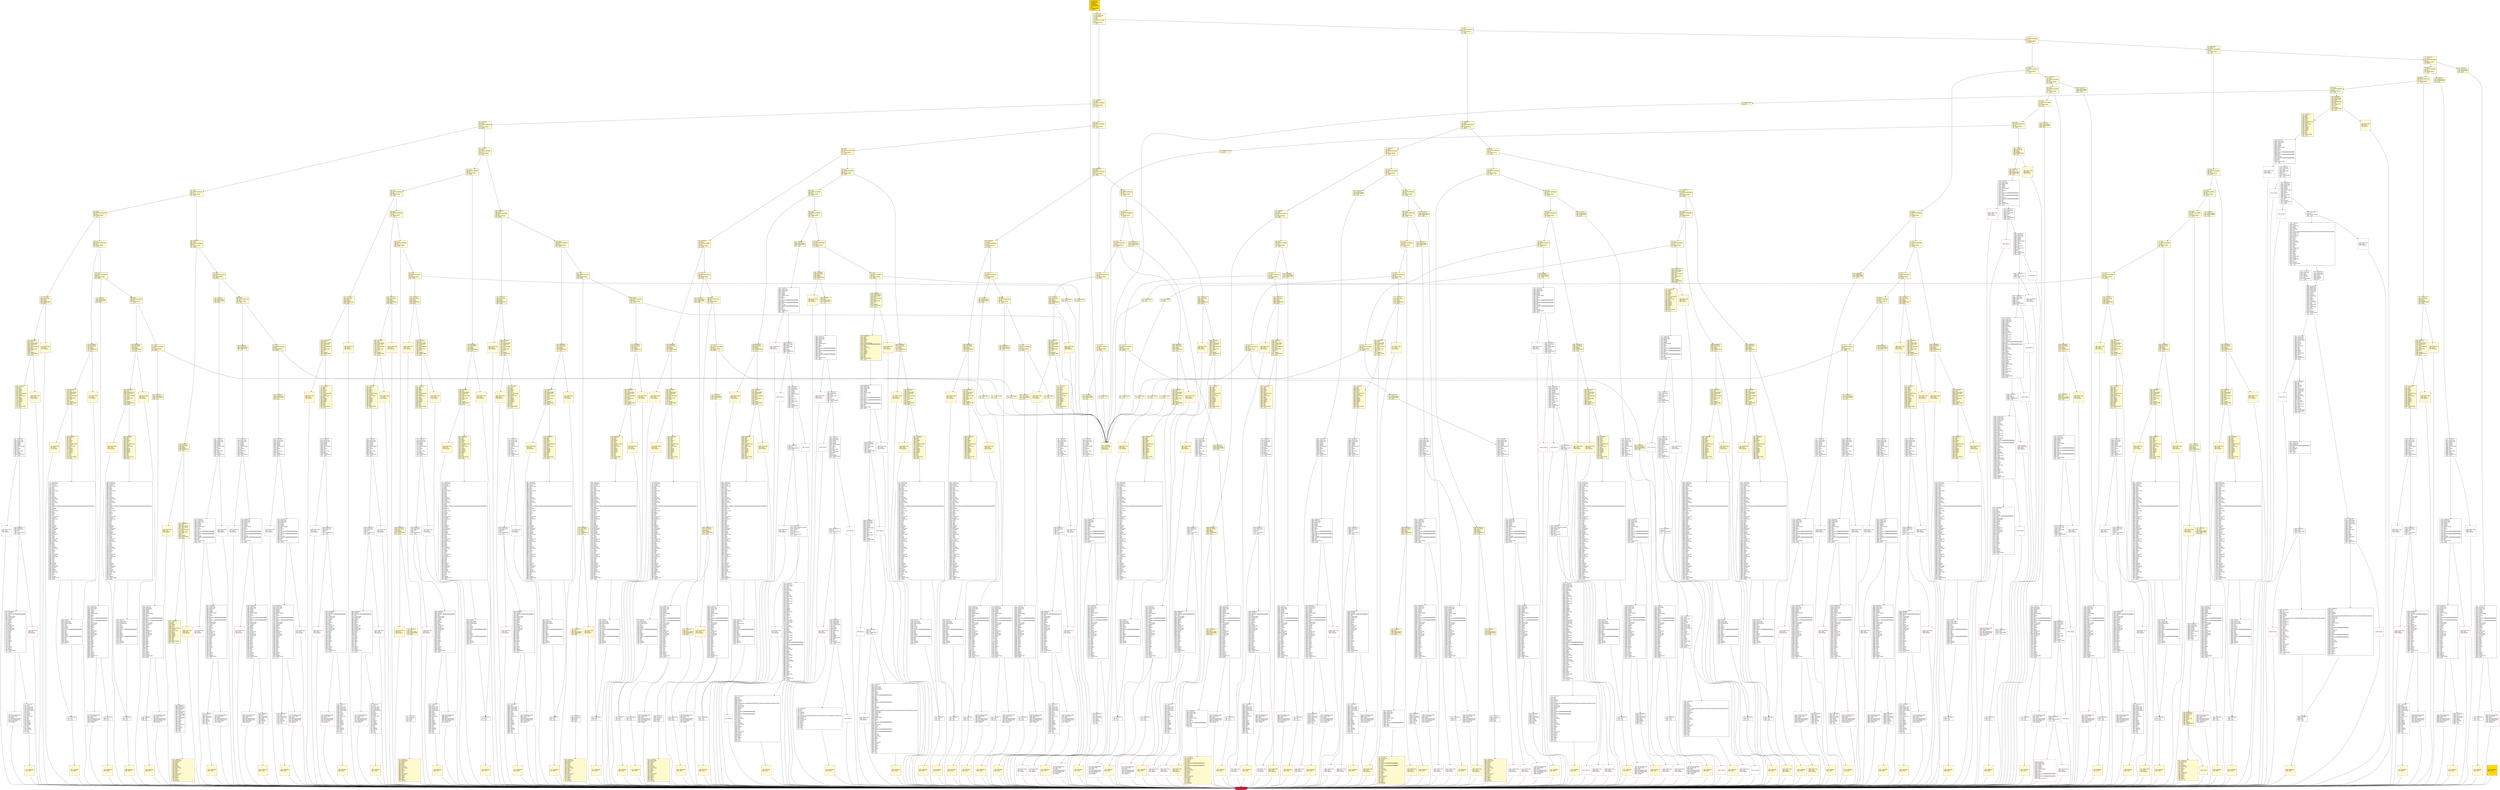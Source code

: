 digraph G {
bgcolor=transparent rankdir=UD;
node [shape=box style=filled color=black fillcolor=white fontname=arial fontcolor=black];
1958 [label="1958: PUSH1 0x00\l1960: DUP1\l1961: REVERT\l" fillcolor=lemonchiffon shape=Msquare color=crimson ];
3136 [label="3136: JUMPDEST\l3137: PUSH2 0x0c48\l3140: PUSH2 0x3117\l3143: JUMP\l" fillcolor=lemonchiffon ];
11494 [label="11494: JUMPDEST\l11495: PUSH1 0x1e\l11497: PUSH1 0x00\l11499: SWAP1\l11500: SLOAD\l11501: SWAP1\l11502: PUSH2 0x0100\l11505: EXP\l11506: SWAP1\l11507: DIV\l11508: PUSH20 0xffffffffffffffffffffffffffffffffffffffff\l11529: AND\l11530: PUSH20 0xffffffffffffffffffffffffffffffffffffffff\l11551: AND\l11552: CALLER\l11553: PUSH20 0xffffffffffffffffffffffffffffffffffffffff\l11574: AND\l11575: EQ\l11576: PUSH2 0x2d40\l11579: JUMPI\l" ];
860 [label="860: DUP1\l861: PUSH4 0x44ddf4ba\l866: EQ\l867: PUSH2 0x0700\l870: JUMPI\l" fillcolor=lemonchiffon ];
15903 [label="15903: JUMPDEST\l15904: PUSH1 0x2c\l15906: PUSH1 0x01\l15908: SWAP1\l15909: SLOAD\l15910: SWAP1\l15911: PUSH2 0x0100\l15914: EXP\l15915: SWAP1\l15916: DIV\l15917: PUSH20 0xffffffffffffffffffffffffffffffffffffffff\l15938: AND\l15939: PUSH20 0xffffffffffffffffffffffffffffffffffffffff\l15960: AND\l15961: PUSH2 0x08fc\l15964: PUSH1 0x2d\l15966: SLOAD\l15967: SWAP1\l15968: DUP2\l15969: ISZERO\l15970: MUL\l15971: SWAP1\l15972: PUSH1 0x40\l15974: MLOAD\l15975: PUSH1 0x00\l15977: PUSH1 0x40\l15979: MLOAD\l15980: DUP1\l15981: DUP4\l15982: SUB\l15983: DUP2\l15984: DUP6\l15985: DUP9\l15986: DUP9\l15987: CALL\l15988: SWAP4\l15989: POP\l15990: POP\l15991: POP\l15992: POP\l15993: ISZERO\l15994: DUP1\l15995: ISZERO\l15996: PUSH2 0x3e89\l15999: JUMPI\l" ];
707 [label="707: DUP1\l708: PUSH4 0x5289b4e3\l713: EQ\l714: PUSH2 0x07d9\l717: JUMPI\l" fillcolor=lemonchiffon ];
1981 [label="1981: PUSH1 0x00\l1983: DUP1\l1984: REVERT\l" fillcolor=lemonchiffon shape=Msquare color=crimson ];
1056 [label="1056: JUMPDEST\l1057: CALLVALUE\l1058: DUP1\l1059: ISZERO\l1060: PUSH2 0x042c\l1063: JUMPI\l" fillcolor=lemonchiffon ];
14735 [label="14735: JUMPDEST\l14736: PUSH1 0x0e\l14738: PUSH1 0x00\l14740: SWAP1\l14741: SLOAD\l14742: SWAP1\l14743: PUSH2 0x0100\l14746: EXP\l14747: SWAP1\l14748: DIV\l14749: PUSH20 0xffffffffffffffffffffffffffffffffffffffff\l14770: AND\l14771: PUSH20 0xffffffffffffffffffffffffffffffffffffffff\l14792: AND\l14793: CALLER\l14794: PUSH20 0xffffffffffffffffffffffffffffffffffffffff\l14815: AND\l14816: EQ\l14817: ISZERO\l14818: PUSH2 0x39ea\l14821: JUMPI\l" ];
1654 [label="1654: JUMPDEST\l1655: PUSH2 0x067e\l1658: PUSH2 0x1517\l1661: JUMP\l" fillcolor=lemonchiffon ];
14214 [label="14214: PUSH1 0x00\l14216: DUP1\l14217: REVERT\l" shape=Msquare color=crimson ];
3387 [label="3387: JUMPDEST\l3388: CALLVALUE\l3389: DUP1\l3390: ISZERO\l3391: PUSH2 0x0d47\l3394: JUMPI\l" fillcolor=lemonchiffon ];
369 [label="369: PUSH2 0x041b\l372: JUMP\l" fillcolor=lemonchiffon ];
3513 [label="3513: JUMPDEST\l3514: STOP\l" fillcolor=lemonchiffon shape=Msquare color=crimson ];
1555 [label="1555: JUMPDEST\l1556: CALLVALUE\l1557: DUP1\l1558: ISZERO\l1559: PUSH2 0x061f\l1562: JUMPI\l" fillcolor=lemonchiffon ];
14111 [label="14111: CALLER\l14112: PUSH1 0x08\l14114: PUSH1 0x00\l14116: PUSH2 0x0100\l14119: EXP\l14120: DUP2\l14121: SLOAD\l14122: DUP2\l14123: PUSH20 0xffffffffffffffffffffffffffffffffffffffff\l14144: MUL\l14145: NOT\l14146: AND\l14147: SWAP1\l14148: DUP4\l14149: PUSH20 0xffffffffffffffffffffffffffffffffffffffff\l14170: AND\l14171: MUL\l14172: OR\l14173: SWAP1\l14174: SSTORE\l14175: POP\l" ];
8669 [label="8669: JUMPDEST\l8670: PUSH1 0x0f\l8672: PUSH1 0x14\l8674: SWAP1\l8675: SLOAD\l8676: SWAP1\l8677: PUSH2 0x0100\l8680: EXP\l8681: SWAP1\l8682: DIV\l8683: PUSH1 0xff\l8685: AND\l8686: PUSH1 0x05\l8688: DUP2\l8689: GT\l8690: ISZERO\l8691: PUSH2 0x21f8\l8694: JUMPI\l" ];
13287 [label="13287: JUMPDEST\l13288: PUSH1 0x00\l13290: PUSH1 0x12\l13292: PUSH1 0x00\l13294: PUSH1 0x17\l13296: SLOAD\l13297: DUP2\l13298: MSTORE\l13299: PUSH1 0x20\l13301: ADD\l13302: SWAP1\l13303: DUP2\l13304: MSTORE\l13305: PUSH1 0x20\l13307: ADD\l13308: PUSH1 0x00\l13310: SHA3\l13311: PUSH1 0x01\l13313: ADD\l13314: SLOAD\l13315: GT\l13316: ISZERO\l13317: PUSH2 0x34a3\l13320: JUMPI\l" ];
2901 [label="2901: JUMPDEST\l2902: POP\l2903: PUSH2 0x0b82\l2906: PUSH1 0x04\l2908: DUP1\l2909: CALLDATASIZE\l2910: SUB\l2911: PUSH1 0x20\l2913: DUP2\l2914: LT\l2915: ISZERO\l2916: PUSH2 0x0b6c\l2919: JUMPI\l" fillcolor=lemonchiffon ];
9349 [label="9349: INVALID\l" shape=Msquare color=crimson ];
12067 [label="12067: JUMPDEST\l12068: PUSH1 0x12\l12070: PUSH1 0x00\l12072: PUSH1 0x01\l12074: DUP2\l12075: MSTORE\l12076: PUSH1 0x20\l12078: ADD\l12079: SWAP1\l12080: DUP2\l12081: MSTORE\l12082: PUSH1 0x20\l12084: ADD\l12085: PUSH1 0x00\l12087: SHA3\l12088: PUSH1 0x01\l12090: ADD\l12091: PUSH1 0x00\l12093: DUP2\l12094: SLOAD\l12095: DUP1\l12096: SWAP3\l12097: SWAP2\l12098: SWAP1\l12099: PUSH1 0x01\l12101: ADD\l12102: SWAP2\l12103: SWAP1\l12104: POP\l12105: SSTORE\l12106: POP\l12107: PUSH1 0x01\l12109: PUSH1 0x12\l12111: PUSH1 0x00\l12113: PUSH1 0x01\l12115: DUP2\l12116: MSTORE\l12117: PUSH1 0x20\l12119: ADD\l12120: SWAP1\l12121: DUP2\l12122: MSTORE\l12123: PUSH1 0x20\l12125: ADD\l12126: PUSH1 0x00\l12128: SHA3\l12129: PUSH1 0x00\l12131: ADD\l12132: PUSH1 0x00\l12134: CALLER\l12135: PUSH20 0xffffffffffffffffffffffffffffffffffffffff\l12156: AND\l12157: PUSH20 0xffffffffffffffffffffffffffffffffffffffff\l12178: AND\l12179: DUP2\l12180: MSTORE\l12181: PUSH1 0x20\l12183: ADD\l12184: SWAP1\l12185: DUP2\l12186: MSTORE\l12187: PUSH1 0x20\l12189: ADD\l12190: PUSH1 0x00\l12192: SHA3\l12193: PUSH1 0x00\l12195: PUSH2 0x0100\l12198: EXP\l12199: DUP2\l12200: SLOAD\l12201: DUP2\l12202: PUSH1 0xff\l12204: MUL\l12205: NOT\l12206: AND\l12207: SWAP1\l12208: DUP4\l12209: PUSH1 0x02\l12211: DUP2\l12212: GT\l12213: ISZERO\l12214: PUSH2 0x2fbb\l12217: JUMPI\l" ];
3503 [label="3503: JUMPDEST\l3504: STOP\l" fillcolor=lemonchiffon shape=Msquare color=crimson ];
6688 [label="6688: RETURNDATASIZE\l6689: PUSH1 0x00\l6691: DUP1\l6692: RETURNDATACOPY\l6693: RETURNDATASIZE\l6694: PUSH1 0x00\l6696: REVERT\l" shape=Msquare color=crimson ];
15642 [label="15642: JUMPDEST\l15643: POP\l15644: JUMP\l" ];
1451 [label="1451: JUMPDEST\l1452: STOP\l" fillcolor=lemonchiffon shape=Msquare color=crimson ];
598 [label="598: DUP1\l599: PUSH4 0x7782090b\l604: EQ\l605: PUSH2 0x0953\l608: JUMPI\l" fillcolor=lemonchiffon ];
287 [label="287: PUSH2 0x041b\l290: JUMP\l" fillcolor=lemonchiffon ];
3047 [label="3047: JUMPDEST\l3048: PUSH2 0x0bef\l3051: PUSH2 0x2ccc\l3054: JUMP\l" fillcolor=lemonchiffon ];
4271 [label="4271: JUMPDEST\l4272: PUSH1 0x40\l4274: MLOAD\l4275: PUSH1 0x20\l4277: ADD\l4278: DUP1\l4279: DUP1\l4280: PUSH1 0x20\l4282: ADD\l4283: DUP3\l4284: DUP2\l4285: SUB\l4286: DUP3\l4287: MSTORE\l4288: PUSH1 0x05\l4290: DUP2\l4291: MSTORE\l4292: PUSH1 0x20\l4294: ADD\l4295: DUP1\l4296: PUSH32 0x68656c6c6f000000000000000000000000000000000000000000000000000000\l4329: DUP2\l4330: MSTORE\l4331: POP\l4332: PUSH1 0x20\l4334: ADD\l4335: SWAP2\l4336: POP\l4337: POP\l4338: PUSH1 0x40\l4340: MLOAD\l4341: PUSH1 0x20\l4343: DUP2\l4344: DUP4\l4345: SUB\l4346: SUB\l4347: DUP2\l4348: MSTORE\l4349: SWAP1\l4350: PUSH1 0x40\l4352: MSTORE\l4353: DUP1\l4354: MLOAD\l4355: SWAP1\l4356: PUSH1 0x20\l4358: ADD\l4359: SHA3\l4360: DUP2\l4361: PUSH1 0x40\l4363: MLOAD\l4364: PUSH1 0x20\l4366: ADD\l4367: DUP1\l4368: DUP3\l4369: DUP2\l4370: MSTORE\l4371: PUSH1 0x20\l4373: ADD\l4374: SWAP2\l4375: POP\l4376: POP\l4377: PUSH1 0x40\l4379: MLOAD\l4380: PUSH1 0x20\l4382: DUP2\l4383: DUP4\l4384: SUB\l4385: SUB\l4386: DUP2\l4387: MSTORE\l4388: SWAP1\l4389: PUSH1 0x40\l4391: MSTORE\l4392: DUP1\l4393: MLOAD\l4394: SWAP1\l4395: PUSH1 0x20\l4397: ADD\l4398: SHA3\l4399: EQ\l4400: ISZERO\l4401: PUSH2 0x1176\l4404: JUMPI\l" ];
3536 [label="3536: JUMPDEST\l3537: STOP\l" fillcolor=lemonchiffon shape=Msquare fillcolor=gold ];
2027 [label="2027: PUSH1 0x00\l2029: DUP1\l2030: REVERT\l" fillcolor=lemonchiffon shape=Msquare color=crimson ];
12887 [label="12887: RETURNDATASIZE\l12888: PUSH1 0x00\l12890: DUP1\l12891: RETURNDATACOPY\l12892: RETURNDATASIZE\l12893: PUSH1 0x00\l12895: REVERT\l" shape=Msquare color=crimson ];
3546 [label="3546: JUMPDEST\l3547: STOP\l" fillcolor=lemonchiffon shape=Msquare color=crimson ];
767 [label="767: DUP1\l768: PUSH4 0x4a037610\l773: EQ\l774: PUSH2 0x0780\l777: JUMPI\l" fillcolor=lemonchiffon ];
13266 [label="13266: PUSH1 0x01\l13268: PUSH1 0x17\l13270: DUP2\l13271: SWAP1\l13272: SSTORE\l13273: POP\l13274: PUSH2 0x33e7\l13277: JUMP\l" ];
12034 [label="12034: JUMPDEST\l12035: EQ\l12036: PUSH2 0x2f0c\l12039: JUMPI\l" ];
3569 [label="3569: JUMPDEST\l3570: STOP\l" fillcolor=lemonchiffon shape=Msquare color=crimson ];
6953 [label="6953: JUMPDEST\l6954: CALLER\l6955: PUSH20 0xffffffffffffffffffffffffffffffffffffffff\l6976: AND\l6977: PUSH2 0x08fc\l6980: PUSH1 0x0b\l6982: SLOAD\l6983: SWAP1\l6984: DUP2\l6985: ISZERO\l6986: MUL\l6987: SWAP1\l6988: PUSH1 0x40\l6990: MLOAD\l6991: PUSH1 0x00\l6993: PUSH1 0x40\l6995: MLOAD\l6996: DUP1\l6997: DUP4\l6998: SUB\l6999: DUP2\l7000: DUP6\l7001: DUP9\l7002: DUP9\l7003: CALL\l7004: SWAP4\l7005: POP\l7006: POP\l7007: POP\l7008: POP\l7009: ISZERO\l7010: DUP1\l7011: ISZERO\l7012: PUSH2 0x1b71\l7015: JUMPI\l" ];
16135 [label="16135: JUMPDEST\l16136: PUSH1 0x20\l16138: PUSH1 0x01\l16140: SWAP1\l16141: SLOAD\l16142: SWAP1\l16143: PUSH2 0x0100\l16146: EXP\l16147: SWAP1\l16148: DIV\l16149: PUSH20 0xffffffffffffffffffffffffffffffffffffffff\l16170: AND\l16171: PUSH20 0xffffffffffffffffffffffffffffffffffffffff\l16192: AND\l16193: PUSH2 0x08fc\l16196: PUSH1 0x21\l16198: SLOAD\l16199: SWAP1\l16200: DUP2\l16201: ISZERO\l16202: MUL\l16203: SWAP1\l16204: PUSH1 0x40\l16206: MLOAD\l16207: PUSH1 0x00\l16209: PUSH1 0x40\l16211: MLOAD\l16212: DUP1\l16213: DUP4\l16214: SUB\l16215: DUP2\l16216: DUP6\l16217: DUP9\l16218: DUP9\l16219: CALL\l16220: SWAP4\l16221: POP\l16222: POP\l16223: POP\l16224: POP\l16225: ISZERO\l16226: DUP1\l16227: ISZERO\l16228: PUSH2 0x3f71\l16231: JUMPI\l" ];
276 [label="276: DUP1\l277: PUSH4 0xbb55f25c\l282: EQ\l283: PUSH2 0x0c8f\l286: JUMPI\l" fillcolor=lemonchiffon ];
325 [label="325: DUP1\l326: PUSH4 0xa80e5d23\l331: EQ\l332: PUSH2 0x0be7\l335: JUMPI\l" fillcolor=lemonchiffon ];
1851 [label="1851: JUMPDEST\l1852: PUSH2 0x0743\l1855: PUSH2 0x188c\l1858: JUMP\l" fillcolor=lemonchiffon ];
183 [label="183: DUP1\l184: PUSH4 0xbecb69be\l189: EQ\l190: PUSH2 0x0cbd\l193: JUMPI\l" fillcolor=lemonchiffon ];
11993 [label="11993: JUMPDEST\l11994: PUSH1 0x02\l11996: DUP1\l11997: PUSH1 0x05\l11999: DUP2\l12000: GT\l12001: ISZERO\l12002: PUSH2 0x2ee7\l12005: JUMPI\l" ];
3579 [label="3579: JUMPDEST\l3580: STOP\l" fillcolor=lemonchiffon shape=Msquare color=crimson ];
1474 [label="1474: JUMPDEST\l1475: PUSH1 0x40\l1477: MLOAD\l1478: DUP1\l1479: DUP3\l1480: DUP2\l1481: MSTORE\l1482: PUSH1 0x20\l1484: ADD\l1485: SWAP2\l1486: POP\l1487: POP\l1488: PUSH1 0x40\l1490: MLOAD\l1491: DUP1\l1492: SWAP2\l1493: SUB\l1494: SWAP1\l1495: RETURN\l" fillcolor=lemonchiffon shape=Msquare color=crimson ];
4717 [label="4717: RETURNDATASIZE\l4718: PUSH1 0x00\l4720: DUP1\l4721: RETURNDATACOPY\l4722: RETURNDATASIZE\l4723: PUSH1 0x00\l4725: REVERT\l" shape=Msquare color=crimson ];
15787 [label="15787: JUMPDEST\l15788: PUSH1 0x2c\l15790: PUSH1 0x00\l15792: SWAP1\l15793: SLOAD\l15794: SWAP1\l15795: PUSH2 0x0100\l15798: EXP\l15799: SWAP1\l15800: DIV\l15801: PUSH1 0xff\l15803: AND\l15804: ISZERO\l15805: PUSH2 0x3dc5\l15808: JUMPI\l" ];
13505 [label="13505: INVALID\l" shape=Msquare color=crimson ];
2137 [label="2137: JUMPDEST\l2138: PUSH2 0x0861\l2141: PUSH2 0x1d53\l2144: JUMP\l" fillcolor=lemonchiffon ];
3571 [label="3571: JUMPDEST\l3572: PUSH2 0x0dfb\l3575: PUSH2 0x3b6b\l3578: JUMP\l" fillcolor=lemonchiffon ];
3675 [label="3675: JUMPDEST\l3676: DUP2\l3677: ADD\l3678: SWAP1\l3679: DUP1\l3680: DUP1\l3681: CALLDATALOAD\l3682: SWAP1\l3683: PUSH1 0x20\l3685: ADD\l3686: SWAP1\l3687: SWAP3\l3688: SWAP2\l3689: SWAP1\l3690: POP\l3691: POP\l3692: POP\l3693: PUSH2 0x3d1d\l3696: JUMP\l" fillcolor=lemonchiffon ];
6795 [label="6795: RETURNDATASIZE\l6796: PUSH1 0x00\l6798: DUP1\l6799: RETURNDATACOPY\l6800: RETURNDATASIZE\l6801: PUSH1 0x00\l6803: REVERT\l" shape=Msquare color=crimson ];
3328 [label="3328: JUMPDEST\l3329: STOP\l" fillcolor=lemonchiffon shape=Msquare color=crimson ];
6940 [label="6940: JUMPDEST\l6941: PUSH1 0x0a\l6943: DUP2\l6944: LT\l6945: PUSH2 0x1b29\l6948: JUMPI\l" ];
13350 [label="13350: INVALID\l" shape=Msquare color=crimson ];
1508 [label="1508: JUMPDEST\l1509: POP\l1510: PUSH2 0x0611\l1513: PUSH1 0x04\l1515: DUP1\l1516: CALLDATASIZE\l1517: SUB\l1518: PUSH1 0x20\l1520: DUP2\l1521: LT\l1522: ISZERO\l1523: PUSH2 0x05fb\l1526: JUMPI\l" fillcolor=lemonchiffon ];
1333 [label="1333: JUMPDEST\l1334: STOP\l" fillcolor=lemonchiffon shape=Msquare color=crimson ];
16131 [label="16131: PUSH1 0x00\l16133: DUP1\l16134: REVERT\l" shape=Msquare color=crimson ];
2488 [label="2488: JUMPDEST\l2489: CALLVALUE\l2490: DUP1\l2491: ISZERO\l2492: PUSH2 0x09c4\l2495: JUMPI\l" fillcolor=lemonchiffon ];
11289 [label="11289: INVALID\l" shape=Msquare color=crimson ];
1800 [label="1800: PUSH1 0x00\l1802: DUP1\l1803: REVERT\l" fillcolor=lemonchiffon shape=Msquare color=crimson ];
12040 [label="12040: PUSH1 0x00\l12042: DUP1\l12043: REVERT\l" shape=Msquare color=crimson ];
6525 [label="6525: CALLER\l6526: PUSH1 0x28\l6528: PUSH1 0x00\l6530: PUSH2 0x0100\l6533: EXP\l6534: DUP2\l6535: SLOAD\l6536: DUP2\l6537: PUSH20 0xffffffffffffffffffffffffffffffffffffffff\l6558: MUL\l6559: NOT\l6560: AND\l6561: SWAP1\l6562: DUP4\l6563: PUSH20 0xffffffffffffffffffffffffffffffffffffffff\l6584: AND\l6585: MUL\l6586: OR\l6587: SWAP1\l6588: SSTORE\l6589: POP\l" ];
12361 [label="12361: JUMPDEST\l12362: PUSH1 0x22\l12364: PUSH1 0x01\l12366: SWAP1\l12367: SLOAD\l12368: SWAP1\l12369: PUSH2 0x0100\l12372: EXP\l12373: SWAP1\l12374: DIV\l12375: PUSH20 0xffffffffffffffffffffffffffffffffffffffff\l12396: AND\l12397: PUSH20 0xffffffffffffffffffffffffffffffffffffffff\l12418: AND\l12419: CALLER\l12420: PUSH20 0xffffffffffffffffffffffffffffffffffffffff\l12441: AND\l12442: EQ\l12443: PUSH2 0x30a3\l12446: JUMPI\l" ];
2182 [label="2182: JUMPDEST\l2183: DUP2\l2184: ADD\l2185: SWAP1\l2186: DUP1\l2187: DUP1\l2188: CALLDATALOAD\l2189: SWAP1\l2190: PUSH1 0x20\l2192: ADD\l2193: SWAP1\l2194: SWAP3\l2195: SWAP2\l2196: SWAP1\l2197: POP\l2198: POP\l2199: POP\l2200: PUSH2 0x1e3b\l2203: JUMP\l" fillcolor=lemonchiffon ];
9562 [label="9562: JUMPDEST\l9563: PUSH1 0x0e\l9565: PUSH1 0x00\l9567: SWAP1\l9568: SLOAD\l9569: SWAP1\l9570: PUSH2 0x0100\l9573: EXP\l9574: SWAP1\l9575: DIV\l9576: PUSH20 0xffffffffffffffffffffffffffffffffffffffff\l9597: AND\l9598: DUP2\l9599: JUMP\l" ];
14867 [label="14867: JUMPDEST\l14868: EQ\l14869: PUSH2 0x3a1d\l14872: JUMPI\l" ];
489 [label="489: PUSH2 0x041b\l492: JUMP\l" fillcolor=lemonchiffon ];
1823 [label="1823: PUSH1 0x00\l1825: DUP1\l1826: REVERT\l" fillcolor=lemonchiffon shape=Msquare color=crimson ];
12063 [label="12063: PUSH1 0x00\l12065: DUP1\l12066: REVERT\l" shape=Msquare color=crimson ];
9350 [label="9350: JUMPDEST\l9351: EQ\l9352: PUSH2 0x2490\l9355: JUMPI\l" ];
1892 [label="1892: PUSH1 0x00\l1894: DUP1\l1895: REVERT\l" fillcolor=lemonchiffon shape=Msquare color=crimson ];
13008 [label="13008: RETURNDATASIZE\l13009: PUSH1 0x00\l13011: DUP1\l13012: RETURNDATACOPY\l13013: RETURNDATASIZE\l13014: PUSH1 0x00\l13016: REVERT\l" shape=Msquare color=crimson ];
9704 [label="9704: JUMPDEST\l9705: POP\l9706: JUMP\l" ];
9322 [label="9322: INVALID\l" shape=Msquare color=crimson ];
493 [label="493: JUMPDEST\l494: DUP1\l495: PUSH4 0x7dc0d1d0\l500: EQ\l501: PUSH2 0x09b8\l504: JUMPI\l" fillcolor=lemonchiffon ];
14201 [label="14201: PUSH1 0x00\l14203: DUP1\l14204: REVERT\l" shape=Msquare color=crimson ];
11462 [label="11462: JUMPDEST\l11463: PUSH1 0x1b\l11465: SLOAD\l11466: DUP2\l11467: JUMP\l" ];
3444 [label="3444: JUMPDEST\l3445: STOP\l" fillcolor=lemonchiffon shape=Msquare color=crimson ];
1392 [label="1392: JUMPDEST\l1393: STOP\l" fillcolor=lemonchiffon shape=Msquare color=crimson ];
1869 [label="1869: PUSH1 0x00\l1871: DUP1\l1872: REVERT\l" fillcolor=lemonchiffon shape=Msquare color=crimson ];
10707 [label="10707: JUMPDEST\l10708: PUSH1 0x40\l10710: MLOAD\l10711: PUSH1 0x20\l10713: ADD\l10714: DUP1\l10715: DUP1\l10716: PUSH1 0x20\l10718: ADD\l10719: DUP3\l10720: DUP2\l10721: SUB\l10722: DUP3\l10723: MSTORE\l10724: PUSH1 0x05\l10726: DUP2\l10727: MSTORE\l10728: PUSH1 0x20\l10730: ADD\l10731: DUP1\l10732: PUSH32 0x68656c6c6f000000000000000000000000000000000000000000000000000000\l10765: DUP2\l10766: MSTORE\l10767: POP\l10768: PUSH1 0x20\l10770: ADD\l10771: SWAP2\l10772: POP\l10773: POP\l10774: PUSH1 0x40\l10776: MLOAD\l10777: PUSH1 0x20\l10779: DUP2\l10780: DUP4\l10781: SUB\l10782: SUB\l10783: DUP2\l10784: MSTORE\l10785: SWAP1\l10786: PUSH1 0x40\l10788: MSTORE\l10789: DUP1\l10790: MLOAD\l10791: SWAP1\l10792: PUSH1 0x20\l10794: ADD\l10795: SHA3\l10796: DUP2\l10797: PUSH1 0x40\l10799: MLOAD\l10800: PUSH1 0x20\l10802: ADD\l10803: DUP1\l10804: DUP3\l10805: DUP2\l10806: MSTORE\l10807: PUSH1 0x20\l10809: ADD\l10810: SWAP2\l10811: POP\l10812: POP\l10813: PUSH1 0x40\l10815: MLOAD\l10816: PUSH1 0x20\l10818: DUP2\l10819: DUP4\l10820: SUB\l10821: SUB\l10822: DUP2\l10823: MSTORE\l10824: SWAP1\l10825: PUSH1 0x40\l10827: MSTORE\l10828: DUP1\l10829: MLOAD\l10830: SWAP1\l10831: PUSH1 0x20\l10833: ADD\l10834: SHA3\l10835: EQ\l10836: ISZERO\l10837: PUSH2 0x2a9a\l10840: JUMPI\l" ];
13395 [label="13395: INVALID\l" shape=Msquare color=crimson ];
935 [label="935: JUMPDEST\l936: DUP1\l937: PUSH4 0x18824f92\l942: GT\l943: PUSH2 0x03ee\l946: JUMPI\l" fillcolor=lemonchiffon ];
6902 [label="6902: RETURNDATASIZE\l6903: PUSH1 0x00\l6905: DUP1\l6906: RETURNDATACOPY\l6907: RETURNDATASIZE\l6908: PUSH1 0x00\l6910: REVERT\l" shape=Msquare color=crimson ];
3004 [label="3004: JUMPDEST\l3005: CALLVALUE\l3006: DUP1\l3007: ISZERO\l3008: PUSH2 0x0bc8\l3011: JUMPI\l" fillcolor=lemonchiffon ];
10068 [label="10068: PUSH1 0x00\l10070: DUP1\l10071: REVERT\l" shape=Msquare color=crimson ];
418 [label="418: PUSH2 0x041b\l421: JUMP\l" fillcolor=lemonchiffon ];
1370 [label="1370: JUMPDEST\l1371: DUP2\l1372: ADD\l1373: SWAP1\l1374: DUP1\l1375: DUP1\l1376: CALLDATALOAD\l1377: SWAP1\l1378: PUSH1 0x20\l1380: ADD\l1381: SWAP1\l1382: SWAP3\l1383: SWAP2\l1384: SWAP1\l1385: POP\l1386: POP\l1387: POP\l1388: PUSH2 0x1179\l1391: JUMP\l" fillcolor=lemonchiffon ];
1172 [label="1172: JUMPDEST\l1173: STOP\l" fillcolor=lemonchiffon shape=Msquare color=crimson ];
2948 [label="2948: JUMPDEST\l2949: PUSH2 0x0bb0\l2952: PUSH1 0x04\l2954: DUP1\l2955: CALLDATASIZE\l2956: SUB\l2957: PUSH1 0x20\l2959: DUP2\l2960: LT\l2961: ISZERO\l2962: PUSH2 0x0b9a\l2965: JUMPI\l" fillcolor=lemonchiffon ];
16041 [label="16041: PUSH1 0x00\l16043: DUP1\l16044: REVERT\l" shape=Msquare color=crimson ];
314 [label="314: DUP1\l315: PUSH4 0xa6b513ee\l320: EQ\l321: PUSH2 0x0bbc\l324: JUMPI\l" fillcolor=lemonchiffon ];
3754 [label="3754: PUSH1 0x00\l3756: DUP1\l3757: REVERT\l" shape=Msquare color=crimson ];
13189 [label="13189: JUMPDEST\l13190: DUP2\l13191: PUSH1 0x1b\l13193: DUP2\l13194: SWAP1\l13195: SSTORE\l13196: POP\l13197: PUSH32 0x3ea19e46f588dc0b629b3a3632a1f13bdb12dc06e2f4bf3006f2325694ee3859\l13230: PUSH1 0x1b\l13232: SLOAD\l13233: PUSH1 0x40\l13235: MLOAD\l13236: DUP1\l13237: DUP3\l13238: DUP2\l13239: MSTORE\l13240: PUSH1 0x20\l13242: ADD\l13243: SWAP2\l13244: POP\l13245: POP\l13246: PUSH1 0x40\l13248: MLOAD\l13249: DUP1\l13250: SWAP2\l13251: SUB\l13252: SWAP1\l13253: LOG1\l13254: PUSH1 0x19\l13256: SLOAD\l13257: PUSH1 0x1b\l13259: SLOAD\l13260: GT\l13261: ISZERO\l13262: PUSH2 0x33de\l13265: JUMPI\l" ];
85 [label="85: DUP1\l86: PUSH4 0xf341dc48\l91: EQ\l92: PUSH2 0x0e38\l95: JUMPI\l" fillcolor=lemonchiffon ];
4757 [label="4757: JUMPDEST\l4758: PUSH1 0x19\l4760: SLOAD\l4761: DUP2\l4762: JUMP\l" ];
1195 [label="1195: JUMPDEST\l1196: PUSH1 0x40\l1198: MLOAD\l1199: DUP1\l1200: DUP3\l1201: DUP2\l1202: MSTORE\l1203: PUSH1 0x20\l1205: ADD\l1206: SWAP2\l1207: POP\l1208: POP\l1209: PUSH1 0x40\l1211: MLOAD\l1212: DUP1\l1213: SWAP2\l1214: SUB\l1215: SWAP1\l1216: RETURN\l" fillcolor=lemonchiffon shape=Msquare color=crimson ];
3213 [label="3213: JUMPDEST\l3214: STOP\l" fillcolor=lemonchiffon shape=Msquare color=crimson ];
4865 [label="4865: RETURNDATASIZE\l4866: PUSH1 0x00\l4868: DUP1\l4869: RETURNDATACOPY\l4870: RETURNDATASIZE\l4871: PUSH1 0x00\l4873: REVERT\l" shape=Msquare color=crimson ];
15813 [label="15813: JUMPDEST\l15814: PUSH1 0x2c\l15816: PUSH1 0x01\l15818: SWAP1\l15819: SLOAD\l15820: SWAP1\l15821: PUSH2 0x0100\l15824: EXP\l15825: SWAP1\l15826: DIV\l15827: PUSH20 0xffffffffffffffffffffffffffffffffffffffff\l15848: AND\l15849: PUSH20 0xffffffffffffffffffffffffffffffffffffffff\l15870: AND\l15871: CALLER\l15872: PUSH20 0xffffffffffffffffffffffffffffffffffffffff\l15893: AND\l15894: EQ\l15895: PUSH2 0x3e1f\l15898: JUMPI\l" ];
1252 [label="1252: JUMPDEST\l1253: DUP2\l1254: ADD\l1255: SWAP1\l1256: DUP1\l1257: DUP1\l1258: CALLDATALOAD\l1259: SWAP1\l1260: PUSH1 0x20\l1262: ADD\l1263: SWAP1\l1264: SWAP3\l1265: SWAP2\l1266: SWAP1\l1267: POP\l1268: POP\l1269: POP\l1270: PUSH2 0x0fe5\l1273: JUMP\l" fillcolor=lemonchiffon ];
10909 [label="10909: JUMPDEST\l10910: PUSH1 0x40\l10912: MLOAD\l10913: PUSH1 0x20\l10915: ADD\l10916: DUP1\l10917: DUP1\l10918: PUSH1 0x20\l10920: ADD\l10921: DUP3\l10922: DUP2\l10923: SUB\l10924: DUP3\l10925: MSTORE\l10926: PUSH1 0x05\l10928: DUP2\l10929: MSTORE\l10930: PUSH1 0x20\l10932: ADD\l10933: DUP1\l10934: PUSH32 0x68656c6c6f000000000000000000000000000000000000000000000000000000\l10967: DUP2\l10968: MSTORE\l10969: POP\l10970: PUSH1 0x20\l10972: ADD\l10973: SWAP2\l10974: POP\l10975: POP\l10976: PUSH1 0x40\l10978: MLOAD\l10979: PUSH1 0x20\l10981: DUP2\l10982: DUP4\l10983: SUB\l10984: SUB\l10985: DUP2\l10986: MSTORE\l10987: SWAP1\l10988: PUSH1 0x40\l10990: MSTORE\l10991: DUP1\l10992: MLOAD\l10993: SWAP1\l10994: PUSH1 0x20\l10996: ADD\l10997: SHA3\l10998: DUP2\l10999: PUSH1 0x40\l11001: MLOAD\l11002: PUSH1 0x20\l11004: ADD\l11005: DUP1\l11006: DUP3\l11007: DUP2\l11008: MSTORE\l11009: PUSH1 0x20\l11011: ADD\l11012: SWAP2\l11013: POP\l11014: POP\l11015: PUSH1 0x40\l11017: MLOAD\l11018: PUSH1 0x20\l11020: DUP2\l11021: DUP4\l11022: SUB\l11023: SUB\l11024: DUP2\l11025: MSTORE\l11026: SWAP1\l11027: PUSH1 0x40\l11029: MSTORE\l11030: DUP1\l11031: MLOAD\l11032: SWAP1\l11033: PUSH1 0x20\l11035: ADD\l11036: SHA3\l11037: EQ\l11038: ISZERO\l11039: PUSH2 0x2b64\l11042: JUMPI\l" ];
16019 [label="16019: JUMPDEST\l16020: PUSH1 0x20\l16022: PUSH1 0x00\l16024: SWAP1\l16025: SLOAD\l16026: SWAP1\l16027: PUSH2 0x0100\l16030: EXP\l16031: SWAP1\l16032: DIV\l16033: PUSH1 0xff\l16035: AND\l16036: ISZERO\l16037: PUSH2 0x3ead\l16040: JUMPI\l" ];
1672 [label="1672: PUSH1 0x00\l1674: DUP1\l1675: REVERT\l" fillcolor=lemonchiffon shape=Msquare color=crimson ];
118 [label="118: PUSH2 0x041b\l121: JUMP\l" fillcolor=lemonchiffon ];
1782 [label="1782: JUMPDEST\l1783: PUSH2 0x06fe\l1786: PUSH2 0x1757\l1789: JUMP\l" fillcolor=lemonchiffon ];
3168 [label="3168: JUMPDEST\l3169: POP\l3170: PUSH2 0x0c8d\l3173: PUSH1 0x04\l3175: DUP1\l3176: CALLDATASIZE\l3177: SUB\l3178: PUSH1 0x20\l3180: DUP2\l3181: LT\l3182: ISZERO\l3183: PUSH2 0x0c77\l3186: JUMPI\l" fillcolor=lemonchiffon ];
886 [label="886: JUMPDEST\l887: DUP1\l888: PUSH4 0x1f491389\l893: EQ\l894: PUSH2 0x0613\l897: JUMPI\l" fillcolor=lemonchiffon ];
3259 [label="3259: JUMPDEST\l3260: STOP\l" fillcolor=lemonchiffon shape=Msquare color=crimson ];
9956 [label="9956: JUMPDEST\l9957: PUSH1 0x0f\l9959: PUSH1 0x15\l9961: SWAP1\l9962: SLOAD\l9963: SWAP1\l9964: PUSH2 0x0100\l9967: EXP\l9968: SWAP1\l9969: DIV\l9970: PUSH1 0xff\l9972: AND\l9973: ISZERO\l9974: PUSH2 0x26fe\l9977: JUMPI\l" ];
12451 [label="12451: JUMPDEST\l12452: PUSH1 0x22\l12454: PUSH1 0x01\l12456: SWAP1\l12457: SLOAD\l12458: SWAP1\l12459: PUSH2 0x0100\l12462: EXP\l12463: SWAP1\l12464: DIV\l12465: PUSH20 0xffffffffffffffffffffffffffffffffffffffff\l12486: AND\l12487: PUSH20 0xffffffffffffffffffffffffffffffffffffffff\l12508: AND\l12509: PUSH2 0x08fc\l12512: PUSH1 0x23\l12514: SLOAD\l12515: SWAP1\l12516: DUP2\l12517: ISZERO\l12518: MUL\l12519: SWAP1\l12520: PUSH1 0x40\l12522: MLOAD\l12523: PUSH1 0x00\l12525: PUSH1 0x40\l12527: MLOAD\l12528: DUP1\l12529: DUP4\l12530: SUB\l12531: DUP2\l12532: DUP6\l12533: DUP9\l12534: DUP9\l12535: CALL\l12536: SWAP4\l12537: POP\l12538: POP\l12539: POP\l12540: POP\l12541: ISZERO\l12542: DUP1\l12543: ISZERO\l12544: PUSH2 0x310d\l12547: JUMPI\l" ];
3652 [label="3652: JUMPDEST\l3653: POP\l3654: PUSH2 0x0e71\l3657: PUSH1 0x04\l3659: DUP1\l3660: CALLDATASIZE\l3661: SUB\l3662: PUSH1 0x20\l3664: DUP2\l3665: LT\l3666: ISZERO\l3667: PUSH2 0x0e5b\l3670: JUMPI\l" fillcolor=lemonchiffon ];
2644 [label="2644: JUMPDEST\l2645: PUSH2 0x0a5c\l2648: PUSH2 0x2679\l2651: JUMP\l" fillcolor=lemonchiffon ];
10178 [label="10178: JUMPDEST\l10179: POP\l10180: CALLVALUE\l10181: PUSH1 0x11\l10183: DUP2\l10184: SWAP1\l10185: SSTORE\l10186: POP\l10187: JUMP\l" ];
3741 [label="3741: PUSH1 0x00\l3743: DUP1\l3744: REVERT\l" shape=Msquare color=crimson ];
30 [label="30: DUP1\l31: PUSH4 0xb51be47b\l36: GT\l37: PUSH2 0x0123\l40: JUMPI\l" fillcolor=lemonchiffon ];
12945 [label="12945: JUMPDEST\l12946: CALLER\l12947: PUSH20 0xffffffffffffffffffffffffffffffffffffffff\l12968: AND\l12969: PUSH2 0x08fc\l12972: PUSH1 0x05\l12974: SLOAD\l12975: SWAP1\l12976: DUP2\l12977: ISZERO\l12978: MUL\l12979: SWAP1\l12980: PUSH1 0x40\l12982: MLOAD\l12983: PUSH1 0x00\l12985: PUSH1 0x40\l12987: MLOAD\l12988: DUP1\l12989: DUP4\l12990: SUB\l12991: DUP2\l12992: DUP6\l12993: DUP9\l12994: DUP9\l12995: CALL\l12996: SWAP4\l12997: POP\l12998: POP\l12999: POP\l13000: POP\l13001: ISZERO\l13002: DUP1\l13003: ISZERO\l13004: PUSH2 0x32d9\l13007: JUMPI\l" ];
1695 [label="1695: PUSH1 0x00\l1697: DUP1\l1698: REVERT\l" fillcolor=lemonchiffon shape=Msquare color=crimson ];
14628 [label="14628: JUMPDEST\l14629: PUSH1 0x09\l14631: PUSH1 0x00\l14633: SWAP1\l14634: SLOAD\l14635: SWAP1\l14636: PUSH2 0x0100\l14639: EXP\l14640: SWAP1\l14641: DIV\l14642: PUSH20 0xffffffffffffffffffffffffffffffffffffffff\l14663: AND\l14664: PUSH20 0xffffffffffffffffffffffffffffffffffffffff\l14685: AND\l14686: PUSH2 0x08fc\l14689: CALLVALUE\l14690: SWAP1\l14691: DUP2\l14692: ISZERO\l14693: MUL\l14694: SWAP1\l14695: PUSH1 0x40\l14697: MLOAD\l14698: PUSH1 0x00\l14700: PUSH1 0x40\l14702: MLOAD\l14703: DUP1\l14704: DUP4\l14705: SUB\l14706: DUP2\l14707: DUP6\l14708: DUP9\l14709: DUP9\l14710: CALL\l14711: SWAP4\l14712: POP\l14713: POP\l14714: POP\l14715: POP\l14716: ISZERO\l14717: DUP1\l14718: ISZERO\l14719: PUSH2 0x398c\l14722: JUMPI\l" ];
15188 [label="15188: RETURNDATASIZE\l15189: PUSH1 0x00\l15191: DUP1\l15192: RETURNDATACOPY\l15193: RETURNDATASIZE\l15194: PUSH1 0x00\l15196: REVERT\l" shape=Msquare color=crimson ];
5399 [label="5399: JUMPDEST\l5400: PUSH1 0x09\l5402: PUSH1 0x14\l5404: SWAP1\l5405: SLOAD\l5406: SWAP1\l5407: PUSH2 0x0100\l5410: EXP\l5411: SWAP1\l5412: DIV\l5413: PUSH1 0xff\l5415: AND\l5416: ISZERO\l5417: PUSH2 0x1531\l5420: JUMPI\l" ];
9978 [label="9978: PUSH1 0x00\l9980: DUP1\l9981: REVERT\l" shape=Msquare color=crimson ];
434 [label="434: DUP1\l435: PUSH4 0x87c845d3\l440: EQ\l441: PUSH2 0x0a5e\l444: JUMPI\l" fillcolor=lemonchiffon ];
14877 [label="14877: JUMPDEST\l14878: PUSH1 0x01\l14880: PUSH1 0x02\l14882: DUP2\l14883: GT\l14884: ISZERO\l14885: PUSH2 0x3a2a\l14888: JUMPI\l" ];
5621 [label="5621: JUMPDEST\l5622: POP\l5623: CALLVALUE\l5624: PUSH1 0x0b\l5626: DUP2\l5627: SWAP1\l5628: SSTORE\l5629: POP\l5630: JUMP\l" ];
1731 [label="1731: PUSH1 0x00\l1733: DUP1\l1734: REVERT\l" fillcolor=lemonchiffon shape=Msquare color=crimson ];
3318 [label="3318: JUMPDEST\l3319: STOP\l" fillcolor=lemonchiffon shape=Msquare color=crimson ];
3351 [label="3351: JUMPDEST\l3352: PUSH1 0x40\l3354: MLOAD\l3355: DUP1\l3356: DUP3\l3357: PUSH1 0x05\l3359: DUP2\l3360: GT\l3361: ISZERO\l3362: PUSH2 0x0d27\l3365: JUMPI\l" fillcolor=lemonchiffon ];
1274 [label="1274: JUMPDEST\l1275: STOP\l" fillcolor=lemonchiffon shape=Msquare color=crimson ];
6284 [label="6284: JUMPDEST\l6285: PUSH1 0x1c\l6287: PUSH1 0x00\l6289: SWAP1\l6290: SLOAD\l6291: SWAP1\l6292: PUSH2 0x0100\l6295: EXP\l6296: SWAP1\l6297: DIV\l6298: PUSH20 0xffffffffffffffffffffffffffffffffffffffff\l6319: AND\l6320: PUSH20 0xffffffffffffffffffffffffffffffffffffffff\l6341: AND\l6342: PUSH2 0x08fc\l6345: CALLVALUE\l6346: SWAP1\l6347: DUP2\l6348: ISZERO\l6349: MUL\l6350: SWAP1\l6351: PUSH1 0x40\l6353: MLOAD\l6354: PUSH1 0x00\l6356: PUSH1 0x40\l6358: MLOAD\l6359: DUP1\l6360: DUP4\l6361: SUB\l6362: DUP2\l6363: DUP6\l6364: DUP9\l6365: DUP9\l6366: CALL\l6367: SWAP4\l6368: POP\l6369: POP\l6370: POP\l6371: POP\l6372: ISZERO\l6373: DUP1\l6374: ISZERO\l6375: PUSH2 0x18f4\l6378: JUMPI\l" ];
7016 [label="7016: RETURNDATASIZE\l7017: PUSH1 0x00\l7019: DUP1\l7020: RETURNDATACOPY\l7021: RETURNDATASIZE\l7022: PUSH1 0x00\l7024: REVERT\l" shape=Msquare color=crimson ];
11989 [label="11989: PUSH1 0x00\l11991: DUP1\l11992: REVERT\l" shape=Msquare color=crimson ];
3458 [label="3458: JUMPDEST\l3459: POP\l3460: PUSH2 0x0daf\l3463: PUSH1 0x04\l3465: DUP1\l3466: CALLDATASIZE\l3467: SUB\l3468: PUSH1 0x20\l3470: DUP2\l3471: LT\l3472: ISZERO\l3473: PUSH2 0x0d99\l3476: JUMPI\l" fillcolor=lemonchiffon ];
1288 [label="1288: JUMPDEST\l1289: POP\l1290: PUSH2 0x0535\l1293: PUSH1 0x04\l1295: DUP1\l1296: CALLDATASIZE\l1297: SUB\l1298: PUSH1 0x20\l1300: DUP2\l1301: LT\l1302: ISZERO\l1303: PUSH2 0x051f\l1306: JUMPI\l" fillcolor=lemonchiffon ];
1754 [label="1754: PUSH1 0x00\l1756: DUP1\l1757: REVERT\l" fillcolor=lemonchiffon shape=Msquare color=crimson ];
5773 [label="5773: JUMPDEST\l5774: PUSH1 0x40\l5776: MLOAD\l5777: PUSH1 0x20\l5779: ADD\l5780: DUP1\l5781: DUP1\l5782: PUSH1 0x20\l5784: ADD\l5785: DUP3\l5786: DUP2\l5787: SUB\l5788: DUP3\l5789: MSTORE\l5790: PUSH1 0x05\l5792: DUP2\l5793: MSTORE\l5794: PUSH1 0x20\l5796: ADD\l5797: DUP1\l5798: PUSH32 0x68656c6c6f000000000000000000000000000000000000000000000000000000\l5831: DUP2\l5832: MSTORE\l5833: POP\l5834: PUSH1 0x20\l5836: ADD\l5837: SWAP2\l5838: POP\l5839: POP\l5840: PUSH1 0x40\l5842: MLOAD\l5843: PUSH1 0x20\l5845: DUP2\l5846: DUP4\l5847: SUB\l5848: SUB\l5849: DUP2\l5850: MSTORE\l5851: SWAP1\l5852: PUSH1 0x40\l5854: MSTORE\l5855: DUP1\l5856: MLOAD\l5857: SWAP1\l5858: PUSH1 0x20\l5860: ADD\l5861: SHA3\l5862: DUP2\l5863: PUSH1 0x40\l5865: MLOAD\l5866: PUSH1 0x20\l5868: ADD\l5869: DUP1\l5870: DUP3\l5871: DUP2\l5872: MSTORE\l5873: PUSH1 0x20\l5875: ADD\l5876: SWAP2\l5877: POP\l5878: POP\l5879: PUSH1 0x40\l5881: MLOAD\l5882: PUSH1 0x20\l5884: DUP2\l5885: DUP4\l5886: SUB\l5887: SUB\l5888: DUP2\l5889: MSTORE\l5890: SWAP1\l5891: PUSH1 0x40\l5893: MSTORE\l5894: DUP1\l5895: MLOAD\l5896: SWAP1\l5897: PUSH1 0x20\l5899: ADD\l5900: SHA3\l5901: EQ\l5902: ISZERO\l5903: PUSH2 0x1754\l5906: JUMPI\l" ];
5666 [label="5666: PUSH1 0x00\l5668: DUP1\l5669: REVERT\l" shape=Msquare color=crimson ];
11201 [label="11201: JUMPDEST\l11202: PUSH1 0x00\l11204: DUP1\l11205: PUSH1 0x05\l11207: DUP2\l11208: GT\l11209: ISZERO\l11210: PUSH2 0x2bcf\l11213: JUMPI\l" ];
13351 [label="13351: JUMPDEST\l13352: MUL\l13353: OR\l13354: SWAP1\l13355: SSTORE\l13356: POP\l13357: PUSH1 0x12\l13359: PUSH1 0x00\l13361: PUSH1 0x17\l13363: SLOAD\l13364: DUP2\l13365: MSTORE\l13366: PUSH1 0x20\l13368: ADD\l13369: SWAP1\l13370: DUP2\l13371: MSTORE\l13372: PUSH1 0x20\l13374: ADD\l13375: PUSH1 0x00\l13377: SHA3\l13378: PUSH1 0x01\l13380: ADD\l13381: SLOAD\l13382: PUSH2 0x344d\l13385: PUSH2 0x3f7b\l13388: JUMP\l" ];
15211 [label="15211: JUMPDEST\l15212: PUSH1 0x00\l15214: PUSH1 0x14\l15216: SWAP1\l15217: SLOAD\l15218: SWAP1\l15219: PUSH2 0x0100\l15222: EXP\l15223: SWAP1\l15224: DIV\l15225: PUSH1 0xff\l15227: AND\l15228: ISZERO\l15229: PUSH2 0x3b85\l15232: JUMPI\l" ];
156 [label="156: DUP1\l157: PUSH4 0xd97a4c41\l162: EQ\l163: PUSH2 0x0ddc\l166: JUMPI\l" fillcolor=lemonchiffon ];
1586 [label="1586: PUSH1 0x00\l1588: DUP1\l1589: REVERT\l" fillcolor=lemonchiffon shape=Msquare color=crimson ];
11584 [label="11584: JUMPDEST\l11585: PUSH1 0x1e\l11587: PUSH1 0x00\l11589: SWAP1\l11590: SLOAD\l11591: SWAP1\l11592: PUSH2 0x0100\l11595: EXP\l11596: SWAP1\l11597: DIV\l11598: PUSH20 0xffffffffffffffffffffffffffffffffffffffff\l11619: AND\l11620: PUSH20 0xffffffffffffffffffffffffffffffffffffffff\l11641: AND\l11642: PUSH2 0x08fc\l11645: PUSH1 0x1f\l11647: SLOAD\l11648: SWAP1\l11649: DUP2\l11650: ISZERO\l11651: MUL\l11652: SWAP1\l11653: PUSH1 0x40\l11655: MLOAD\l11656: PUSH1 0x00\l11658: PUSH1 0x40\l11660: MLOAD\l11661: DUP1\l11662: DUP4\l11663: SUB\l11664: DUP2\l11665: DUP6\l11666: DUP9\l11667: DUP9\l11668: CALL\l11669: SWAP4\l11670: POP\l11671: POP\l11672: POP\l11673: POP\l11674: ISZERO\l11675: DUP1\l11676: ISZERO\l11677: PUSH2 0x2daa\l11680: JUMPI\l" ];
3366 [label="3366: INVALID\l" fillcolor=lemonchiffon shape=Msquare color=crimson ];
3481 [label="3481: JUMPDEST\l3482: DUP2\l3483: ADD\l3484: SWAP1\l3485: DUP1\l3486: DUP1\l3487: CALLDATALOAD\l3488: SWAP1\l3489: PUSH1 0x20\l3491: ADD\l3492: SWAP1\l3493: SWAP3\l3494: SWAP2\l3495: SWAP1\l3496: POP\l3497: POP\l3498: POP\l3499: PUSH2 0x3763\l3502: JUMP\l" fillcolor=lemonchiffon ];
3124 [label="3124: JUMPDEST\l3125: STOP\l" fillcolor=lemonchiffon shape=Msquare color=crimson ];
9729 [label="9729: PUSH1 0x00\l9731: DUP1\l9732: REVERT\l" shape=Msquare color=crimson ];
3589 [label="3589: PUSH1 0x00\l3591: DUP1\l3592: REVERT\l" fillcolor=lemonchiffon shape=Msquare color=crimson ];
3134 [label="3134: JUMPDEST\l3135: STOP\l" fillcolor=lemonchiffon shape=Msquare color=crimson ];
1792 [label="1792: JUMPDEST\l1793: CALLVALUE\l1794: DUP1\l1795: ISZERO\l1796: PUSH2 0x070c\l1799: JUMPI\l" fillcolor=lemonchiffon ];
1229 [label="1229: JUMPDEST\l1230: POP\l1231: PUSH2 0x04fa\l1234: PUSH1 0x04\l1236: DUP1\l1237: CALLDATASIZE\l1238: SUB\l1239: PUSH1 0x20\l1241: DUP2\l1242: LT\l1243: ISZERO\l1244: PUSH2 0x04e4\l1247: JUMPI\l" fillcolor=lemonchiffon ];
2806 [label="2806: JUMPDEST\l2807: DUP2\l2808: ADD\l2809: SWAP1\l2810: DUP1\l2811: DUP1\l2812: CALLDATALOAD\l2813: SWAP1\l2814: PUSH1 0x20\l2816: ADD\l2817: SWAP1\l2818: SWAP3\l2819: SWAP2\l2820: SWAP1\l2821: POP\l2822: POP\l2823: POP\l2824: PUSH2 0x2945\l2827: JUMP\l" fillcolor=lemonchiffon ];
9742 [label="9742: PUSH1 0x00\l9744: DUP1\l9745: REVERT\l" shape=Msquare color=crimson ];
238 [label="238: PUSH2 0x041b\l241: JUMP\l" fillcolor=lemonchiffon ];
5653 [label="5653: PUSH1 0x00\l5655: DUP1\l5656: REVERT\l" shape=Msquare color=crimson ];
729 [label="729: DUP1\l730: PUSH4 0x59e3d29a\l735: EQ\l736: PUSH2 0x081e\l739: JUMPI\l" fillcolor=lemonchiffon ];
635 [label="635: JUMPDEST\l636: DUP1\l637: PUSH4 0x5b9df0c7\l642: EQ\l643: PUSH2 0x0863\l646: JUMPI\l" fillcolor=lemonchiffon ];
13958 [label="13958: JUMPDEST\l13959: PUSH1 0x0f\l13961: PUSH1 0x14\l13963: SWAP1\l13964: SLOAD\l13965: SWAP1\l13966: PUSH2 0x0100\l13969: EXP\l13970: SWAP1\l13971: DIV\l13972: PUSH1 0xff\l13974: AND\l13975: DUP2\l13976: JUMP\l" ];
1563 [label="1563: PUSH1 0x00\l1565: DUP1\l1566: REVERT\l" fillcolor=lemonchiffon shape=Msquare color=crimson ];
15899 [label="15899: PUSH1 0x00\l15901: DUP1\l15902: REVERT\l" shape=Msquare color=crimson ];
3612 [label="3612: PUSH1 0x00\l3614: DUP1\l3615: REVERT\l" fillcolor=lemonchiffon shape=Msquare color=crimson ];
3114 [label="3114: JUMPDEST\l3115: STOP\l" fillcolor=lemonchiffon shape=Msquare color=crimson ];
3146 [label="3146: JUMPDEST\l3147: PUSH2 0x0c52\l3150: PUSH2 0x3182\l3153: JUMP\l" fillcolor=lemonchiffon ];
3861 [label="3861: JUMPDEST\l3862: PUSH1 0x40\l3864: MLOAD\l3865: PUSH1 0x20\l3867: ADD\l3868: DUP1\l3869: DUP1\l3870: PUSH1 0x20\l3872: ADD\l3873: DUP3\l3874: DUP2\l3875: SUB\l3876: DUP3\l3877: MSTORE\l3878: PUSH1 0x05\l3880: DUP2\l3881: MSTORE\l3882: PUSH1 0x20\l3884: ADD\l3885: DUP1\l3886: PUSH32 0x68656c6c6f000000000000000000000000000000000000000000000000000000\l3919: DUP2\l3920: MSTORE\l3921: POP\l3922: PUSH1 0x20\l3924: ADD\l3925: SWAP2\l3926: POP\l3927: POP\l3928: PUSH1 0x40\l3930: MLOAD\l3931: PUSH1 0x20\l3933: DUP2\l3934: DUP4\l3935: SUB\l3936: SUB\l3937: DUP2\l3938: MSTORE\l3939: SWAP1\l3940: PUSH1 0x40\l3942: MSTORE\l3943: DUP1\l3944: MLOAD\l3945: SWAP1\l3946: PUSH1 0x20\l3948: ADD\l3949: SHA3\l3950: DUP2\l3951: PUSH1 0x40\l3953: MLOAD\l3954: PUSH1 0x20\l3956: ADD\l3957: DUP1\l3958: DUP3\l3959: DUP2\l3960: MSTORE\l3961: PUSH1 0x20\l3963: ADD\l3964: SWAP2\l3965: POP\l3966: POP\l3967: PUSH1 0x40\l3969: MLOAD\l3970: PUSH1 0x20\l3972: DUP2\l3973: DUP4\l3974: SUB\l3975: SUB\l3976: DUP2\l3977: MSTORE\l3978: SWAP1\l3979: PUSH1 0x40\l3981: MSTORE\l3982: DUP1\l3983: MLOAD\l3984: SWAP1\l3985: PUSH1 0x20\l3987: ADD\l3988: SHA3\l3989: EQ\l3990: ISZERO\l3991: PUSH2 0x0fdc\l3994: JUMPI\l" ];
3154 [label="3154: JUMPDEST\l3155: STOP\l" fillcolor=lemonchiffon shape=Msquare color=crimson ];
1113 [label="1113: JUMPDEST\l1114: STOP\l" fillcolor=lemonchiffon shape=Msquare color=crimson ];
3144 [label="3144: JUMPDEST\l3145: STOP\l" fillcolor=lemonchiffon shape=Msquare color=crimson ];
789 [label="789: DUP1\l790: PUSH4 0x4cf90cf9\l795: EQ\l796: PUSH2 0x0794\l799: JUMPI\l" fillcolor=lemonchiffon ];
14569 [label="14569: JUMPDEST\l14570: PUSH1 0x0c\l14572: PUSH1 0x00\l14574: SWAP1\l14575: SLOAD\l14576: SWAP1\l14577: PUSH2 0x0100\l14580: EXP\l14581: SWAP1\l14582: DIV\l14583: PUSH20 0xffffffffffffffffffffffffffffffffffffffff\l14604: AND\l14605: PUSH20 0xffffffffffffffffffffffffffffffffffffffff\l14626: AND\l14627: SELFDESTRUCT\l" shape=Msquare color=crimson ];
1018 [label="1018: DUP1\l1019: PUSH4 0x0650ae3c\l1024: EQ\l1025: PUSH2 0x045b\l1028: JUMPI\l" fillcolor=lemonchiffon ];
3648 [label="3648: PUSH1 0x00\l3650: DUP1\l3651: REVERT\l" fillcolor=lemonchiffon shape=Msquare color=crimson ];
2147 [label="2147: JUMPDEST\l2148: CALLVALUE\l2149: DUP1\l2150: ISZERO\l2151: PUSH2 0x086f\l2154: JUMPI\l" fillcolor=lemonchiffon ];
11459 [label="11459: JUMPDEST\l11460: POP\l11461: JUMP\l" ];
7362 [label="7362: JUMPDEST\l7363: POP\l7364: JUMP\l" ];
12335 [label="12335: JUMPDEST\l12336: PUSH1 0x22\l12338: PUSH1 0x00\l12340: SWAP1\l12341: SLOAD\l12342: SWAP1\l12343: PUSH2 0x0100\l12346: EXP\l12347: SWAP1\l12348: DIV\l12349: PUSH1 0xff\l12351: AND\l12352: ISZERO\l12353: PUSH2 0x3049\l12356: JUMPI\l" ];
7151 [label="7151: RETURNDATASIZE\l7152: PUSH1 0x00\l7154: DUP1\l7155: RETURNDATACOPY\l7156: RETURNDATASIZE\l7157: PUSH1 0x00\l7159: REVERT\l" shape=Msquare color=crimson ];
3671 [label="3671: PUSH1 0x00\l3673: DUP1\l3674: REVERT\l" fillcolor=lemonchiffon shape=Msquare color=crimson ];
167 [label="167: PUSH2 0x041b\l170: JUMP\l" fillcolor=lemonchiffon ];
2771 [label="2771: JUMPDEST\l2772: CALLVALUE\l2773: DUP1\l2774: ISZERO\l2775: PUSH2 0x0adf\l2778: JUMPI\l" fillcolor=lemonchiffon ];
2228 [label="2228: JUMPDEST\l2229: POP\l2230: PUSH2 0x08bd\l2233: PUSH2 0x1f70\l2236: JUMP\l" fillcolor=lemonchiffon ];
1804 [label="1804: JUMPDEST\l1805: POP\l1806: PUSH2 0x0739\l1809: PUSH1 0x04\l1811: DUP1\l1812: CALLDATASIZE\l1813: SUB\l1814: PUSH1 0x20\l1816: DUP2\l1817: LT\l1818: ISZERO\l1819: PUSH2 0x0723\l1822: JUMPI\l" fillcolor=lemonchiffon ];
1938 [label="1938: JUMPDEST\l1939: STOP\l" fillcolor=lemonchiffon shape=Msquare color=crimson ];
576 [label="576: DUP1\l577: PUSH4 0x6df45482\l582: EQ\l583: PUSH2 0x08dd\l586: JUMPI\l" fillcolor=lemonchiffon ];
1948 [label="1948: JUMPDEST\l1949: STOP\l" fillcolor=lemonchiffon shape=Msquare color=crimson ];
1461 [label="1461: PUSH1 0x00\l1463: DUP1\l1464: REVERT\l" fillcolor=lemonchiffon shape=Msquare color=crimson ];
194 [label="194: DUP1\l195: PUSH4 0xbf06f531\l200: EQ\l201: PUSH2 0x0cf8\l204: JUMPI\l" fillcolor=lemonchiffon ];
2409 [label="2409: JUMPDEST\l2410: POP\l2411: PUSH2 0x0972\l2414: PUSH2 0x2323\l2417: JUMP\l" fillcolor=lemonchiffon ];
1928 [label="1928: JUMPDEST\l1929: STOP\l" fillcolor=lemonchiffon shape=Msquare color=crimson ];
1051 [label="1051: JUMPDEST\l1052: PUSH1 0x00\l1054: DUP1\l1055: REVERT\l" fillcolor=lemonchiffon shape=Msquare color=crimson ];
14428 [label="14428: JUMPDEST\l14429: PUSH1 0x0c\l14431: PUSH1 0x00\l14433: SWAP1\l14434: SLOAD\l14435: SWAP1\l14436: PUSH2 0x0100\l14439: EXP\l14440: SWAP1\l14441: DIV\l14442: PUSH20 0xffffffffffffffffffffffffffffffffffffffff\l14463: AND\l14464: PUSH20 0xffffffffffffffffffffffffffffffffffffffff\l14485: AND\l14486: CALLER\l14487: PUSH20 0xffffffffffffffffffffffffffffffffffffffff\l14508: AND\l14509: EQ\l14510: PUSH2 0x38b6\l14513: JUMPI\l" ];
2259 [label="2259: JUMPDEST\l2260: PUSH2 0x08db\l2263: PUSH2 0x1f76\l2266: JUMP\l" fillcolor=lemonchiffon ];
3261 [label="3261: JUMPDEST\l3262: CALLVALUE\l3263: DUP1\l3264: ISZERO\l3265: PUSH2 0x0cc9\l3268: JUMPI\l" fillcolor=lemonchiffon ];
14321 [label="14321: JUMPDEST\l14322: PUSH1 0x18\l14324: PUSH1 0x00\l14326: SWAP1\l14327: SLOAD\l14328: SWAP1\l14329: PUSH2 0x0100\l14332: EXP\l14333: SWAP1\l14334: DIV\l14335: PUSH20 0xffffffffffffffffffffffffffffffffffffffff\l14356: AND\l14357: PUSH20 0xffffffffffffffffffffffffffffffffffffffff\l14378: AND\l14379: PUSH2 0x08fc\l14382: CALLVALUE\l14383: SWAP1\l14384: DUP2\l14385: ISZERO\l14386: MUL\l14387: SWAP1\l14388: PUSH1 0x40\l14390: MLOAD\l14391: PUSH1 0x00\l14393: PUSH1 0x40\l14395: MLOAD\l14396: DUP1\l14397: DUP4\l14398: SUB\l14399: DUP2\l14400: DUP6\l14401: DUP9\l14402: DUP9\l14403: CALL\l14404: SWAP4\l14405: POP\l14406: POP\l14407: POP\l14408: POP\l14409: ISZERO\l14410: DUP1\l14411: ISZERO\l14412: PUSH2 0x3859\l14415: JUMPI\l" ];
7938 [label="7938: JUMPDEST\l7939: POP\l7940: JUMP\l" ];
122 [label="122: JUMPDEST\l123: DUP1\l124: PUSH4 0xcc0352b2\l129: EQ\l130: PUSH2 0x0db1\l133: JUMPI\l" fillcolor=lemonchiffon ];
5511 [label="5511: PUSH1 0x00\l5513: DUP1\l5514: REVERT\l" shape=Msquare color=crimson ];
882 [label="882: PUSH2 0x041b\l885: JUMP\l" fillcolor=lemonchiffon ];
1425 [label="1425: PUSH1 0x00\l1427: DUP1\l1428: REVERT\l" fillcolor=lemonchiffon shape=Msquare color=crimson ];
10283 [label="10283: RETURNDATASIZE\l10284: PUSH1 0x00\l10286: DUP1\l10287: RETURNDATACOPY\l10288: RETURNDATASIZE\l10289: PUSH1 0x00\l10291: REVERT\l" shape=Msquare color=crimson ];
242 [label="242: JUMPDEST\l243: DUP1\l244: PUSH4 0xb51be47b\l249: EQ\l250: PUSH2 0x0c40\l253: JUMPI\l" fillcolor=lemonchiffon ];
3477 [label="3477: PUSH1 0x00\l3479: DUP1\l3480: REVERT\l" fillcolor=lemonchiffon shape=Msquare color=crimson ];
11215 [label="11215: JUMPDEST\l11216: PUSH1 0x0f\l11218: PUSH1 0x14\l11220: SWAP1\l11221: SLOAD\l11222: SWAP1\l11223: PUSH2 0x0100\l11226: EXP\l11227: SWAP1\l11228: DIV\l11229: PUSH1 0xff\l11231: AND\l11232: PUSH1 0x05\l11234: DUP2\l11235: GT\l11236: ISZERO\l11237: PUSH2 0x2bea\l11240: JUMPI\l" ];
4961 [label="4961: JUMPDEST\l4962: PUSH1 0x24\l4964: PUSH1 0x01\l4966: SWAP1\l4967: SLOAD\l4968: SWAP1\l4969: PUSH2 0x0100\l4972: EXP\l4973: SWAP1\l4974: DIV\l4975: PUSH20 0xffffffffffffffffffffffffffffffffffffffff\l4996: AND\l4997: PUSH20 0xffffffffffffffffffffffffffffffffffffffff\l5018: AND\l5019: CALLER\l5020: PUSH20 0xffffffffffffffffffffffffffffffffffffffff\l5041: AND\l5042: EQ\l5043: PUSH2 0x13bb\l5046: JUMPI\l" ];
3399 [label="3399: JUMPDEST\l3400: POP\l3401: PUSH2 0x0d74\l3404: PUSH1 0x04\l3406: DUP1\l3407: CALLDATASIZE\l3408: SUB\l3409: PUSH1 0x20\l3411: DUP2\l3412: LT\l3413: ISZERO\l3414: PUSH2 0x0d5e\l3417: JUMPI\l" fillcolor=lemonchiffon ];
134 [label="134: DUP1\l135: PUSH4 0xcc4bedfd\l140: EQ\l141: PUSH2 0x0dbb\l144: JUMPI\l" fillcolor=lemonchiffon ];
1394 [label="1394: JUMPDEST\l1395: CALLVALUE\l1396: DUP1\l1397: ISZERO\l1398: PUSH2 0x057e\l1401: JUMPI\l" fillcolor=lemonchiffon ];
11356 [label="11356: JUMPDEST\l11357: PUSH1 0x00\l11359: DUP1\l11360: SWAP1\l11361: SLOAD\l11362: SWAP1\l11363: PUSH2 0x0100\l11366: EXP\l11367: SWAP1\l11368: DIV\l11369: PUSH20 0xffffffffffffffffffffffffffffffffffffffff\l11390: AND\l11391: PUSH20 0xffffffffffffffffffffffffffffffffffffffff\l11412: AND\l11413: PUSH2 0x08fc\l11416: CALLVALUE\l11417: SWAP1\l11418: DUP2\l11419: ISZERO\l11420: MUL\l11421: SWAP1\l11422: PUSH1 0x40\l11424: MLOAD\l11425: PUSH1 0x00\l11427: PUSH1 0x40\l11429: MLOAD\l11430: DUP1\l11431: DUP4\l11432: SUB\l11433: DUP2\l11434: DUP6\l11435: DUP9\l11436: DUP9\l11437: CALL\l11438: SWAP4\l11439: POP\l11440: POP\l11441: POP\l11442: POP\l11443: ISZERO\l11444: DUP1\l11445: ISZERO\l11446: PUSH2 0x2cc3\l11449: JUMPI\l" ];
1504 [label="1504: PUSH1 0x00\l1506: DUP1\l1507: REVERT\l" fillcolor=lemonchiffon shape=Msquare color=crimson ];
2994 [label="2994: JUMPDEST\l2995: PUSH2 0x0bba\l2998: PUSH2 0x2c5c\l3001: JUMP\l" fillcolor=lemonchiffon ];
2007 [label="2007: JUMPDEST\l2008: STOP\l" fillcolor=lemonchiffon shape=Msquare color=crimson ];
5051 [label="5051: JUMPDEST\l5052: PUSH1 0x24\l5054: PUSH1 0x01\l5056: SWAP1\l5057: SLOAD\l5058: SWAP1\l5059: PUSH2 0x0100\l5062: EXP\l5063: SWAP1\l5064: DIV\l5065: PUSH20 0xffffffffffffffffffffffffffffffffffffffff\l5086: AND\l5087: PUSH20 0xffffffffffffffffffffffffffffffffffffffff\l5108: AND\l5109: PUSH2 0x08fc\l5112: PUSH1 0x25\l5114: SLOAD\l5115: SWAP1\l5116: DUP2\l5117: ISZERO\l5118: MUL\l5119: SWAP1\l5120: PUSH1 0x40\l5122: MLOAD\l5123: PUSH1 0x00\l5125: PUSH1 0x40\l5127: MLOAD\l5128: DUP1\l5129: DUP4\l5130: SUB\l5131: DUP2\l5132: DUP6\l5133: DUP9\l5134: DUP9\l5135: CALL\l5136: SWAP4\l5137: POP\l5138: POP\l5139: POP\l5140: POP\l5141: ISZERO\l5142: DUP1\l5143: ISZERO\l5144: PUSH2 0x1425\l5147: JUMPI\l" ];
2397 [label="2397: JUMPDEST\l2398: CALLVALUE\l2399: DUP1\l2400: ISZERO\l2401: PUSH2 0x0969\l2404: JUMPI\l" fillcolor=lemonchiffon ];
3556 [label="3556: PUSH1 0x00\l3558: DUP1\l3559: REVERT\l" fillcolor=lemonchiffon shape=Msquare color=crimson ];
396 [label="396: DUP1\l397: PUSH4 0x9f4ba0ee\l402: EQ\l403: PUSH2 0x0b84\l406: JUMPI\l" fillcolor=lemonchiffon ];
14176 [label="14176: JUMPDEST\l14177: POP\l14178: JUMP\l" ];
8045 [label="8045: JUMPDEST\l8046: POP\l8047: JUMP\l" ];
14416 [label="14416: RETURNDATASIZE\l14417: PUSH1 0x00\l14419: DUP1\l14420: RETURNDATACOPY\l14421: RETURNDATASIZE\l14422: PUSH1 0x00\l14424: REVERT\l" shape=Msquare color=crimson ];
2830 [label="2830: JUMPDEST\l2831: CALLVALUE\l2832: DUP1\l2833: ISZERO\l2834: PUSH2 0x0b1a\l2837: JUMPI\l" fillcolor=lemonchiffon ];
1127 [label="1127: JUMPDEST\l1128: POP\l1129: PUSH2 0x0494\l1132: PUSH1 0x04\l1134: DUP1\l1135: CALLDATASIZE\l1136: SUB\l1137: PUSH1 0x20\l1139: DUP2\l1140: LT\l1141: ISZERO\l1142: PUSH2 0x047e\l1145: JUMPI\l" fillcolor=lemonchiffon ];
1723 [label="1723: JUMPDEST\l1724: CALLVALUE\l1725: DUP1\l1726: ISZERO\l1727: PUSH2 0x06c7\l1730: JUMPI\l" fillcolor=lemonchiffon ];
1527 [label="1527: PUSH1 0x00\l1529: DUP1\l1530: REVERT\l" fillcolor=lemonchiffon shape=Msquare color=crimson ];
12006 [label="12006: INVALID\l" shape=Msquare color=crimson ];
10676 [label="10676: JUMPDEST\l10677: POP\l10678: PUSH1 0x01\l10680: PUSH1 0x20\l10682: PUSH1 0x00\l10684: PUSH2 0x0100\l10687: EXP\l10688: DUP2\l10689: SLOAD\l10690: DUP2\l10691: PUSH1 0xff\l10693: MUL\l10694: NOT\l10695: AND\l10696: SWAP1\l10697: DUP4\l10698: ISZERO\l10699: ISZERO\l10700: MUL\l10701: OR\l10702: SWAP1\l10703: SSTORE\l10704: POP\l10705: POP\l10706: JUMP\l" ];
15809 [label="15809: PUSH1 0x00\l15811: DUP1\l15812: REVERT\l" shape=Msquare color=crimson ];
755 [label="755: JUMPDEST\l756: DUP1\l757: PUSH4 0x49f04d25\l762: EQ\l763: PUSH2 0x0745\l766: JUMPI\l" fillcolor=lemonchiffon ];
11242 [label="11242: JUMPDEST\l11243: EQ\l11244: PUSH2 0x2bf4\l11247: JUMPI\l" ];
3523 [label="3523: PUSH1 0x00\l3525: DUP1\l3526: REVERT\l" fillcolor=lemonchiffon shape=Msquare color=crimson ];
7619 [label="7619: PUSH1 0x00\l7621: DUP1\l7622: REVERT\l" shape=Msquare color=crimson ];
3057 [label="3057: JUMPDEST\l3058: CALLVALUE\l3059: DUP1\l3060: ISZERO\l3061: PUSH2 0x0bfd\l3064: JUMPI\l" fillcolor=lemonchiffon ];
1465 [label="1465: JUMPDEST\l1466: POP\l1467: PUSH2 0x05c2\l1470: PUSH2 0x1295\l1473: JUMP\l" fillcolor=lemonchiffon ];
5972 [label="5972: JUMPDEST\l5973: POP\l5974: JUMP\l" ];
2017 [label="2017: JUMPDEST\l2018: STOP\l" fillcolor=lemonchiffon shape=Msquare color=crimson ];
800 [label="800: PUSH2 0x041b\l803: JUMP\l" fillcolor=lemonchiffon ];
7623 [label="7623: JUMPDEST\l7624: PUSH1 0x26\l7626: PUSH1 0x01\l7628: SWAP1\l7629: SLOAD\l7630: SWAP1\l7631: PUSH2 0x0100\l7634: EXP\l7635: SWAP1\l7636: DIV\l7637: PUSH20 0xffffffffffffffffffffffffffffffffffffffff\l7658: AND\l7659: PUSH20 0xffffffffffffffffffffffffffffffffffffffff\l7680: AND\l7681: PUSH2 0x08fc\l7684: PUSH1 0x27\l7686: SLOAD\l7687: SWAP1\l7688: DUP2\l7689: ISZERO\l7690: MUL\l7691: SWAP1\l7692: PUSH1 0x40\l7694: MLOAD\l7695: PUSH1 0x00\l7697: PUSH1 0x40\l7699: MLOAD\l7700: DUP1\l7701: DUP4\l7702: SUB\l7703: DUP2\l7704: DUP6\l7705: DUP9\l7706: DUP9\l7707: CALL\l7708: SWAP4\l7709: POP\l7710: POP\l7711: POP\l7712: POP\l7713: ISZERO\l7714: DUP1\l7715: ISZERO\l7716: PUSH2 0x1e31\l7719: JUMPI\l" ];
13783 [label="13783: CALLER\l13784: PUSH1 0x1a\l13786: PUSH1 0x00\l13788: PUSH2 0x0100\l13791: EXP\l13792: DUP2\l13793: SLOAD\l13794: DUP2\l13795: PUSH20 0xffffffffffffffffffffffffffffffffffffffff\l13816: MUL\l13817: NOT\l13818: AND\l13819: SWAP1\l13820: DUP4\l13821: PUSH20 0xffffffffffffffffffffffffffffffffffffffff\l13842: AND\l13843: MUL\l13844: OR\l13845: SWAP1\l13846: SSTORE\l13847: POP\l" ];
658 [label="658: DUP1\l659: PUSH4 0x65372147\l664: EQ\l665: PUSH2 0x08a8\l668: JUMPI\l" fillcolor=lemonchiffon ];
669 [label="669: DUP1\l670: PUSH4 0x6bc50608\l675: EQ\l676: PUSH2 0x08d3\l679: JUMPI\l" fillcolor=lemonchiffon ];
2597 [label="2597: JUMPDEST\l2598: POP\l2599: PUSH2 0x0a52\l2602: PUSH1 0x04\l2604: DUP1\l2605: CALLDATASIZE\l2606: SUB\l2607: PUSH1 0x20\l2609: DUP2\l2610: LT\l2611: ISZERO\l2612: PUSH2 0x0a3c\l2615: JUMPI\l" fillcolor=lemonchiffon ];
3758 [label="3758: JUMPDEST\l3759: CALLER\l3760: PUSH20 0xffffffffffffffffffffffffffffffffffffffff\l3781: AND\l3782: PUSH2 0x08fc\l3785: PUSH1 0x27\l3787: SLOAD\l3788: SWAP1\l3789: DUP2\l3790: ISZERO\l3791: MUL\l3792: SWAP1\l3793: PUSH1 0x40\l3795: MLOAD\l3796: PUSH1 0x00\l3798: PUSH1 0x40\l3800: MLOAD\l3801: DUP1\l3802: DUP4\l3803: SUB\l3804: DUP2\l3805: DUP6\l3806: DUP9\l3807: DUP9\l3808: CALL\l3809: SWAP4\l3810: POP\l3811: POP\l3812: POP\l3813: POP\l3814: ISZERO\l3815: DUP1\l3816: ISZERO\l3817: PUSH2 0x0ef6\l3820: JUMPI\l" ];
5421 [label="5421: PUSH1 0x00\l5423: DUP1\l5424: REVERT\l" shape=Msquare color=crimson ];
15667 [label="15667: PUSH1 0x00\l15669: DUP1\l15670: REVERT\l" shape=Msquare color=crimson ];
6079 [label="6079: JUMPDEST\l6080: POP\l6081: JUMP\l" ];
336 [label="336: DUP1\l337: PUSH4 0xa8e542c1\l342: EQ\l343: PUSH2 0x0bf1\l346: JUMPI\l" fillcolor=lemonchiffon ];
358 [label="358: DUP1\l359: PUSH4 0xb11a247b\l364: EQ\l365: PUSH2 0x0c36\l368: JUMPI\l" fillcolor=lemonchiffon ];
4499 [label="4499: JUMPDEST\l4500: PUSH1 0x0a\l4502: DUP2\l4503: LT\l4504: PUSH2 0x11a0\l4507: JUMPI\l" ];
11580 [label="11580: PUSH1 0x00\l11582: DUP1\l11583: REVERT\l" shape=Msquare color=crimson ];
1343 [label="1343: PUSH1 0x00\l1345: DUP1\l1346: REVERT\l" fillcolor=lemonchiffon shape=Msquare color=crimson ];
527 [label="527: DUP1\l528: PUSH4 0x81883e24\l533: EQ\l534: PUSH2 0x0a54\l537: JUMPI\l" fillcolor=lemonchiffon ];
1284 [label="1284: PUSH1 0x00\l1286: DUP1\l1287: REVERT\l" fillcolor=lemonchiffon shape=Msquare color=crimson ];
3446 [label="3446: JUMPDEST\l3447: CALLVALUE\l3448: DUP1\l3449: ISZERO\l3450: PUSH2 0x0d82\l3453: JUMPI\l" fillcolor=lemonchiffon ];
871 [label="871: DUP1\l872: PUSH4 0x45345e4c\l877: EQ\l878: PUSH2 0x073b\l881: JUMPI\l" fillcolor=lemonchiffon ];
3338 [label="3338: PUSH1 0x00\l3340: DUP1\l3341: REVERT\l" fillcolor=lemonchiffon shape=Msquare color=crimson ];
740 [label="740: DUP1\l741: PUSH4 0x59f0f677\l746: EQ\l747: PUSH2 0x0859\l750: JUMPI\l" fillcolor=lemonchiffon ];
1849 [label="1849: JUMPDEST\l1850: STOP\l" fillcolor=lemonchiffon shape=Msquare color=crimson ];
2113 [label="2113: JUMPDEST\l2114: DUP2\l2115: ADD\l2116: SWAP1\l2117: DUP1\l2118: DUP1\l2119: CALLDATALOAD\l2120: SWAP1\l2121: PUSH1 0x20\l2123: ADD\l2124: SWAP1\l2125: SWAP3\l2126: SWAP2\l2127: SWAP1\l2128: POP\l2129: POP\l2130: POP\l2131: PUSH2 0x1cc5\l2134: JUMP\l" fillcolor=lemonchiffon ];
1002 [label="1002: PUSH2 0x041b\l1005: JUMP\l" fillcolor=lemonchiffon ];
4726 [label="4726: JUMPDEST\l4727: POP\l4728: PUSH1 0x01\l4730: PUSH1 0x24\l4732: PUSH1 0x00\l4734: PUSH2 0x0100\l4737: EXP\l4738: DUP2\l4739: SLOAD\l4740: DUP2\l4741: PUSH1 0xff\l4743: MUL\l4744: NOT\l4745: AND\l4746: SWAP1\l4747: DUP4\l4748: ISZERO\l4749: ISZERO\l4750: MUL\l4751: OR\l4752: SWAP1\l4753: SSTORE\l4754: POP\l4755: POP\l4756: JUMP\l" ];
1307 [label="1307: PUSH1 0x00\l1309: DUP1\l1310: REVERT\l" fillcolor=lemonchiffon shape=Msquare color=crimson ];
12906 [label="12906: JUMPDEST\l12907: PUSH1 0x03\l12909: PUSH1 0x14\l12911: SWAP1\l12912: SLOAD\l12913: SWAP1\l12914: PUSH2 0x0100\l12917: EXP\l12918: SWAP1\l12919: DIV\l12920: PUSH1 0xff\l12922: AND\l12923: ISZERO\l12924: PUSH2 0x3284\l12927: JUMPI\l" ];
8995 [label="8995: JUMPDEST\l8996: PUSH1 0x0c\l8998: PUSH1 0x00\l9000: SWAP1\l9001: SLOAD\l9002: SWAP1\l9003: PUSH2 0x0100\l9006: EXP\l9007: SWAP1\l9008: DIV\l9009: PUSH20 0xffffffffffffffffffffffffffffffffffffffff\l9030: AND\l9031: PUSH20 0xffffffffffffffffffffffffffffffffffffffff\l9052: AND\l9053: CALLER\l9054: PUSH20 0xffffffffffffffffffffffffffffffffffffffff\l9075: AND\l9076: EQ\l9077: PUSH2 0x237d\l9080: JUMPI\l" ];
16251 [label="16251: JUMPDEST\l16252: PUSH1 0x00\l16254: ADDRESS\l16255: PUSH20 0xffffffffffffffffffffffffffffffffffffffff\l16276: AND\l16277: BALANCE\l16278: SWAP1\l16279: POP\l16280: SWAP1\l16281: JUMP\l" ];
849 [label="849: DUP1\l850: PUSH4 0x3de3422b\l855: EQ\l856: PUSH2 0x06f6\l859: JUMPI\l" fillcolor=lemonchiffon ];
13396 [label="13396: JUMPDEST\l13397: DIV\l13398: PUSH1 0x15\l13400: DUP2\l13401: SWAP1\l13402: SSTORE\l13403: POP\l13404: PUSH32 0x1b1d7a3cceea9800960558bd09958580587d77822d91ea16a5748dc5299fa30f\l13437: PUSH1 0x17\l13439: SLOAD\l13440: PUSH1 0x15\l13442: SLOAD\l13443: PUSH1 0x40\l13445: MLOAD\l13446: DUP1\l13447: DUP4\l13448: DUP2\l13449: MSTORE\l13450: PUSH1 0x20\l13452: ADD\l13453: DUP3\l13454: DUP2\l13455: MSTORE\l13456: PUSH1 0x20\l13458: ADD\l13459: SWAP3\l13460: POP\l13461: POP\l13462: POP\l13463: PUSH1 0x40\l13465: MLOAD\l13466: DUP1\l13467: SWAP2\l13468: SUB\l13469: SWAP1\l13470: LOG1\l13471: PUSH2 0x354d\l13474: JUMP\l" ];
1634 [label="1634: JUMPDEST\l1635: PUSH2 0x066a\l1638: PUSH2 0x1347\l1641: JUMP\l" fillcolor=lemonchiffon ];
456 [label="456: DUP1\l457: PUSH4 0x89ebee3f\l462: EQ\l463: PUSH2 0x0a72\l466: JUMPI\l" fillcolor=lemonchiffon ];
7529 [label="7529: PUSH1 0x00\l7531: DUP1\l7532: REVERT\l" shape=Msquare color=crimson ];
12674 [label="12674: JUMPDEST\l12675: PUSH1 0x03\l12677: PUSH1 0x14\l12679: SWAP1\l12680: SLOAD\l12681: SWAP1\l12682: PUSH2 0x0100\l12685: EXP\l12686: SWAP1\l12687: DIV\l12688: PUSH1 0xff\l12690: AND\l12691: ISZERO\l12692: PUSH2 0x319c\l12695: JUMPI\l" ];
1859 [label="1859: JUMPDEST\l1860: STOP\l" fillcolor=lemonchiffon shape=Msquare color=crimson ];
1402 [label="1402: PUSH1 0x00\l1404: DUP1\l1405: REVERT\l" fillcolor=lemonchiffon shape=Msquare color=crimson ];
3454 [label="3454: PUSH1 0x00\l3456: DUP1\l3457: REVERT\l" fillcolor=lemonchiffon shape=Msquare color=crimson ];
15680 [label="15680: PUSH1 0x00\l15682: DUP1\l15683: REVERT\l" shape=Msquare color=crimson ];
3395 [label="3395: PUSH1 0x00\l3397: DUP1\l3398: REVERT\l" fillcolor=lemonchiffon shape=Msquare color=crimson ];
909 [label="909: DUP1\l910: PUSH4 0x23b7445f\l915: EQ\l916: PUSH2 0x066c\l919: JUMPI\l" fillcolor=lemonchiffon ];
1918 [label="1918: JUMPDEST\l1919: STOP\l" fillcolor=lemonchiffon shape=Msquare color=crimson ];
6379 [label="6379: RETURNDATASIZE\l6380: PUSH1 0x00\l6382: DUP1\l6383: RETURNDATACOPY\l6384: RETURNDATASIZE\l6385: PUSH1 0x00\l6387: REVERT\l" shape=Msquare color=crimson ];
1366 [label="1366: PUSH1 0x00\l1368: DUP1\l1369: REVERT\l" fillcolor=lemonchiffon shape=Msquare color=crimson ];
8158 [label="8158: JUMPDEST\l8159: POP\l8160: JUMP\l" ];
3418 [label="3418: PUSH1 0x00\l3420: DUP1\l3421: REVERT\l" fillcolor=lemonchiffon shape=Msquare color=crimson ];
4060 [label="4060: JUMPDEST\l4061: POP\l4062: JUMP\l" ];
931 [label="931: PUSH2 0x041b\l934: JUMP\l" fillcolor=lemonchiffon ];
10072 [label="10072: JUMPDEST\l10073: PUSH1 0x10\l10075: PUSH1 0x00\l10077: SWAP1\l10078: SLOAD\l10079: SWAP1\l10080: PUSH2 0x0100\l10083: EXP\l10084: SWAP1\l10085: DIV\l10086: PUSH20 0xffffffffffffffffffffffffffffffffffffffff\l10107: AND\l10108: PUSH20 0xffffffffffffffffffffffffffffffffffffffff\l10129: AND\l10130: PUSH2 0x08fc\l10133: PUSH1 0x11\l10135: SLOAD\l10136: SWAP1\l10137: DUP2\l10138: ISZERO\l10139: MUL\l10140: SWAP1\l10141: PUSH1 0x40\l10143: MLOAD\l10144: PUSH1 0x00\l10146: PUSH1 0x40\l10148: MLOAD\l10149: DUP1\l10150: DUP4\l10151: SUB\l10152: DUP2\l10153: DUP6\l10154: DUP9\l10155: DUP9\l10156: CALL\l10157: SWAP4\l10158: POP\l10159: POP\l10160: POP\l10161: POP\l10162: ISZERO\l10163: DUP1\l10164: ISZERO\l10165: PUSH2 0x27c2\l10168: JUMPI\l" ];
10841 [label="10841: CALLER\l10842: PUSH1 0x29\l10844: PUSH1 0x00\l10846: PUSH2 0x0100\l10849: EXP\l10850: DUP2\l10851: SLOAD\l10852: DUP2\l10853: PUSH20 0xffffffffffffffffffffffffffffffffffffffff\l10874: MUL\l10875: NOT\l10876: AND\l10877: SWAP1\l10878: DUP4\l10879: PUSH20 0xffffffffffffffffffffffffffffffffffffffff\l10900: AND\l10901: MUL\l10902: OR\l10903: SWAP1\l10904: SSTORE\l10905: POP\l" ];
947 [label="947: DUP1\l948: PUSH4 0x18824f92\l953: EQ\l954: PUSH2 0x04fc\l957: JUMPI\l" fillcolor=lemonchiffon ];
3233 [label="3233: PUSH1 0x00\l3235: DUP1\l3236: REVERT\l" fillcolor=lemonchiffon shape=Msquare color=crimson ];
554 [label="554: DUP1\l555: PUSH4 0x5b9df0c7\l560: GT\l561: PUSH2 0x02ac\l564: JUMPI\l" fillcolor=lemonchiffon ];
684 [label="684: JUMPDEST\l685: DUP1\l686: PUSH4 0x4fb42aeb\l691: GT\l692: PUSH2 0x02f3\l695: JUMPI\l" fillcolor=lemonchiffon ];
12218 [label="12218: INVALID\l" shape=Msquare color=crimson ];
1496 [label="1496: JUMPDEST\l1497: CALLVALUE\l1498: DUP1\l1499: ISZERO\l1500: PUSH2 0x05e4\l1503: JUMPI\l" fillcolor=lemonchiffon ];
3717 [label="3717: JUMPDEST\l3718: STOP\l" fillcolor=lemonchiffon shape=Msquare color=crimson ];
587 [label="587: DUP1\l588: PUSH4 0x70b89323\l593: EQ\l594: PUSH2 0x0918\l597: JUMPI\l" fillcolor=lemonchiffon ];
10508 [label="10508: RETURNDATASIZE\l10509: PUSH1 0x00\l10511: DUP1\l10512: RETURNDATACOPY\l10513: RETURNDATASIZE\l10514: PUSH1 0x00\l10516: REVERT\l" shape=Msquare color=crimson ];
14205 [label="14205: JUMPDEST\l14206: PUSH1 0x0a\l14208: DUP2\l14209: LT\l14210: PUSH2 0x378a\l14213: JUMPI\l" ];
1930 [label="1930: JUMPDEST\l1931: PUSH2 0x0792\l1934: PUSH2 0x1a2c\l1937: JUMP\l" fillcolor=lemonchiffon ];
2696 [label="2696: JUMPDEST\l2697: POP\l2698: PUSH2 0x0a91\l2701: PUSH2 0x291f\l2704: JUMP\l" fillcolor=lemonchiffon ];
980 [label="980: DUP1\l981: PUSH4 0x1d0806ae\l986: EQ\l987: PUSH2 0x05ad\l990: JUMPI\l" fillcolor=lemonchiffon ];
5742 [label="5742: JUMPDEST\l5743: POP\l5744: PUSH1 0x01\l5746: PUSH1 0x22\l5748: PUSH1 0x00\l5750: PUSH2 0x0100\l5753: EXP\l5754: DUP2\l5755: SLOAD\l5756: DUP2\l5757: PUSH1 0xff\l5759: MUL\l5760: NOT\l5761: AND\l5762: SWAP1\l5763: DUP4\l5764: ISZERO\l5765: ISZERO\l5766: MUL\l5767: OR\l5768: SWAP1\l5769: SSTORE\l5770: POP\l5771: POP\l5772: JUMP\l" ];
107 [label="107: DUP1\l108: PUSH4 0xffa87295\l113: EQ\l114: PUSH2 0x0e7d\l117: JUMPI\l" fillcolor=lemonchiffon ];
12548 [label="12548: RETURNDATASIZE\l12549: PUSH1 0x00\l12551: DUP1\l12552: RETURNDATACOPY\l12553: RETURNDATASIZE\l12554: PUSH1 0x00\l12556: REVERT\l" shape=Msquare color=crimson ];
13017 [label="13017: JUMPDEST\l13018: POP\l13019: PUSH1 0x01\l13021: PUSH1 0x03\l13023: PUSH1 0x14\l13025: PUSH2 0x0100\l13028: EXP\l13029: DUP2\l13030: SLOAD\l13031: DUP2\l13032: PUSH1 0xff\l13034: MUL\l13035: NOT\l13036: AND\l13037: SWAP1\l13038: DUP4\l13039: ISZERO\l13040: ISZERO\l13041: MUL\l13042: OR\l13043: SWAP1\l13044: SSTORE\l13045: POP\l13046: POP\l13047: JUMP\l" ];
3515 [label="3515: JUMPDEST\l3516: CALLVALUE\l3517: DUP1\l3518: ISZERO\l3519: PUSH2 0x0dc7\l3522: JUMPI\l" fillcolor=lemonchiffon ];
216 [label="216: DUP1\l217: PUSH4 0xc268f488\l222: EQ\l223: PUSH2 0x0d3b\l226: JUMPI\l" fillcolor=lemonchiffon ];
6391 [label="6391: JUMPDEST\l6392: PUSH1 0x40\l6394: MLOAD\l6395: PUSH1 0x20\l6397: ADD\l6398: DUP1\l6399: DUP1\l6400: PUSH1 0x20\l6402: ADD\l6403: DUP3\l6404: DUP2\l6405: SUB\l6406: DUP3\l6407: MSTORE\l6408: PUSH1 0x05\l6410: DUP2\l6411: MSTORE\l6412: PUSH1 0x20\l6414: ADD\l6415: DUP1\l6416: PUSH32 0x68656c6c6f000000000000000000000000000000000000000000000000000000\l6449: DUP2\l6450: MSTORE\l6451: POP\l6452: PUSH1 0x20\l6454: ADD\l6455: SWAP2\l6456: POP\l6457: POP\l6458: PUSH1 0x40\l6460: MLOAD\l6461: PUSH1 0x20\l6463: DUP2\l6464: DUP4\l6465: SUB\l6466: SUB\l6467: DUP2\l6468: MSTORE\l6469: SWAP1\l6470: PUSH1 0x40\l6472: MSTORE\l6473: DUP1\l6474: MLOAD\l6475: SWAP1\l6476: PUSH1 0x20\l6478: ADD\l6479: SHA3\l6480: DUP2\l6481: PUSH1 0x40\l6483: MLOAD\l6484: PUSH1 0x20\l6486: ADD\l6487: DUP1\l6488: DUP3\l6489: DUP2\l6490: MSTORE\l6491: PUSH1 0x20\l6493: ADD\l6494: SWAP2\l6495: POP\l6496: POP\l6497: PUSH1 0x40\l6499: MLOAD\l6500: PUSH1 0x20\l6502: DUP2\l6503: DUP4\l6504: SUB\l6505: SUB\l6506: DUP2\l6507: MSTORE\l6508: SWAP1\l6509: PUSH1 0x40\l6511: MSTORE\l6512: DUP1\l6513: MLOAD\l6514: SWAP1\l6515: PUSH1 0x20\l6517: ADD\l6518: SHA3\l6519: EQ\l6520: ISZERO\l6521: PUSH2 0x19be\l6524: JUMPI\l" ];
631 [label="631: PUSH2 0x041b\l634: JUMP\l" fillcolor=lemonchiffon ];
1721 [label="1721: JUMPDEST\l1722: STOP\l" fillcolor=lemonchiffon shape=Msquare color=crimson ];
9356 [label="9356: PUSH1 0x00\l9358: DUP1\l9359: REVERT\l" shape=Msquare color=crimson ];
9707 [label="9707: JUMPDEST\l9708: PUSH1 0x2c\l9710: PUSH1 0x00\l9712: SWAP1\l9713: SLOAD\l9714: SWAP1\l9715: PUSH2 0x0100\l9718: EXP\l9719: SWAP1\l9720: DIV\l9721: PUSH1 0xff\l9723: AND\l9724: ISZERO\l9725: PUSH2 0x2605\l9728: JUMPI\l" ];
1174 [label="1174: JUMPDEST\l1175: CALLVALUE\l1176: DUP1\l1177: ISZERO\l1178: PUSH2 0x04a2\l1181: JUMPI\l" fillcolor=lemonchiffon ];
1276 [label="1276: JUMPDEST\l1277: CALLVALUE\l1278: DUP1\l1279: ISZERO\l1280: PUSH2 0x0508\l1283: JUMPI\l" fillcolor=lemonchiffon ];
7533 [label="7533: JUMPDEST\l7534: PUSH1 0x26\l7536: PUSH1 0x01\l7538: SWAP1\l7539: SLOAD\l7540: SWAP1\l7541: PUSH2 0x0100\l7544: EXP\l7545: SWAP1\l7546: DIV\l7547: PUSH20 0xffffffffffffffffffffffffffffffffffffffff\l7568: AND\l7569: PUSH20 0xffffffffffffffffffffffffffffffffffffffff\l7590: AND\l7591: CALLER\l7592: PUSH20 0xffffffffffffffffffffffffffffffffffffffff\l7613: AND\l7614: EQ\l7615: PUSH2 0x1dc7\l7618: JUMPI\l" ];
15000 [label="15000: JUMPDEST\l15001: EQ\l15002: ISZERO\l15003: PUSH2 0x3b63\l15006: JUMPI\l" ];
5279 [label="5279: PUSH1 0x00\l5281: DUP1\l5282: REVERT\l" shape=Msquare color=crimson ];
1182 [label="1182: PUSH1 0x00\l1184: DUP1\l1185: REVERT\l" fillcolor=lemonchiffon shape=Msquare color=crimson ];
13848 [label="13848: JUMPDEST\l13849: POP\l13850: JUMP\l" ];
11468 [label="11468: JUMPDEST\l11469: PUSH1 0x1d\l11471: PUSH1 0x14\l11473: SWAP1\l11474: SLOAD\l11475: SWAP1\l11476: PUSH2 0x0100\l11479: EXP\l11480: SWAP1\l11481: DIV\l11482: PUSH1 0xff\l11484: AND\l11485: ISZERO\l11486: PUSH2 0x2ce6\l11489: JUMPI\l" ];
227 [label="227: DUP1\l228: PUSH4 0xcac0d92d\l233: EQ\l234: PUSH2 0x0d76\l237: JUMPI\l" fillcolor=lemonchiffon ];
1248 [label="1248: PUSH1 0x00\l1250: DUP1\l1251: REVERT\l" fillcolor=lemonchiffon shape=Msquare color=crimson ];
11490 [label="11490: PUSH1 0x00\l11492: DUP1\l11493: REVERT\l" shape=Msquare color=crimson ];
538 [label="538: PUSH2 0x041b\l541: JUMP\l" fillcolor=lemonchiffon ];
696 [label="696: DUP1\l697: PUSH4 0x4fb42aeb\l702: EQ\l703: PUSH2 0x079e\l706: JUMPI\l" fillcolor=lemonchiffon ];
7400 [label="7400: PUSH1 0x00\l7402: DUP1\l7403: REVERT\l" shape=Msquare color=crimson ];
3581 [label="3581: JUMPDEST\l3582: CALLVALUE\l3583: DUP1\l3584: ISZERO\l3585: PUSH2 0x0e09\l3588: JUMPI\l" fillcolor=lemonchiffon ];
9746 [label="9746: JUMPDEST\l9747: CALLER\l9748: PUSH20 0xffffffffffffffffffffffffffffffffffffffff\l9769: AND\l9770: PUSH2 0x08fc\l9773: PUSH1 0x2d\l9775: SLOAD\l9776: SWAP1\l9777: DUP2\l9778: ISZERO\l9779: MUL\l9780: SWAP1\l9781: PUSH1 0x40\l9783: MLOAD\l9784: PUSH1 0x00\l9786: PUSH1 0x40\l9788: MLOAD\l9789: DUP1\l9790: DUP4\l9791: SUB\l9792: DUP2\l9793: DUP6\l9794: DUP9\l9795: DUP9\l9796: CALL\l9797: SWAP4\l9798: POP\l9799: POP\l9800: POP\l9801: POP\l9802: ISZERO\l9803: DUP1\l9804: ISZERO\l9805: PUSH2 0x265a\l9808: JUMPI\l" ];
505 [label="505: DUP1\l506: PUSH4 0x7f2efe0b\l511: EQ\l512: PUSH2 0x0a0f\l515: JUMPI\l" fillcolor=lemonchiffon ];
1406 [label="1406: JUMPDEST\l1407: POP\l1408: PUSH2 0x05ab\l1411: PUSH1 0x04\l1413: DUP1\l1414: CALLDATASIZE\l1415: SUB\l1416: PUSH1 0x20\l1418: DUP2\l1419: LT\l1420: ISZERO\l1421: PUSH2 0x0595\l1424: JUMPI\l" fillcolor=lemonchiffon ];
11899 [label="11899: JUMPDEST\l11900: POP\l11901: JUMP\l" ];
1780 [label="1780: JUMPDEST\l1781: STOP\l" fillcolor=lemonchiffon shape=Msquare color=crimson ];
14290 [label="14290: JUMPDEST\l14291: POP\l14292: PUSH1 0x01\l14294: PUSH1 0x2e\l14296: PUSH1 0x00\l14298: PUSH2 0x0100\l14301: EXP\l14302: DUP2\l14303: SLOAD\l14304: DUP2\l14305: PUSH1 0xff\l14307: MUL\l14308: NOT\l14309: AND\l14310: SWAP1\l14311: DUP4\l14312: ISZERO\l14313: ISZERO\l14314: MUL\l14315: OR\l14316: SWAP1\l14317: SSTORE\l14318: POP\l14319: POP\l14320: JUMP\l" ];
63 [label="63: DUP1\l64: PUSH4 0xe6886a58\l69: EQ\l70: PUSH2 0x0df3\l73: JUMPI\l" fillcolor=lemonchiffon ];
3269 [label="3269: PUSH1 0x00\l3271: DUP1\l3272: REVERT\l" fillcolor=lemonchiffon shape=Msquare color=crimson ];
2304 [label="2304: JUMPDEST\l2305: DUP2\l2306: ADD\l2307: SWAP1\l2308: DUP1\l2309: DUP1\l2310: CALLDATALOAD\l2311: SWAP1\l2312: PUSH1 0x20\l2314: ADD\l2315: SWAP1\l2316: SWAP3\l2317: SWAP2\l2318: SWAP1\l2319: POP\l2320: POP\l2321: POP\l2322: PUSH2 0x1fe1\l2325: JUMP\l" fillcolor=lemonchiffon ];
1225 [label="1225: PUSH1 0x00\l1227: DUP1\l1228: REVERT\l" fillcolor=lemonchiffon shape=Msquare color=crimson ];
1735 [label="1735: JUMPDEST\l1736: POP\l1737: PUSH2 0x06f4\l1740: PUSH1 0x04\l1742: DUP1\l1743: CALLDATASIZE\l1744: SUB\l1745: PUSH1 0x20\l1747: DUP2\l1748: LT\l1749: ISZERO\l1750: PUSH2 0x06de\l1753: JUMPI\l" fillcolor=lemonchiffon ];
1790 [label="1790: JUMPDEST\l1791: STOP\l" fillcolor=lemonchiffon shape=Msquare color=crimson ];
2054 [label="2054: JUMPDEST\l2055: DUP2\l2056: ADD\l2057: SWAP1\l2058: DUP1\l2059: DUP1\l2060: CALLDATALOAD\l2061: SWAP1\l2062: PUSH1 0x20\l2064: ADD\l2065: SWAP1\l2066: SWAP3\l2067: SWAP2\l2068: SWAP1\l2069: POP\l2070: POP\l2071: POP\l2072: PUSH2 0x1bfb\l2075: JUMP\l" fillcolor=lemonchiffon ];
12662 [label="12662: RETURNDATASIZE\l12663: PUSH1 0x00\l12665: DUP1\l12666: RETURNDATACOPY\l12667: RETURNDATASIZE\l12668: PUSH1 0x00\l12670: REVERT\l" shape=Msquare color=crimson ];
145 [label="145: DUP1\l146: PUSH4 0xccc6044b\l151: EQ\l152: PUSH2 0x0dd2\l155: JUMPI\l" fillcolor=lemonchiffon ];
14218 [label="14218: JUMPDEST\l14219: CALLER\l14220: PUSH20 0xffffffffffffffffffffffffffffffffffffffff\l14241: AND\l14242: PUSH2 0x08fc\l14245: PUSH1 0x2f\l14247: SLOAD\l14248: SWAP1\l14249: DUP2\l14250: ISZERO\l14251: MUL\l14252: SWAP1\l14253: PUSH1 0x40\l14255: MLOAD\l14256: PUSH1 0x00\l14258: PUSH1 0x40\l14260: MLOAD\l14261: DUP1\l14262: DUP4\l14263: SUB\l14264: DUP2\l14265: DUP6\l14266: DUP9\l14267: DUP9\l14268: CALL\l14269: SWAP4\l14270: POP\l14271: POP\l14272: POP\l14273: POP\l14274: ISZERO\l14275: DUP1\l14276: ISZERO\l14277: PUSH2 0x37d2\l14280: JUMPI\l" ];
15577 [label="15577: CALLER\l15578: PUSH1 0x0d\l15580: PUSH1 0x00\l15582: PUSH2 0x0100\l15585: EXP\l15586: DUP2\l15587: SLOAD\l15588: DUP2\l15589: PUSH20 0xffffffffffffffffffffffffffffffffffffffff\l15610: MUL\l15611: NOT\l15612: AND\l15613: SWAP1\l15614: DUP4\l15615: PUSH20 0xffffffffffffffffffffffffffffffffffffffff\l15636: AND\l15637: MUL\l15638: OR\l15639: SWAP1\l15640: SSTORE\l15641: POP\l" ];
10517 [label="10517: JUMPDEST\l10518: POP\l10519: CALLVALUE\l10520: PUSH1 0x2f\l10522: DUP2\l10523: SWAP1\l10524: SSTORE\l10525: POP\l10526: JUMP\l" ];
7391 [label="7391: JUMPDEST\l7392: PUSH1 0x0a\l7394: DUP2\l7395: LT\l7396: PUSH2 0x1cec\l7399: JUMPI\l" ];
12932 [label="12932: JUMPDEST\l12933: PUSH1 0x0a\l12935: DUP2\l12936: LT\l12937: PUSH2 0x3291\l12940: JUMPI\l" ];
816 [label="816: DUP1\l817: PUSH4 0x2e0c3357\l822: GT\l823: PUSH2 0x0376\l826: JUMPI\l" fillcolor=lemonchiffon ];
7387 [label="7387: PUSH1 0x00\l7389: DUP1\l7390: REVERT\l" shape=Msquare color=crimson ];
3292 [label="3292: PUSH1 0x00\l3294: DUP1\l3295: REVERT\l" fillcolor=lemonchiffon shape=Msquare color=crimson ];
1861 [label="1861: JUMPDEST\l1862: CALLVALUE\l1863: DUP1\l1864: ISZERO\l1865: PUSH2 0x0751\l1868: JUMPI\l" fillcolor=lemonchiffon ];
2664 [label="2664: JUMPDEST\l2665: PUSH2 0x0a70\l2668: PUSH2 0x27cc\l2671: JUMP\l" fillcolor=lemonchiffon ];
1553 [label="1553: JUMPDEST\l1554: STOP\l" fillcolor=lemonchiffon shape=Msquare color=crimson ];
1064 [label="1064: PUSH1 0x00\l1066: DUP1\l1067: REVERT\l" fillcolor=lemonchiffon shape=Msquare color=crimson ];
12567 [label="12567: JUMPDEST\l12568: PUSH1 0x13\l12570: PUSH1 0x00\l12572: SWAP1\l12573: SLOAD\l12574: SWAP1\l12575: PUSH2 0x0100\l12578: EXP\l12579: SWAP1\l12580: DIV\l12581: PUSH20 0xffffffffffffffffffffffffffffffffffffffff\l12602: AND\l12603: PUSH20 0xffffffffffffffffffffffffffffffffffffffff\l12624: AND\l12625: PUSH2 0x08fc\l12628: CALLVALUE\l12629: SWAP1\l12630: DUP2\l12631: ISZERO\l12632: MUL\l12633: SWAP1\l12634: PUSH1 0x40\l12636: MLOAD\l12637: PUSH1 0x00\l12639: PUSH1 0x40\l12641: MLOAD\l12642: DUP1\l12643: DUP4\l12644: SUB\l12645: DUP2\l12646: DUP6\l12647: DUP9\l12648: DUP9\l12649: CALL\l12650: SWAP4\l12651: POP\l12652: POP\l12653: POP\l12654: POP\l12655: ISZERO\l12656: DUP1\l12657: ISZERO\l12658: PUSH2 0x317f\l12661: JUMPI\l" ];
11902 [label="11902: JUMPDEST\l11903: PUSH1 0x0e\l11905: PUSH1 0x00\l11907: SWAP1\l11908: SLOAD\l11909: SWAP1\l11910: PUSH2 0x0100\l11913: EXP\l11914: SWAP1\l11915: DIV\l11916: PUSH20 0xffffffffffffffffffffffffffffffffffffffff\l11937: AND\l11938: PUSH20 0xffffffffffffffffffffffffffffffffffffffff\l11959: AND\l11960: CALLER\l11961: PUSH20 0xffffffffffffffffffffffffffffffffffffffff\l11982: AND\l11983: EQ\l11984: ISZERO\l11985: PUSH2 0x2ed9\l11988: JUMPI\l" ];
14723 [label="14723: RETURNDATASIZE\l14724: PUSH1 0x00\l14726: DUP1\l14727: RETURNDATACOPY\l14728: RETURNDATASIZE\l14729: PUSH1 0x00\l14731: REVERT\l" shape=Msquare color=crimson ];
9126 [label="9126: JUMPDEST\l9127: EQ\l9128: PUSH2 0x23b0\l9131: JUMPI\l" ];
1087 [label="1087: PUSH1 0x00\l1089: DUP1\l1090: REVERT\l" fillcolor=lemonchiffon shape=Msquare color=crimson ];
2585 [label="2585: JUMPDEST\l2586: CALLVALUE\l2587: DUP1\l2588: ISZERO\l2589: PUSH2 0x0a25\l2592: JUMPI\l" fillcolor=lemonchiffon ];
3638 [label="3638: JUMPDEST\l3639: STOP\l" fillcolor=lemonchiffon shape=Msquare color=crimson ];
13955 [label="13955: JUMPDEST\l13956: POP\l13957: JUMP\l" ];
2009 [label="2009: JUMPDEST\l2010: PUSH2 0x07e1\l2013: PUSH2 0x1b90\l2016: JUMP\l" fillcolor=lemonchiffon ];
15684 [label="15684: JUMPDEST\l15685: CALLER\l15686: PUSH20 0xffffffffffffffffffffffffffffffffffffffff\l15707: AND\l15708: PUSH2 0x08fc\l15711: PUSH1 0x02\l15713: SLOAD\l15714: SWAP1\l15715: DUP2\l15716: ISZERO\l15717: MUL\l15718: SWAP1\l15719: PUSH1 0x40\l15721: MLOAD\l15722: PUSH1 0x00\l15724: PUSH1 0x40\l15726: MLOAD\l15727: DUP1\l15728: DUP4\l15729: SUB\l15730: DUP2\l15731: DUP6\l15732: DUP9\l15733: DUP9\l15734: CALL\l15735: SWAP4\l15736: POP\l15737: POP\l15738: POP\l15739: POP\l15740: ISZERO\l15741: DUP1\l15742: ISZERO\l15743: PUSH2 0x3d8c\l15746: JUMPI\l" ];
10667 [label="10667: RETURNDATASIZE\l10668: PUSH1 0x00\l10670: DUP1\l10671: RETURNDATACOPY\l10672: RETURNDATASIZE\l10673: PUSH1 0x00\l10675: REVERT\l" shape=Msquare color=crimson ];
11111 [label="11111: JUMPDEST\l11112: PUSH1 0x0e\l11114: PUSH1 0x00\l11116: SWAP1\l11117: SLOAD\l11118: SWAP1\l11119: PUSH2 0x0100\l11122: EXP\l11123: SWAP1\l11124: DIV\l11125: PUSH20 0xffffffffffffffffffffffffffffffffffffffff\l11146: AND\l11147: PUSH20 0xffffffffffffffffffffffffffffffffffffffff\l11168: AND\l11169: CALLER\l11170: PUSH20 0xffffffffffffffffffffffffffffffffffffffff\l11191: AND\l11192: EQ\l11193: PUSH2 0x2bc1\l11196: JUMPI\l" ];
3088 [label="3088: PUSH1 0x00\l3090: DUP1\l3091: REVERT\l" fillcolor=lemonchiffon shape=Msquare color=crimson ];
751 [label="751: PUSH2 0x041b\l754: JUMP\l" fillcolor=lemonchiffon ];
6082 [label="6082: JUMPDEST\l6083: PUSH1 0x40\l6085: MLOAD\l6086: PUSH1 0x20\l6088: ADD\l6089: DUP1\l6090: DUP1\l6091: PUSH1 0x20\l6093: ADD\l6094: DUP3\l6095: DUP2\l6096: SUB\l6097: DUP3\l6098: MSTORE\l6099: PUSH1 0x05\l6101: DUP2\l6102: MSTORE\l6103: PUSH1 0x20\l6105: ADD\l6106: DUP1\l6107: PUSH32 0x68656c6c6f000000000000000000000000000000000000000000000000000000\l6140: DUP2\l6141: MSTORE\l6142: POP\l6143: PUSH1 0x20\l6145: ADD\l6146: SWAP2\l6147: POP\l6148: POP\l6149: PUSH1 0x40\l6151: MLOAD\l6152: PUSH1 0x20\l6154: DUP2\l6155: DUP4\l6156: SUB\l6157: SUB\l6158: DUP2\l6159: MSTORE\l6160: SWAP1\l6161: PUSH1 0x40\l6163: MSTORE\l6164: DUP1\l6165: MLOAD\l6166: SWAP1\l6167: PUSH1 0x20\l6169: ADD\l6170: SHA3\l6171: DUP2\l6172: PUSH1 0x40\l6174: MLOAD\l6175: PUSH1 0x20\l6177: ADD\l6178: DUP1\l6179: DUP3\l6180: DUP2\l6181: MSTORE\l6182: PUSH1 0x20\l6184: ADD\l6185: SWAP2\l6186: POP\l6187: POP\l6188: PUSH1 0x40\l6190: MLOAD\l6191: PUSH1 0x20\l6193: DUP2\l6194: DUP4\l6195: SUB\l6196: SUB\l6197: DUP2\l6198: MSTORE\l6199: SWAP1\l6200: PUSH1 0x40\l6202: MSTORE\l6203: DUP1\l6204: MLOAD\l6205: SWAP1\l6206: PUSH1 0x20\l6208: ADD\l6209: SHA3\l6210: EQ\l6211: ISZERO\l6212: PUSH2 0x1889\l6215: JUMPI\l" ];
12790 [label="12790: JUMPDEST\l12791: PUSH1 0x04\l12793: PUSH1 0x00\l12795: SWAP1\l12796: SLOAD\l12797: SWAP1\l12798: PUSH2 0x0100\l12801: EXP\l12802: SWAP1\l12803: DIV\l12804: PUSH20 0xffffffffffffffffffffffffffffffffffffffff\l12825: AND\l12826: PUSH20 0xffffffffffffffffffffffffffffffffffffffff\l12847: AND\l12848: PUSH2 0x08fc\l12851: PUSH1 0x05\l12853: SLOAD\l12854: SWAP1\l12855: DUP2\l12856: ISZERO\l12857: MUL\l12858: SWAP1\l12859: PUSH1 0x40\l12861: MLOAD\l12862: PUSH1 0x00\l12864: PUSH1 0x40\l12866: MLOAD\l12867: DUP1\l12868: DUP4\l12869: SUB\l12870: DUP2\l12871: DUP6\l12872: DUP9\l12873: DUP9\l12874: CALL\l12875: SWAP4\l12876: POP\l12877: POP\l12878: POP\l12879: POP\l12880: ISZERO\l12881: DUP1\l12882: ISZERO\l12883: PUSH2 0x3260\l12886: JUMPI\l" ];
3156 [label="3156: JUMPDEST\l3157: CALLVALUE\l3158: DUP1\l3159: ISZERO\l3160: PUSH2 0x0c60\l3163: JUMPI\l" fillcolor=lemonchiffon ];
920 [label="920: DUP1\l921: PUSH4 0x2601a9ef\l926: EQ\l927: PUSH2 0x0676\l930: JUMPI\l" fillcolor=lemonchiffon ];
12033 [label="12033: INVALID\l" shape=Msquare color=crimson ];
1123 [label="1123: PUSH1 0x00\l1125: DUP1\l1126: REVERT\l" fillcolor=lemonchiffon shape=Msquare color=crimson ];
3191 [label="3191: JUMPDEST\l3192: DUP2\l3193: ADD\l3194: SWAP1\l3195: DUP1\l3196: DUP1\l3197: CALLDATALOAD\l3198: SWAP1\l3199: PUSH1 0x20\l3201: ADD\l3202: SWAP1\l3203: SWAP3\l3204: SWAP2\l3205: SWAP1\l3206: POP\l3207: POP\l3208: POP\l3209: PUSH2 0x326a\l3212: JUMP\l" fillcolor=lemonchiffon ];
4575 [label="4575: RETURNDATASIZE\l4576: PUSH1 0x00\l4578: DUP1\l4579: RETURNDATACOPY\l4580: RETURNDATASIZE\l4581: PUSH1 0x00\l4583: REVERT\l" shape=Msquare color=crimson ];
9953 [label="9953: JUMPDEST\l9954: POP\l9955: JUMP\l" ];
4641 [label="4641: JUMPDEST\l4642: PUSH1 0x0a\l4644: DUP2\l4645: LT\l4646: PUSH2 0x122e\l4649: JUMPI\l" ];
10527 [label="10527: JUMPDEST\l10528: PUSH1 0x0c\l10530: PUSH1 0x00\l10532: SWAP1\l10533: SLOAD\l10534: SWAP1\l10535: PUSH2 0x0100\l10538: EXP\l10539: SWAP1\l10540: DIV\l10541: PUSH20 0xffffffffffffffffffffffffffffffffffffffff\l10562: AND\l10563: DUP2\l10564: JUMP\l" ];
3187 [label="3187: PUSH1 0x00\l3189: DUP1\l3190: REVERT\l" fillcolor=lemonchiffon shape=Msquare color=crimson ];
7739 [label="7739: JUMPDEST\l7740: PUSH1 0x40\l7742: MLOAD\l7743: PUSH1 0x20\l7745: ADD\l7746: DUP1\l7747: DUP1\l7748: PUSH1 0x20\l7750: ADD\l7751: DUP3\l7752: DUP2\l7753: SUB\l7754: DUP3\l7755: MSTORE\l7756: PUSH1 0x05\l7758: DUP2\l7759: MSTORE\l7760: PUSH1 0x20\l7762: ADD\l7763: DUP1\l7764: PUSH32 0x68656c6c6f000000000000000000000000000000000000000000000000000000\l7797: DUP2\l7798: MSTORE\l7799: POP\l7800: PUSH1 0x20\l7802: ADD\l7803: SWAP2\l7804: POP\l7805: POP\l7806: PUSH1 0x40\l7808: MLOAD\l7809: PUSH1 0x20\l7811: DUP2\l7812: DUP4\l7813: SUB\l7814: SUB\l7815: DUP2\l7816: MSTORE\l7817: SWAP1\l7818: PUSH1 0x40\l7820: MSTORE\l7821: DUP1\l7822: MLOAD\l7823: SWAP1\l7824: PUSH1 0x20\l7826: ADD\l7827: SHA3\l7828: DUP2\l7829: PUSH1 0x40\l7831: MLOAD\l7832: PUSH1 0x20\l7834: ADD\l7835: DUP1\l7836: DUP3\l7837: DUP2\l7838: MSTORE\l7839: PUSH1 0x20\l7841: ADD\l7842: SWAP2\l7843: POP\l7844: POP\l7845: PUSH1 0x40\l7847: MLOAD\l7848: PUSH1 0x20\l7850: DUP2\l7851: DUP4\l7852: SUB\l7853: SUB\l7854: DUP2\l7855: MSTORE\l7856: SWAP1\l7857: PUSH1 0x40\l7859: MSTORE\l7860: DUP1\l7861: MLOAD\l7862: SWAP1\l7863: PUSH1 0x20\l7865: ADD\l7866: SHA3\l7867: EQ\l7868: ISZERO\l7869: PUSH2 0x1f02\l7872: JUMPI\l" ];
1146 [label="1146: PUSH1 0x00\l1148: DUP1\l1149: REVERT\l" fillcolor=lemonchiffon shape=Msquare color=crimson ];
1644 [label="1644: JUMPDEST\l1645: PUSH2 0x0674\l1648: PUSH2 0x142f\l1651: JUMP\l" fillcolor=lemonchiffon ];
1652 [label="1652: JUMPDEST\l1653: STOP\l" fillcolor=lemonchiffon shape=Msquare color=crimson ];
3237 [label="3237: JUMPDEST\l3238: DUP2\l3239: ADD\l3240: SWAP1\l3241: DUP1\l3242: DUP1\l3243: CALLDATALOAD\l3244: SWAP1\l3245: PUSH1 0x20\l3247: ADD\l3248: SWAP1\l3249: SWAP3\l3250: SWAP2\l3251: SWAP1\l3252: POP\l3253: POP\l3254: POP\l3255: PUSH2 0x32f8\l3258: JUMP\l" fillcolor=lemonchiffon ];
15443 [label="15443: JUMPDEST\l15444: PUSH1 0x40\l15446: MLOAD\l15447: PUSH1 0x20\l15449: ADD\l15450: DUP1\l15451: DUP1\l15452: PUSH1 0x20\l15454: ADD\l15455: DUP3\l15456: DUP2\l15457: SUB\l15458: DUP3\l15459: MSTORE\l15460: PUSH1 0x05\l15462: DUP2\l15463: MSTORE\l15464: PUSH1 0x20\l15466: ADD\l15467: DUP1\l15468: PUSH32 0x68656c6c6f000000000000000000000000000000000000000000000000000000\l15501: DUP2\l15502: MSTORE\l15503: POP\l15504: PUSH1 0x20\l15506: ADD\l15507: SWAP2\l15508: POP\l15509: POP\l15510: PUSH1 0x40\l15512: MLOAD\l15513: PUSH1 0x20\l15515: DUP2\l15516: DUP4\l15517: SUB\l15518: SUB\l15519: DUP2\l15520: MSTORE\l15521: SWAP1\l15522: PUSH1 0x40\l15524: MSTORE\l15525: DUP1\l15526: MLOAD\l15527: SWAP1\l15528: PUSH1 0x20\l15530: ADD\l15531: SHA3\l15532: DUP2\l15533: PUSH1 0x40\l15535: MLOAD\l15536: PUSH1 0x20\l15538: ADD\l15539: DUP1\l15540: DUP3\l15541: DUP2\l15542: MSTORE\l15543: PUSH1 0x20\l15545: ADD\l15546: SWAP2\l15547: POP\l15548: POP\l15549: PUSH1 0x40\l15551: MLOAD\l15552: PUSH1 0x20\l15554: DUP2\l15555: DUP4\l15556: SUB\l15557: SUB\l15558: DUP2\l15559: MSTORE\l15560: SWAP1\l15561: PUSH1 0x40\l15563: MSTORE\l15564: DUP1\l15565: MLOAD\l15566: SWAP1\l15567: PUSH1 0x20\l15569: ADD\l15570: SHA3\l15571: EQ\l15572: ISZERO\l15573: PUSH2 0x3d1a\l15576: JUMPI\l" ];
5189 [label="5189: PUSH1 0x00\l5191: DUP1\l5192: REVERT\l" shape=Msquare color=crimson ];
3697 [label="3697: JUMPDEST\l3698: STOP\l" fillcolor=lemonchiffon shape=Msquare color=crimson ];
1662 [label="1662: JUMPDEST\l1663: STOP\l" fillcolor=lemonchiffon shape=Msquare color=crimson ];
4203 [label="4203: CALLER\l4204: PUSH1 0x09\l4206: PUSH1 0x00\l4208: PUSH2 0x0100\l4211: EXP\l4212: DUP2\l4213: SLOAD\l4214: DUP2\l4215: PUSH20 0xffffffffffffffffffffffffffffffffffffffff\l4236: MUL\l4237: NOT\l4238: AND\l4239: SWAP1\l4240: DUP4\l4241: PUSH20 0xffffffffffffffffffffffffffffffffffffffff\l4262: AND\l4263: MUL\l4264: OR\l4265: SWAP1\l4266: SSTORE\l4267: POP\l" ];
6593 [label="6593: JUMPDEST\l6594: PUSH1 0x07\l6596: PUSH1 0x00\l6598: SWAP1\l6599: SLOAD\l6600: SWAP1\l6601: PUSH2 0x0100\l6604: EXP\l6605: SWAP1\l6606: DIV\l6607: PUSH20 0xffffffffffffffffffffffffffffffffffffffff\l6628: AND\l6629: PUSH20 0xffffffffffffffffffffffffffffffffffffffff\l6650: AND\l6651: PUSH2 0x08fc\l6654: CALLVALUE\l6655: SWAP1\l6656: DUP2\l6657: ISZERO\l6658: MUL\l6659: SWAP1\l6660: PUSH1 0x40\l6662: MLOAD\l6663: PUSH1 0x00\l6665: PUSH1 0x40\l6667: MLOAD\l6668: DUP1\l6669: DUP4\l6670: SUB\l6671: DUP2\l6672: DUP6\l6673: DUP9\l6674: DUP9\l6675: CALL\l6676: SWAP4\l6677: POP\l6678: POP\l6679: POP\l6680: POP\l6681: ISZERO\l6682: DUP1\l6683: ISZERO\l6684: PUSH2 0x1a29\l6687: JUMPI\l" ];
3707 [label="3707: JUMPDEST\l3708: STOP\l" fillcolor=lemonchiffon shape=Msquare color=crimson ];
680 [label="680: PUSH2 0x041b\l683: JUMP\l" fillcolor=lemonchiffon ];
9305 [label="9305: PUSH1 0x00\l9307: DUP1\l9308: REVERT\l" shape=Msquare color=crimson ];
3164 [label="3164: PUSH1 0x00\l3166: DUP1\l3167: REVERT\l" fillcolor=lemonchiffon shape=Msquare color=crimson ];
565 [label="565: DUP1\l566: PUSH4 0x6df45482\l571: GT\l572: PUSH2 0x027b\l575: JUMPI\l" fillcolor=lemonchiffon ];
1642 [label="1642: JUMPDEST\l1643: STOP\l" fillcolor=lemonchiffon shape=Msquare color=crimson ];
1612 [label="1612: JUMPDEST\l1613: PUSH1 0x40\l1615: MLOAD\l1616: DUP1\l1617: DUP3\l1618: DUP2\l1619: MSTORE\l1620: PUSH1 0x20\l1622: ADD\l1623: SWAP2\l1624: POP\l1625: POP\l1626: PUSH1 0x40\l1628: MLOAD\l1629: DUP1\l1630: SWAP2\l1631: SUB\l1632: SWAP1\l1633: RETURN\l" fillcolor=lemonchiffon shape=Msquare color=crimson ];
9360 [label="9360: JUMPDEST\l9361: DUP2\l9362: PUSH1 0x0e\l9364: PUSH1 0x00\l9366: PUSH2 0x0100\l9369: EXP\l9370: DUP2\l9371: SLOAD\l9372: DUP2\l9373: PUSH20 0xffffffffffffffffffffffffffffffffffffffff\l9394: MUL\l9395: NOT\l9396: AND\l9397: SWAP1\l9398: DUP4\l9399: PUSH20 0xffffffffffffffffffffffffffffffffffffffff\l9420: AND\l9421: MUL\l9422: OR\l9423: SWAP1\l9424: SSTORE\l9425: POP\l9426: PUSH32 0x3f32684a32a11dabdbb8c0177de80aa3ae36a004d75210335b49e544e48cd0aa\l9459: PUSH1 0x0e\l9461: PUSH1 0x00\l9463: SWAP1\l9464: SLOAD\l9465: SWAP1\l9466: PUSH2 0x0100\l9469: EXP\l9470: SWAP1\l9471: DIV\l9472: PUSH20 0xffffffffffffffffffffffffffffffffffffffff\l9493: AND\l9494: PUSH1 0x40\l9496: MLOAD\l9497: DUP1\l9498: DUP3\l9499: PUSH20 0xffffffffffffffffffffffffffffffffffffffff\l9520: AND\l9521: PUSH20 0xffffffffffffffffffffffffffffffffffffffff\l9542: AND\l9543: DUP2\l9544: MSTORE\l9545: PUSH1 0x20\l9547: ADD\l9548: SWAP2\l9549: POP\l9550: POP\l9551: PUSH1 0x40\l9553: MLOAD\l9554: DUP1\l9555: SWAP2\l9556: SUB\l9557: SWAP1\l9558: LOG1\l9559: POP\l9560: POP\l9561: JUMP\l" ];
1186 [label="1186: JUMPDEST\l1187: POP\l1188: PUSH2 0x04ab\l1191: PUSH2 0x0fdf\l1194: JUMP\l" fillcolor=lemonchiffon ];
15327 [label="15327: JUMPDEST\l15328: PUSH1 0x01\l15330: PUSH1 0x00\l15332: SWAP1\l15333: SLOAD\l15334: SWAP1\l15335: PUSH2 0x0100\l15338: EXP\l15339: SWAP1\l15340: DIV\l15341: PUSH20 0xffffffffffffffffffffffffffffffffffffffff\l15362: AND\l15363: PUSH20 0xffffffffffffffffffffffffffffffffffffffff\l15384: AND\l15385: PUSH2 0x08fc\l15388: PUSH1 0x02\l15390: SLOAD\l15391: SWAP1\l15392: DUP2\l15393: ISZERO\l15394: MUL\l15395: SWAP1\l15396: PUSH1 0x40\l15398: MLOAD\l15399: PUSH1 0x00\l15401: PUSH1 0x40\l15403: MLOAD\l15404: DUP1\l15405: DUP4\l15406: SUB\l15407: DUP2\l15408: DUP6\l15409: DUP9\l15410: DUP9\l15411: CALL\l15412: SWAP4\l15413: POP\l15414: POP\l15415: POP\l15416: POP\l15417: ISZERO\l15418: DUP1\l15419: ISZERO\l15420: PUSH2 0x3c49\l15423: JUMPI\l" ];
4069 [label="4069: JUMPDEST\l4070: PUSH1 0x40\l4072: MLOAD\l4073: PUSH1 0x20\l4075: ADD\l4076: DUP1\l4077: DUP1\l4078: PUSH1 0x20\l4080: ADD\l4081: DUP3\l4082: DUP2\l4083: SUB\l4084: DUP3\l4085: MSTORE\l4086: PUSH1 0x05\l4088: DUP2\l4089: MSTORE\l4090: PUSH1 0x20\l4092: ADD\l4093: DUP1\l4094: PUSH32 0x68656c6c6f000000000000000000000000000000000000000000000000000000\l4127: DUP2\l4128: MSTORE\l4129: POP\l4130: PUSH1 0x20\l4132: ADD\l4133: SWAP2\l4134: POP\l4135: POP\l4136: PUSH1 0x40\l4138: MLOAD\l4139: PUSH1 0x20\l4141: DUP2\l4142: DUP4\l4143: SUB\l4144: SUB\l4145: DUP2\l4146: MSTORE\l4147: SWAP1\l4148: PUSH1 0x40\l4150: MSTORE\l4151: DUP1\l4152: MLOAD\l4153: SWAP1\l4154: PUSH1 0x20\l4156: ADD\l4157: SHA3\l4158: DUP2\l4159: PUSH1 0x40\l4161: MLOAD\l4162: PUSH1 0x20\l4164: ADD\l4165: DUP1\l4166: DUP3\l4167: DUP2\l4168: MSTORE\l4169: PUSH1 0x20\l4171: ADD\l4172: SWAP2\l4173: POP\l4174: POP\l4175: PUSH1 0x40\l4177: MLOAD\l4178: PUSH1 0x20\l4180: DUP2\l4181: DUP4\l4182: SUB\l4183: SUB\l4184: DUP2\l4185: MSTORE\l4186: SWAP1\l4187: PUSH1 0x40\l4189: MSTORE\l4190: DUP1\l4191: MLOAD\l4192: SWAP1\l4193: PUSH1 0x20\l4195: ADD\l4196: SHA3\l4197: EQ\l4198: ISZERO\l4199: PUSH2 0x10ac\l4202: JUMPI\l" ];
15007 [label="15007: PUSH1 0x02\l15009: PUSH1 0x12\l15011: PUSH1 0x00\l15013: PUSH1 0x17\l15015: SLOAD\l15016: DUP2\l15017: MSTORE\l15018: PUSH1 0x20\l15020: ADD\l15021: SWAP1\l15022: DUP2\l15023: MSTORE\l15024: PUSH1 0x20\l15026: ADD\l15027: PUSH1 0x00\l15029: SHA3\l15030: PUSH1 0x00\l15032: ADD\l15033: PUSH1 0x00\l15035: CALLER\l15036: PUSH20 0xffffffffffffffffffffffffffffffffffffffff\l15057: AND\l15058: PUSH20 0xffffffffffffffffffffffffffffffffffffffff\l15079: AND\l15080: DUP2\l15081: MSTORE\l15082: PUSH1 0x20\l15084: ADD\l15085: SWAP1\l15086: DUP2\l15087: MSTORE\l15088: PUSH1 0x20\l15090: ADD\l15091: PUSH1 0x00\l15093: SHA3\l15094: PUSH1 0x00\l15096: PUSH2 0x0100\l15099: EXP\l15100: DUP2\l15101: SLOAD\l15102: DUP2\l15103: PUSH1 0xff\l15105: MUL\l15106: NOT\l15107: AND\l15108: SWAP1\l15109: DUP4\l15110: PUSH1 0x02\l15112: DUP2\l15113: GT\l15114: ISZERO\l15115: PUSH2 0x3b10\l15118: JUMPI\l" ];
9132 [label="9132: PUSH1 0x00\l9134: DUP1\l9135: REVERT\l" shape=Msquare color=crimson ];
4615 [label="4615: JUMPDEST\l4616: PUSH1 0x24\l4618: PUSH1 0x00\l4620: SWAP1\l4621: SLOAD\l4622: SWAP1\l4623: PUSH2 0x0100\l4626: EXP\l4627: SWAP1\l4628: DIV\l4629: PUSH1 0xff\l4631: AND\l4632: ISZERO\l4633: PUSH2 0x1221\l4636: JUMPI\l" ];
13649 [label="13649: JUMPDEST\l13650: PUSH1 0x40\l13652: MLOAD\l13653: PUSH1 0x20\l13655: ADD\l13656: DUP1\l13657: DUP1\l13658: PUSH1 0x20\l13660: ADD\l13661: DUP3\l13662: DUP2\l13663: SUB\l13664: DUP3\l13665: MSTORE\l13666: PUSH1 0x05\l13668: DUP2\l13669: MSTORE\l13670: PUSH1 0x20\l13672: ADD\l13673: DUP1\l13674: PUSH32 0x68656c6c6f000000000000000000000000000000000000000000000000000000\l13707: DUP2\l13708: MSTORE\l13709: POP\l13710: PUSH1 0x20\l13712: ADD\l13713: SWAP2\l13714: POP\l13715: POP\l13716: PUSH1 0x40\l13718: MLOAD\l13719: PUSH1 0x20\l13721: DUP2\l13722: DUP4\l13723: SUB\l13724: SUB\l13725: DUP2\l13726: MSTORE\l13727: SWAP1\l13728: PUSH1 0x40\l13730: MSTORE\l13731: DUP1\l13732: MLOAD\l13733: SWAP1\l13734: PUSH1 0x20\l13736: ADD\l13737: SHA3\l13738: DUP2\l13739: PUSH1 0x40\l13741: MLOAD\l13742: PUSH1 0x20\l13744: ADD\l13745: DUP1\l13746: DUP3\l13747: DUP2\l13748: MSTORE\l13749: PUSH1 0x20\l13751: ADD\l13752: SWAP2\l13753: POP\l13754: POP\l13755: PUSH1 0x40\l13757: MLOAD\l13758: PUSH1 0x20\l13760: DUP2\l13761: DUP4\l13762: SUB\l13763: SUB\l13764: DUP2\l13765: MSTORE\l13766: SWAP1\l13767: PUSH1 0x40\l13769: MSTORE\l13770: DUP1\l13771: MLOAD\l13772: SWAP1\l13773: PUSH1 0x20\l13775: ADD\l13776: SHA3\l13777: EQ\l13778: ISZERO\l13779: PUSH2 0x3618\l13782: JUMPI\l" ];
407 [label="407: DUP1\l408: PUSH4 0xa21c0b09\l413: EQ\l414: PUSH2 0x0bb2\l417: JUMPI\l" fillcolor=lemonchiffon ];
5047 [label="5047: PUSH1 0x00\l5049: DUP1\l5050: REVERT\l" shape=Msquare color=crimson ];
15756 [label="15756: JUMPDEST\l15757: POP\l15758: PUSH1 0x01\l15760: PUSH1 0x00\l15762: PUSH1 0x14\l15764: PUSH2 0x0100\l15767: EXP\l15768: DUP2\l15769: SLOAD\l15770: DUP2\l15771: PUSH1 0xff\l15773: MUL\l15774: NOT\l15775: AND\l15776: SWAP1\l15777: DUP4\l15778: ISZERO\l15779: ISZERO\l15780: MUL\l15781: OR\l15782: SWAP1\l15783: SSTORE\l15784: POP\l15785: POP\l15786: JUMP\l" ];
620 [label="620: DUP1\l621: PUSH4 0x7adbf973\l626: EQ\l627: PUSH2 0x0974\l630: JUMPI\l" fillcolor=lemonchiffon ];
11197 [label="11197: PUSH1 0x00\l11199: DUP1\l11200: REVERT\l" shape=Msquare color=crimson ];
969 [label="969: DUP1\l970: PUSH4 0x1b92061d\l975: EQ\l976: PUSH2 0x0572\l979: JUMPI\l" fillcolor=lemonchiffon ];
15671 [label="15671: JUMPDEST\l15672: PUSH1 0x0a\l15674: DUP2\l15675: LT\l15676: PUSH2 0x3d44\l15679: JUMPI\l" ];
13185 [label="13185: PUSH1 0x00\l13187: DUP1\l13188: REVERT\l" shape=Msquare color=crimson ];
15233 [label="15233: PUSH1 0x00\l15235: DUP1\l15236: REVERT\l" shape=Msquare color=crimson ];
2486 [label="2486: JUMPDEST\l2487: STOP\l" fillcolor=lemonchiffon shape=Msquare color=crimson ];
445 [label="445: DUP1\l446: PUSH4 0x88fe9387\l451: EQ\l452: PUSH2 0x0a68\l455: JUMPI\l" fillcolor=lemonchiffon ];
7873 [label="7873: CALLER\l7874: PUSH1 0x18\l7876: PUSH1 0x00\l7878: PUSH2 0x0100\l7881: EXP\l7882: DUP2\l7883: SLOAD\l7884: DUP2\l7885: PUSH20 0xffffffffffffffffffffffffffffffffffffffff\l7906: MUL\l7907: NOT\l7908: AND\l7909: SWAP1\l7910: DUP4\l7911: PUSH20 0xffffffffffffffffffffffffffffffffffffffff\l7932: AND\l7933: MUL\l7934: OR\l7935: SWAP1\l7936: SSTORE\l7937: POP\l" ];
1962 [label="1962: JUMPDEST\l1963: POP\l1964: PUSH2 0x07d7\l1967: PUSH1 0x04\l1969: DUP1\l1970: CALLDATASIZE\l1971: SUB\l1972: PUSH1 0x20\l1974: DUP2\l1975: LT\l1976: ISZERO\l1977: PUSH2 0x07c1\l1980: JUMPI\l" fillcolor=lemonchiffon ];
291 [label="291: JUMPDEST\l292: DUP1\l293: PUSH4 0x96237b8d\l298: GT\l299: PUSH2 0x01a6\l302: JUMPI\l" fillcolor=lemonchiffon ];
9600 [label="9600: JUMPDEST\l9601: PUSH1 0x16\l9603: PUSH1 0x00\l9605: SWAP1\l9606: SLOAD\l9607: SWAP1\l9608: PUSH2 0x0100\l9611: EXP\l9612: SWAP1\l9613: DIV\l9614: PUSH20 0xffffffffffffffffffffffffffffffffffffffff\l9635: AND\l9636: PUSH20 0xffffffffffffffffffffffffffffffffffffffff\l9657: AND\l9658: PUSH2 0x08fc\l9661: CALLVALUE\l9662: SWAP1\l9663: DUP2\l9664: ISZERO\l9665: MUL\l9666: SWAP1\l9667: PUSH1 0x40\l9669: MLOAD\l9670: PUSH1 0x00\l9672: PUSH1 0x40\l9674: MLOAD\l9675: DUP1\l9676: DUP4\l9677: SUB\l9678: DUP2\l9679: DUP6\l9680: DUP9\l9681: DUP9\l9682: CALL\l9683: SWAP4\l9684: POP\l9685: POP\l9686: POP\l9687: POP\l9688: ISZERO\l9689: DUP1\l9690: ISZERO\l9691: PUSH2 0x25e8\l9694: JUMPI\l" ];
7720 [label="7720: RETURNDATASIZE\l7721: PUSH1 0x00\l7723: DUP1\l7724: RETURNDATACOPY\l7725: RETURNDATASIZE\l7726: PUSH1 0x00\l7728: REVERT\l" shape=Msquare color=crimson ];
467 [label="467: DUP1\l468: PUSH4 0x8da5cb5b\l473: EQ\l474: PUSH2 0x0a7c\l477: JUMPI\l" fillcolor=lemonchiffon ];
2966 [label="2966: PUSH1 0x00\l2968: DUP1\l2969: REVERT\l" fillcolor=lemonchiffon shape=Msquare color=crimson ];
3995 [label="3995: CALLER\l3996: PUSH1 0x16\l3998: PUSH1 0x00\l4000: PUSH2 0x0100\l4003: EXP\l4004: DUP2\l4005: SLOAD\l4006: DUP2\l4007: PUSH20 0xffffffffffffffffffffffffffffffffffffffff\l4028: MUL\l4029: NOT\l4030: AND\l4031: SWAP1\l4032: DUP4\l4033: PUSH20 0xffffffffffffffffffffffffffffffffffffffff\l4054: AND\l4055: MUL\l4056: OR\l4057: SWAP1\l4058: SSTORE\l4059: POP\l" ];
3126 [label="3126: JUMPDEST\l3127: PUSH2 0x0c3e\l3130: PUSH2 0x302f\l3133: JUMP\l" fillcolor=lemonchiffon ];
2019 [label="2019: JUMPDEST\l2020: CALLVALUE\l2021: DUP1\l2022: ISZERO\l2023: PUSH2 0x07ef\l2026: JUMPI\l" fillcolor=lemonchiffon ];
9809 [label="9809: RETURNDATASIZE\l9810: PUSH1 0x00\l9812: DUP1\l9813: RETURNDATACOPY\l9814: RETURNDATASIZE\l9815: PUSH1 0x00\l9817: REVERT\l" shape=Msquare color=crimson ];
4470 [label="4470: JUMPDEST\l4471: POP\l4472: JUMP\l" ];
11248 [label="11248: PUSH1 0x00\l11250: DUP1\l11251: REVERT\l" shape=Msquare color=crimson ];
9309 [label="9309: JUMPDEST\l9310: PUSH1 0x00\l9312: DUP1\l9313: PUSH1 0x05\l9315: DUP2\l9316: GT\l9317: ISZERO\l9318: PUSH2 0x246b\l9321: JUMPI\l" ];
8561 [label="8561: JUMPDEST\l8562: POP\l8563: JUMP\l" ];
3065 [label="3065: PUSH1 0x00\l3067: DUP1\l3068: REVERT\l" fillcolor=lemonchiffon shape=Msquare color=crimson ];
12671 [label="12671: JUMPDEST\l12672: POP\l12673: JUMP\l" ];
385 [label="385: DUP1\l386: PUSH4 0x9bb0b30d\l391: EQ\l392: PUSH2 0x0b49\l395: JUMPI\l" fillcolor=lemonchiffon ];
5975 [label="5975: JUMPDEST\l5976: PUSH1 0x08\l5978: PUSH1 0x00\l5980: SWAP1\l5981: SLOAD\l5982: SWAP1\l5983: PUSH2 0x0100\l5986: EXP\l5987: SWAP1\l5988: DIV\l5989: PUSH20 0xffffffffffffffffffffffffffffffffffffffff\l6010: AND\l6011: PUSH20 0xffffffffffffffffffffffffffffffffffffffff\l6032: AND\l6033: PUSH2 0x08fc\l6036: CALLVALUE\l6037: SWAP1\l6038: DUP2\l6039: ISZERO\l6040: MUL\l6041: SWAP1\l6042: PUSH1 0x40\l6044: MLOAD\l6045: PUSH1 0x00\l6047: PUSH1 0x40\l6049: MLOAD\l6050: DUP1\l6051: DUP4\l6052: SUB\l6053: DUP2\l6054: DUP6\l6055: DUP9\l6056: DUP9\l6057: CALL\l6058: SWAP4\l6059: POP\l6060: POP\l6061: POP\l6062: POP\l6063: ISZERO\l6064: DUP1\l6065: ISZERO\l6066: PUSH2 0x17bf\l6069: JUMPI\l" ];
13946 [label="13946: RETURNDATASIZE\l13947: PUSH1 0x00\l13949: DUP1\l13950: RETURNDATACOPY\l13951: RETURNDATASIZE\l13952: PUSH1 0x00\l13954: REVERT\l" shape=Msquare color=crimson ];
14558 [label="14558: INVALID\l" shape=Msquare color=crimson ];
3012 [label="3012: PUSH1 0x00\l3014: DUP1\l3015: REVERT\l" fillcolor=lemonchiffon shape=Msquare color=crimson ];
4935 [label="4935: JUMPDEST\l4936: PUSH1 0x24\l4938: PUSH1 0x00\l4940: SWAP1\l4941: SLOAD\l4942: SWAP1\l4943: PUSH2 0x0100\l4946: EXP\l4947: SWAP1\l4948: DIV\l4949: PUSH1 0xff\l4951: AND\l4952: ISZERO\l4953: PUSH2 0x1361\l4956: JUMPI\l" ];
3116 [label="3116: JUMPDEST\l3117: PUSH2 0x0c34\l3120: PUSH2 0x2e7e\l3123: JUMP\l" fillcolor=lemonchiffon ];
15323 [label="15323: PUSH1 0x00\l15325: DUP1\l15326: REVERT\l" shape=Msquare color=crimson ];
14531 [label="14531: INVALID\l" shape=Msquare color=crimson ];
5733 [label="5733: RETURNDATASIZE\l5734: PUSH1 0x00\l5736: DUP1\l5737: RETURNDATACOPY\l5738: RETURNDATASIZE\l5739: PUSH1 0x00\l5741: REVERT\l" shape=Msquare color=crimson ];
3320 [label="3320: JUMPDEST\l3321: PUSH2 0x0d00\l3324: PUSH2 0x361b\l3327: JUMP\l" fillcolor=lemonchiffon ];
2326 [label="2326: JUMPDEST\l2327: STOP\l" fillcolor=lemonchiffon shape=Msquare color=crimson ];
6949 [label="6949: PUSH1 0x00\l6951: DUP1\l6952: REVERT\l" shape=Msquare color=crimson ];
5670 [label="5670: JUMPDEST\l5671: CALLER\l5672: PUSH20 0xffffffffffffffffffffffffffffffffffffffff\l5693: AND\l5694: PUSH2 0x08fc\l5697: PUSH1 0x23\l5699: SLOAD\l5700: SWAP1\l5701: DUP2\l5702: ISZERO\l5703: MUL\l5704: SWAP1\l5705: PUSH1 0x40\l5707: MLOAD\l5708: PUSH1 0x00\l5710: PUSH1 0x40\l5712: MLOAD\l5713: DUP1\l5714: DUP4\l5715: SUB\l5716: DUP2\l5717: DUP6\l5718: DUP9\l5719: DUP9\l5720: CALL\l5721: SWAP4\l5722: POP\l5723: POP\l5724: POP\l5725: POP\l5726: ISZERO\l5727: DUP1\l5728: ISZERO\l5729: PUSH2 0x166e\l5732: JUMPI\l" ];
1940 [label="1940: JUMPDEST\l1941: PUSH2 0x079c\l1944: PUSH2 0x1a97\l1947: JUMP\l" fillcolor=lemonchiffon ];
838 [label="838: DUP1\l839: PUSH4 0x30dc958a\l844: EQ\l845: PUSH2 0x06bb\l848: JUMPI\l" fillcolor=lemonchiffon ];
8048 [label="8048: JUMPDEST\l8049: PUSH1 0x17\l8051: SLOAD\l8052: DUP2\l8053: JUMP\l" ];
2861 [label="2861: PUSH1 0x00\l2863: DUP1\l2864: REVERT\l" fillcolor=lemonchiffon shape=Msquare color=crimson ];
1006 [label="1006: JUMPDEST\l1007: DUP1\l1008: PUSH4 0x045808e9\l1013: EQ\l1014: PUSH2 0x0420\l1017: JUMPI\l" fillcolor=lemonchiffon ];
15645 [label="15645: JUMPDEST\l15646: PUSH1 0x00\l15648: PUSH1 0x14\l15650: SWAP1\l15651: SLOAD\l15652: SWAP1\l15653: PUSH2 0x0100\l15656: EXP\l15657: SWAP1\l15658: DIV\l15659: PUSH1 0xff\l15661: AND\l15662: ISZERO\l15663: PUSH2 0x3d37\l15666: JUMPI\l" ];
1115 [label="1115: JUMPDEST\l1116: CALLVALUE\l1117: DUP1\l1118: ISZERO\l1119: PUSH2 0x0467\l1122: JUMPI\l" fillcolor=lemonchiffon ];
6590 [label="6590: JUMPDEST\l6591: POP\l6592: JUMP\l" ];
11290 [label="11290: JUMPDEST\l11291: MUL\l11292: OR\l11293: SWAP1\l11294: SSTORE\l11295: POP\l11296: PUSH32 0xc882ef929f6977685bbc272ef610963c15fdbefb6e09e0cce9b34e809a3031e4\l11329: PUSH1 0x19\l11331: SLOAD\l11332: PUSH1 0x40\l11334: MLOAD\l11335: DUP1\l11336: DUP3\l11337: DUP2\l11338: MSTORE\l11339: PUSH1 0x20\l11341: ADD\l11342: SWAP2\l11343: POP\l11344: POP\l11345: PUSH1 0x40\l11347: MLOAD\l11348: DUP1\l11349: SWAP2\l11350: SUB\l11351: SWAP1\l11352: LOG1\l11353: POP\l11354: POP\l11355: JUMP\l" ];
10411 [label="10411: JUMPDEST\l10412: PUSH1 0x2e\l10414: PUSH1 0x01\l10416: SWAP1\l10417: SLOAD\l10418: SWAP1\l10419: PUSH2 0x0100\l10422: EXP\l10423: SWAP1\l10424: DIV\l10425: PUSH20 0xffffffffffffffffffffffffffffffffffffffff\l10446: AND\l10447: PUSH20 0xffffffffffffffffffffffffffffffffffffffff\l10468: AND\l10469: PUSH2 0x08fc\l10472: PUSH1 0x2f\l10474: SLOAD\l10475: SWAP1\l10476: DUP2\l10477: ISZERO\l10478: MUL\l10479: SWAP1\l10480: PUSH1 0x40\l10482: MLOAD\l10483: PUSH1 0x00\l10485: PUSH1 0x40\l10487: MLOAD\l10488: DUP1\l10489: DUP4\l10490: SUB\l10491: DUP2\l10492: DUP6\l10493: DUP9\l10494: DUP9\l10495: CALL\l10496: SWAP4\l10497: POP\l10498: POP\l10499: POP\l10500: POP\l10501: ISZERO\l10502: DUP1\l10503: ISZERO\l10504: PUSH2 0x2915\l10507: JUMPI\l" ];
16000 [label="16000: RETURNDATASIZE\l16001: PUSH1 0x00\l16003: DUP1\l16004: RETURNDATACOPY\l16005: RETURNDATASIZE\l16006: PUSH1 0x00\l16008: REVERT\l" shape=Msquare color=crimson ];
14890 [label="14890: JUMPDEST\l14891: PUSH1 0x12\l14893: PUSH1 0x00\l14895: PUSH1 0x17\l14897: SLOAD\l14898: DUP2\l14899: MSTORE\l14900: PUSH1 0x20\l14902: ADD\l14903: SWAP1\l14904: DUP2\l14905: MSTORE\l14906: PUSH1 0x20\l14908: ADD\l14909: PUSH1 0x00\l14911: SHA3\l14912: PUSH1 0x00\l14914: ADD\l14915: PUSH1 0x00\l14917: CALLER\l14918: PUSH20 0xffffffffffffffffffffffffffffffffffffffff\l14939: AND\l14940: PUSH20 0xffffffffffffffffffffffffffffffffffffffff\l14961: AND\l14962: DUP2\l14963: MSTORE\l14964: PUSH1 0x20\l14966: ADD\l14967: SWAP1\l14968: DUP2\l14969: MSTORE\l14970: PUSH1 0x20\l14972: ADD\l14973: PUSH1 0x00\l14975: SHA3\l14976: PUSH1 0x00\l14978: SWAP1\l14979: SLOAD\l14980: SWAP1\l14981: PUSH2 0x0100\l14984: EXP\l14985: SWAP1\l14986: DIV\l14987: PUSH1 0xff\l14989: AND\l14990: PUSH1 0x02\l14992: DUP2\l14993: GT\l14994: ISZERO\l14995: PUSH2 0x3a98\l14998: JUMPI\l" ];
1040 [label="1040: DUP1\l1041: PUSH4 0x131d7fc9\l1046: EQ\l1047: PUSH2 0x04c1\l1050: JUMPI\l" fillcolor=lemonchiffon ];
14732 [label="14732: JUMPDEST\l14733: POP\l14734: JUMP\l" ];
2674 [label="2674: JUMPDEST\l2675: PUSH2 0x0a7a\l2678: PUSH2 0x2837\l2681: JUMP\l" fillcolor=lemonchiffon ];
647 [label="647: DUP1\l648: PUSH4 0x5dc44873\l653: EQ\l654: PUSH2 0x089e\l657: JUMPI\l" fillcolor=lemonchiffon ];
3505 [label="3505: JUMPDEST\l3506: PUSH2 0x0db9\l3509: PUSH2 0x37f1\l3512: JUMP\l" fillcolor=lemonchiffon ];
898 [label="898: DUP1\l899: PUSH4 0x22eb7404\l904: EQ\l905: PUSH2 0x0662\l908: JUMPI\l" fillcolor=lemonchiffon ];
2838 [label="2838: PUSH1 0x00\l2840: DUP1\l2841: REVERT\l" fillcolor=lemonchiffon shape=Msquare color=crimson ];
6936 [label="6936: PUSH1 0x00\l6938: DUP1\l6939: REVERT\l" shape=Msquare color=crimson ];
9099 [label="9099: JUMPDEST\l9100: PUSH1 0x0f\l9102: PUSH1 0x14\l9104: SWAP1\l9105: SLOAD\l9106: SWAP1\l9107: PUSH2 0x0100\l9110: EXP\l9111: SWAP1\l9112: DIV\l9113: PUSH1 0xff\l9115: AND\l9116: PUSH1 0x05\l9118: DUP2\l9119: GT\l9120: ISZERO\l9121: PUSH2 0x23a6\l9124: JUMPI\l" ];
5193 [label="5193: JUMPDEST\l5194: PUSH1 0x2a\l5196: PUSH1 0x00\l5198: SWAP1\l5199: SLOAD\l5200: SWAP1\l5201: PUSH2 0x0100\l5204: EXP\l5205: SWAP1\l5206: DIV\l5207: PUSH20 0xffffffffffffffffffffffffffffffffffffffff\l5228: AND\l5229: PUSH20 0xffffffffffffffffffffffffffffffffffffffff\l5250: AND\l5251: CALLER\l5252: PUSH20 0xffffffffffffffffffffffffffffffffffffffff\l5273: AND\l5274: EQ\l5275: PUSH2 0x14a3\l5278: JUMPI\l" ];
74 [label="74: DUP1\l75: PUSH4 0xea03094d\l80: EQ\l81: PUSH2 0x0dfd\l84: JUMPI\l" fillcolor=lemonchiffon ];
8161 [label="8161: JUMPDEST\l8162: PUSH1 0x40\l8164: MLOAD\l8165: PUSH1 0x20\l8167: ADD\l8168: DUP1\l8169: DUP1\l8170: PUSH1 0x20\l8172: ADD\l8173: DUP3\l8174: DUP2\l8175: SUB\l8176: DUP3\l8177: MSTORE\l8178: PUSH1 0x05\l8180: DUP2\l8181: MSTORE\l8182: PUSH1 0x20\l8184: ADD\l8185: DUP1\l8186: PUSH32 0x68656c6c6f000000000000000000000000000000000000000000000000000000\l8219: DUP2\l8220: MSTORE\l8221: POP\l8222: PUSH1 0x20\l8224: ADD\l8225: SWAP2\l8226: POP\l8227: POP\l8228: PUSH1 0x40\l8230: MLOAD\l8231: PUSH1 0x20\l8233: DUP2\l8234: DUP4\l8235: SUB\l8236: SUB\l8237: DUP2\l8238: MSTORE\l8239: SWAP1\l8240: PUSH1 0x40\l8242: MSTORE\l8243: DUP1\l8244: MLOAD\l8245: SWAP1\l8246: PUSH1 0x20\l8248: ADD\l8249: SHA3\l8250: DUP2\l8251: PUSH1 0x40\l8253: MLOAD\l8254: PUSH1 0x20\l8256: ADD\l8257: DUP1\l8258: DUP3\l8259: DUP2\l8260: MSTORE\l8261: PUSH1 0x20\l8263: ADD\l8264: SWAP2\l8265: POP\l8266: POP\l8267: PUSH1 0x40\l8269: MLOAD\l8270: PUSH1 0x20\l8272: DUP2\l8273: DUP4\l8274: SUB\l8275: SUB\l8276: DUP2\l8277: MSTORE\l8278: SWAP1\l8279: PUSH1 0x40\l8281: MSTORE\l8282: DUP1\l8283: MLOAD\l8284: SWAP1\l8285: PUSH1 0x20\l8287: ADD\l8288: SHA3\l8289: EQ\l8290: ISZERO\l8291: PUSH2 0x20a8\l8294: JUMPI\l" ];
4763 [label="4763: JUMPDEST\l4764: PUSH1 0x29\l4766: PUSH1 0x14\l4768: SWAP1\l4769: SLOAD\l4770: SWAP1\l4771: PUSH2 0x0100\l4774: EXP\l4775: SWAP1\l4776: DIV\l4777: PUSH1 0xff\l4779: AND\l4780: ISZERO\l4781: PUSH2 0x12b5\l4784: JUMPI\l" ];
9944 [label="9944: RETURNDATASIZE\l9945: PUSH1 0x00\l9947: DUP1\l9948: RETURNDATACOPY\l9949: RETURNDATASIZE\l9950: PUSH1 0x00\l9952: REVERT\l" shape=Msquare color=crimson ];
2385 [label="2385: JUMPDEST\l2386: STOP\l" fillcolor=lemonchiffon shape=Msquare color=crimson ];
1590 [label="1590: JUMPDEST\l1591: DUP2\l1592: ADD\l1593: SWAP1\l1594: DUP1\l1595: DUP1\l1596: CALLDATALOAD\l1597: SWAP1\l1598: PUSH1 0x20\l1600: ADD\l1601: SWAP1\l1602: SWAP3\l1603: SWAP2\l1604: SWAP1\l1605: POP\l1606: POP\l1607: POP\l1608: PUSH2 0x1329\l1611: JUMP\l" fillcolor=lemonchiffon ];
3092 [label="3092: JUMPDEST\l3093: DUP2\l3094: ADD\l3095: SWAP1\l3096: DUP1\l3097: DUP1\l3098: CALLDATALOAD\l3099: SWAP1\l3100: PUSH1 0x20\l3102: ADD\l3103: SWAP1\l3104: SWAP3\l3105: SWAP2\l3106: SWAP1\l3107: POP\l3108: POP\l3109: POP\l3110: PUSH2 0x2db4\l3113: JUMP\l" fillcolor=lemonchiffon ];
8295 [label="8295: CALLER\l8296: PUSH1 0x07\l8298: PUSH1 0x00\l8300: PUSH2 0x0100\l8303: EXP\l8304: DUP2\l8305: SLOAD\l8306: DUP2\l8307: PUSH20 0xffffffffffffffffffffffffffffffffffffffff\l8328: MUL\l8329: NOT\l8330: AND\l8331: SWAP1\l8332: DUP4\l8333: PUSH20 0xffffffffffffffffffffffffffffffffffffffff\l8354: AND\l8355: MUL\l8356: OR\l8357: SWAP1\l8358: SSTORE\l8359: POP\l" ];
2920 [label="2920: PUSH1 0x00\l2922: DUP1\l2923: REVERT\l" fillcolor=lemonchiffon shape=Msquare color=crimson ];
2395 [label="2395: JUMPDEST\l2396: STOP\l" fillcolor=lemonchiffon shape=Msquare color=crimson ];
9081 [label="9081: PUSH1 0x00\l9083: DUP1\l9084: REVERT\l" shape=Msquare color=crimson ];
7404 [label="7404: JUMPDEST\l7405: CALLER\l7406: PUSH20 0xffffffffffffffffffffffffffffffffffffffff\l7427: AND\l7428: PUSH2 0x08fc\l7431: PUSH1 0x1f\l7433: SLOAD\l7434: SWAP1\l7435: DUP2\l7436: ISZERO\l7437: MUL\l7438: SWAP1\l7439: PUSH1 0x40\l7441: MLOAD\l7442: PUSH1 0x00\l7444: PUSH1 0x40\l7446: MLOAD\l7447: DUP1\l7448: DUP4\l7449: SUB\l7450: DUP2\l7451: DUP6\l7452: DUP9\l7453: DUP9\l7454: CALL\l7455: SWAP4\l7456: POP\l7457: POP\l7458: POP\l7459: POP\l7460: ISZERO\l7461: DUP1\l7462: ISZERO\l7463: PUSH2 0x1d34\l7466: JUMPI\l" ];
11690 [label="11690: JUMPDEST\l11691: POP\l11692: CALLVALUE\l11693: PUSH1 0x1f\l11695: DUP2\l11696: SWAP1\l11697: SSTORE\l11698: POP\l11699: JUMP\l" ];
2418 [label="2418: JUMPDEST\l2419: STOP\l" fillcolor=lemonchiffon shape=Msquare color=crimson ];
3709 [label="3709: JUMPDEST\l3710: PUSH2 0x0e85\l3713: PUSH2 0x3e93\l3716: JUMP\l" fillcolor=lemonchiffon ];
12219 [label="12219: JUMPDEST\l12220: MUL\l12221: OR\l12222: SWAP1\l12223: SSTORE\l12224: POP\l12225: PUSH32 0x9e17ef180bea2554f5c3fb7836e27cfee9ed413e79550adced153652e3141843\l12258: CALLER\l12259: PUSH1 0x01\l12261: PUSH1 0x40\l12263: MLOAD\l12264: DUP1\l12265: DUP4\l12266: PUSH20 0xffffffffffffffffffffffffffffffffffffffff\l12287: AND\l12288: PUSH20 0xffffffffffffffffffffffffffffffffffffffff\l12309: AND\l12310: DUP2\l12311: MSTORE\l12312: PUSH1 0x20\l12314: ADD\l12315: DUP3\l12316: DUP2\l12317: MSTORE\l12318: PUSH1 0x20\l12320: ADD\l12321: SWAP3\l12322: POP\l12323: POP\l12324: POP\l12325: PUSH1 0x40\l12327: MLOAD\l12328: DUP1\l12329: SWAP2\l12330: SUB\l12331: SWAP1\l12332: LOG1\l12333: POP\l12334: JUMP\l" ];
13134 [label="13134: PUSH1 0x00\l13136: DUP1\l13137: REVERT\l" shape=Msquare color=crimson ];
2897 [label="2897: PUSH1 0x00\l2899: DUP1\l2900: REVERT\l" fillcolor=lemonchiffon shape=Msquare color=crimson ];
2363 [label="2363: JUMPDEST\l2364: DUP2\l2365: ADD\l2366: SWAP1\l2367: DUP1\l2368: DUP1\l2369: CALLDATALOAD\l2370: SWAP1\l2371: PUSH1 0x20\l2373: ADD\l2374: SWAP1\l2375: SWAP3\l2376: SWAP2\l2377: SWAP1\l2378: POP\l2379: POP\l2380: POP\l2381: PUSH2 0x20ab\l2384: JUMP\l" fillcolor=lemonchiffon ];
3821 [label="3821: RETURNDATASIZE\l3822: PUSH1 0x00\l3824: DUP1\l3825: RETURNDATACOPY\l3826: RETURNDATASIZE\l3827: PUSH1 0x00\l3829: REVERT\l" shape=Msquare color=crimson ];
5631 [label="5631: JUMPDEST\l5632: PUSH1 0x22\l5634: PUSH1 0x00\l5636: SWAP1\l5637: SLOAD\l5638: SWAP1\l5639: PUSH2 0x0100\l5642: EXP\l5643: SWAP1\l5644: DIV\l5645: PUSH1 0xff\l5647: AND\l5648: ISZERO\l5649: PUSH2 0x1619\l5652: JUMPI\l" ];
4957 [label="4957: PUSH1 0x00\l4959: DUP1\l4960: REVERT\l" shape=Msquare color=crimson ];
13152 [label="13152: JUMPDEST\l13153: PUSH1 0x0f\l13155: PUSH1 0x14\l13157: SWAP1\l13158: SLOAD\l13159: SWAP1\l13160: PUSH2 0x0100\l13163: EXP\l13164: SWAP1\l13165: DIV\l13166: PUSH1 0xff\l13168: AND\l13169: PUSH1 0x05\l13171: DUP2\l13172: GT\l13173: ISZERO\l13174: PUSH2 0x337b\l13177: JUMPI\l" ];
3560 [label="3560: JUMPDEST\l3561: POP\l3562: PUSH2 0x0df1\l3565: PUSH2 0x398f\l3568: JUMP\l" fillcolor=lemonchiffon ];
3367 [label="3367: JUMPDEST\l3368: PUSH1 0xff\l3370: AND\l3371: DUP2\l3372: MSTORE\l3373: PUSH1 0x20\l3375: ADD\l3376: SWAP2\l3377: POP\l3378: POP\l3379: PUSH1 0x40\l3381: MLOAD\l3382: DUP1\l3383: SWAP2\l3384: SUB\l3385: SWAP1\l3386: RETURN\l" fillcolor=lemonchiffon shape=Msquare color=crimson ];
2204 [label="2204: JUMPDEST\l2205: STOP\l" fillcolor=lemonchiffon shape=Msquare color=crimson ];
347 [label="347: DUP1\l348: PUSH4 0xad19f442\l353: EQ\l354: PUSH2 0x0c2c\l357: JUMPI\l" fillcolor=lemonchiffon ];
5907 [label="5907: CALLER\l5908: PUSH1 0x1d\l5910: PUSH1 0x00\l5912: PUSH2 0x0100\l5915: EXP\l5916: DUP2\l5917: SLOAD\l5918: DUP2\l5919: PUSH20 0xffffffffffffffffffffffffffffffffffffffff\l5940: MUL\l5941: NOT\l5942: AND\l5943: SWAP1\l5944: DUP4\l5945: PUSH20 0xffffffffffffffffffffffffffffffffffffffff\l5966: AND\l5967: MUL\l5968: OR\l5969: SWAP1\l5970: SSTORE\l5971: POP\l" ];
2237 [label="2237: JUMPDEST\l2238: PUSH1 0x40\l2240: MLOAD\l2241: DUP1\l2242: DUP3\l2243: DUP2\l2244: MSTORE\l2245: PUSH1 0x20\l2247: ADD\l2248: SWAP2\l2249: POP\l2250: POP\l2251: PUSH1 0x40\l2253: MLOAD\l2254: DUP1\l2255: SWAP2\l2256: SUB\l2257: SWAP1\l2258: RETURN\l" fillcolor=lemonchiffon shape=Msquare color=crimson ];
4785 [label="4785: PUSH1 0x00\l4787: DUP1\l4788: REVERT\l" shape=Msquare color=crimson ];
10292 [label="10292: JUMPDEST\l10293: POP\l10294: JUMP\l" ];
1068 [label="1068: JUMPDEST\l1069: POP\l1070: PUSH2 0x0459\l1073: PUSH1 0x04\l1075: DUP1\l1076: CALLDATASIZE\l1077: SUB\l1078: PUSH1 0x20\l1080: DUP2\l1081: LT\l1082: ISZERO\l1083: PUSH2 0x0443\l1086: JUMPI\l" fillcolor=lemonchiffon ];
12007 [label="12007: JUMPDEST\l12008: PUSH1 0x0f\l12010: PUSH1 0x14\l12012: SWAP1\l12013: SLOAD\l12014: SWAP1\l12015: PUSH2 0x0100\l12018: EXP\l12019: SWAP1\l12020: DIV\l12021: PUSH1 0xff\l12023: AND\l12024: PUSH1 0x05\l12026: DUP2\l12027: GT\l12028: ISZERO\l12029: PUSH2 0x2f02\l12032: JUMPI\l" ];
4798 [label="4798: PUSH1 0x00\l4800: DUP1\l4801: REVERT\l" shape=Msquare color=crimson ];
12928 [label="12928: PUSH1 0x00\l12930: DUP1\l12931: REVERT\l" shape=Msquare color=crimson ];
2692 [label="2692: PUSH1 0x00\l2694: DUP1\l2695: REVERT\l" fillcolor=lemonchiffon shape=Msquare color=crimson ];
3296 [label="3296: JUMPDEST\l3297: DUP2\l3298: ADD\l3299: SWAP1\l3300: DUP1\l3301: DUP1\l3302: CALLDATALOAD\l3303: SWAP1\l3304: PUSH1 0x20\l3306: ADD\l3307: SWAP1\l3308: SWAP3\l3309: SWAP2\l3310: SWAP1\l3311: POP\l3312: POP\l3313: POP\l3314: PUSH2 0x3551\l3317: JUMP\l" fillcolor=lemonchiffon ];
13138 [label="13138: JUMPDEST\l13139: PUSH1 0x03\l13141: DUP1\l13142: PUSH1 0x05\l13144: DUP2\l13145: GT\l13146: ISZERO\l13147: PUSH2 0x3360\l13150: JUMPI\l" ];
1453 [label="1453: JUMPDEST\l1454: CALLVALUE\l1455: DUP1\l1456: ISZERO\l1457: PUSH2 0x05b9\l1460: JUMPI\l" fillcolor=lemonchiffon ];
12941 [label="12941: PUSH1 0x00\l12943: DUP1\l12944: REVERT\l" shape=Msquare color=crimson ];
9167 [label="9167: JUMPDEST\l9168: MUL\l9169: OR\l9170: SWAP1\l9171: SSTORE\l9172: POP\l9173: PUSH32 0x110c2c58fa523adf6e04cc3a248340fa015271e972e26ff8e8dcc7a308ba1a3d\l9206: PUSH1 0x40\l9208: MLOAD\l9209: PUSH1 0x40\l9211: MLOAD\l9212: DUP1\l9213: SWAP2\l9214: SUB\l9215: SWAP1\l9216: LOG1\l9217: POP\l9218: JUMP\l" ];
1335 [label="1335: JUMPDEST\l1336: CALLVALUE\l1337: DUP1\l1338: ISZERO\l1339: PUSH2 0x0543\l1342: JUMPI\l" fillcolor=lemonchiffon ];
10565 [label="10565: JUMPDEST\l10566: PUSH1 0x20\l10568: PUSH1 0x00\l10570: SWAP1\l10571: SLOAD\l10572: SWAP1\l10573: PUSH2 0x0100\l10576: EXP\l10577: SWAP1\l10578: DIV\l10579: PUSH1 0xff\l10581: AND\l10582: ISZERO\l10583: PUSH2 0x295f\l10586: JUMPI\l" ];
7476 [label="7476: JUMPDEST\l7477: POP\l7478: PUSH1 0x01\l7480: PUSH1 0x1d\l7482: PUSH1 0x14\l7484: PUSH2 0x0100\l7487: EXP\l7488: DUP2\l7489: SLOAD\l7490: DUP2\l7491: PUSH1 0xff\l7493: MUL\l7494: NOT\l7495: AND\l7496: SWAP1\l7497: DUP4\l7498: ISZERO\l7499: ISZERO\l7500: MUL\l7501: OR\l7502: SWAP1\l7503: SSTORE\l7504: POP\l7505: POP\l7506: JUMP\l" ];
2214 [label="2214: JUMPDEST\l2215: STOP\l" fillcolor=lemonchiffon shape=Msquare color=crimson ];
14826 [label="14826: JUMPDEST\l14827: PUSH1 0x04\l14829: DUP1\l14830: PUSH1 0x05\l14832: DUP2\l14833: GT\l14834: ISZERO\l14835: PUSH2 0x39f8\l14838: JUMPI\l" ];
7507 [label="7507: JUMPDEST\l7508: PUSH1 0x26\l7510: PUSH1 0x00\l7512: SWAP1\l7513: SLOAD\l7514: SWAP1\l7515: PUSH2 0x0100\l7518: EXP\l7519: SWAP1\l7520: DIV\l7521: PUSH1 0xff\l7523: AND\l7524: ISZERO\l7525: PUSH2 0x1d6d\l7528: JUMPI\l" ];
422 [label="422: JUMPDEST\l423: DUP1\l424: PUSH4 0x87c845d3\l429: GT\l430: PUSH2 0x01ed\l433: JUMPI\l" fillcolor=lemonchiffon ];
2442 [label="2442: JUMPDEST\l2443: DUP2\l2444: ADD\l2445: SWAP1\l2446: DUP1\l2447: DUP1\l2448: CALLDATALOAD\l2449: PUSH20 0xffffffffffffffffffffffffffffffffffffffff\l2470: AND\l2471: SWAP1\l2472: PUSH1 0x20\l2474: ADD\l2475: SWAP1\l2476: SWAP3\l2477: SWAP2\l2478: SWAP1\l2479: POP\l2480: POP\l2481: POP\l2482: PUSH2 0x2403\l2485: JUMP\l" fillcolor=lemonchiffon ];
3830 [label="3830: JUMPDEST\l3831: POP\l3832: PUSH1 0x01\l3834: PUSH1 0x26\l3836: PUSH1 0x00\l3838: PUSH2 0x0100\l3841: EXP\l3842: DUP2\l3843: SLOAD\l3844: DUP2\l3845: PUSH1 0xff\l3847: MUL\l3848: NOT\l3849: AND\l3850: SWAP1\l3851: DUP4\l3852: ISZERO\l3853: ISZERO\l3854: MUL\l3855: OR\l3856: SWAP1\l3857: SSTORE\l3858: POP\l3859: POP\l3860: JUMP\l" ];
1150 [label="1150: JUMPDEST\l1151: DUP2\l1152: ADD\l1153: SWAP1\l1154: DUP1\l1155: DUP1\l1156: CALLDATALOAD\l1157: SWAP1\l1158: PUSH1 0x20\l1160: ADD\l1161: SWAP1\l1162: SWAP3\l1163: SWAP2\l1164: SWAP1\l1165: POP\l1166: POP\l1167: POP\l1168: PUSH2 0x0f15\l1171: JUMP\l" fillcolor=lemonchiffon ];
7365 [label="7365: JUMPDEST\l7366: PUSH1 0x1d\l7368: PUSH1 0x14\l7370: SWAP1\l7371: SLOAD\l7372: SWAP1\l7373: PUSH2 0x0100\l7376: EXP\l7377: SWAP1\l7378: DIV\l7379: PUSH1 0xff\l7381: AND\l7382: ISZERO\l7383: PUSH2 0x1cdf\l7386: JUMPI\l" ];
8695 [label="8695: INVALID\l" shape=Msquare color=crimson ];
14839 [label="14839: INVALID\l" shape=Msquare color=crimson ];
2267 [label="2267: JUMPDEST\l2268: STOP\l" fillcolor=lemonchiffon shape=Msquare color=crimson ];
2802 [label="2802: PUSH1 0x00\l2804: DUP1\l2805: REVERT\l" fillcolor=lemonchiffon shape=Msquare color=crimson ];
3330 [label="3330: JUMPDEST\l3331: CALLVALUE\l3332: DUP1\l3333: ISZERO\l3334: PUSH2 0x0d0e\l3337: JUMPI\l" fillcolor=lemonchiffon ];
13179 [label="13179: JUMPDEST\l13180: EQ\l13181: PUSH2 0x3385\l13184: JUMPI\l" ];
4905 [label="4905: JUMPDEST\l4906: PUSH1 0x12\l4908: PUSH1 0x20\l4910: MSTORE\l4911: DUP1\l4912: PUSH1 0x00\l4914: MSTORE\l4915: PUSH1 0x40\l4917: PUSH1 0x00\l4919: SHA3\l4920: PUSH1 0x00\l4922: SWAP2\l4923: POP\l4924: SWAP1\l4925: POP\l4926: DUP1\l4927: PUSH1 0x01\l4929: ADD\l4930: SLOAD\l4931: SWAP1\l4932: POP\l4933: DUP2\l4934: JUMP\l" ];
8729 [label="8729: JUMPDEST\l8730: PUSH1 0x12\l8732: PUSH1 0x00\l8734: DUP1\l8735: DUP2\l8736: MSTORE\l8737: PUSH1 0x20\l8739: ADD\l8740: SWAP1\l8741: DUP2\l8742: MSTORE\l8743: PUSH1 0x20\l8745: ADD\l8746: PUSH1 0x00\l8748: SHA3\l8749: PUSH1 0x01\l8751: ADD\l8752: PUSH1 0x00\l8754: DUP2\l8755: SLOAD\l8756: DUP1\l8757: SWAP3\l8758: SWAP2\l8759: SWAP1\l8760: PUSH1 0x01\l8762: ADD\l8763: SWAP2\l8764: SWAP1\l8765: POP\l8766: SSTORE\l8767: POP\l8768: PUSH1 0x01\l8770: PUSH1 0x12\l8772: PUSH1 0x00\l8774: DUP1\l8775: DUP2\l8776: MSTORE\l8777: PUSH1 0x20\l8779: ADD\l8780: SWAP1\l8781: DUP2\l8782: MSTORE\l8783: PUSH1 0x20\l8785: ADD\l8786: PUSH1 0x00\l8788: SHA3\l8789: PUSH1 0x00\l8791: ADD\l8792: PUSH1 0x00\l8794: CALLER\l8795: PUSH20 0xffffffffffffffffffffffffffffffffffffffff\l8816: AND\l8817: PUSH20 0xffffffffffffffffffffffffffffffffffffffff\l8838: AND\l8839: DUP2\l8840: MSTORE\l8841: PUSH1 0x20\l8843: ADD\l8844: SWAP1\l8845: DUP2\l8846: MSTORE\l8847: PUSH1 0x20\l8849: ADD\l8850: PUSH1 0x00\l8852: SHA3\l8853: PUSH1 0x00\l8855: PUSH2 0x0100\l8858: EXP\l8859: DUP2\l8860: SLOAD\l8861: DUP2\l8862: PUSH1 0xff\l8864: MUL\l8865: NOT\l8866: AND\l8867: SWAP1\l8868: DUP4\l8869: PUSH1 0x02\l8871: DUP2\l8872: GT\l8873: ISZERO\l8874: PUSH2 0x22af\l8877: JUMPI\l" ];
16009 [label="16009: JUMPDEST\l16010: POP\l16011: CALLVALUE\l16012: PUSH1 0x2d\l16014: DUP2\l16015: SWAP1\l16016: SSTORE\l16017: POP\l16018: JUMP\l" ];
8668 [label="8668: INVALID\l" shape=Msquare color=crimson ];
15203 [label="15203: JUMPDEST\l15204: PUSH1 0x00\l15206: DUP1\l15207: REVERT\l" shape=Msquare color=crimson ];
2159 [label="2159: JUMPDEST\l2160: POP\l2161: PUSH2 0x089c\l2164: PUSH1 0x04\l2166: DUP1\l2167: CALLDATASIZE\l2168: SUB\l2169: PUSH1 0x20\l2171: DUP2\l2172: LT\l2173: ISZERO\l2174: PUSH2 0x0886\l2177: JUMPI\l" fillcolor=lemonchiffon ];
16232 [label="16232: RETURNDATASIZE\l16233: PUSH1 0x00\l16235: DUP1\l16236: RETURNDATACOPY\l16237: RETURNDATASIZE\l16238: PUSH1 0x00\l16240: REVERT\l" shape=Msquare color=crimson ];
2779 [label="2779: PUSH1 0x00\l2781: DUP1\l2782: REVERT\l" fillcolor=lemonchiffon shape=Msquare color=crimson ];
14425 [label="14425: JUMPDEST\l14426: POP\l14427: JUMP\l" ];
8036 [label="8036: RETURNDATASIZE\l8037: PUSH1 0x00\l8039: DUP1\l8040: RETURNDATACOPY\l8041: RETURNDATASIZE\l8042: PUSH1 0x00\l8044: REVERT\l" shape=Msquare color=crimson ];
2593 [label="2593: PUSH1 0x00\l2595: DUP1\l2596: REVERT\l" fillcolor=lemonchiffon shape=Msquare color=crimson ];
1029 [label="1029: DUP1\l1030: PUSH4 0x11610c25\l1035: EQ\l1036: PUSH2 0x0496\l1039: JUMPI\l" fillcolor=lemonchiffon ];
2076 [label="2076: JUMPDEST\l2077: STOP\l" fillcolor=lemonchiffon shape=Msquare color=crimson ];
4268 [label="4268: JUMPDEST\l4269: POP\l4270: JUMP\l" ];
4650 [label="4650: PUSH1 0x00\l4652: DUP1\l4653: REVERT\l" shape=Msquare color=crimson ];
12557 [label="12557: JUMPDEST\l12558: POP\l12559: CALLVALUE\l12560: PUSH1 0x23\l12562: DUP2\l12563: SWAP1\l12564: SSTORE\l12565: POP\l12566: JUMP\l" ];
2783 [label="2783: JUMPDEST\l2784: POP\l2785: PUSH2 0x0b0c\l2788: PUSH1 0x04\l2790: DUP1\l2791: CALLDATASIZE\l2792: SUB\l2793: PUSH1 0x20\l2795: DUP2\l2796: LT\l2797: ISZERO\l2798: PUSH2 0x0af6\l2801: JUMPI\l" fillcolor=lemonchiffon ];
3422 [label="3422: JUMPDEST\l3423: DUP2\l3424: ADD\l3425: SWAP1\l3426: DUP1\l3427: DUP1\l3428: CALLDATALOAD\l3429: SWAP1\l3430: PUSH1 0x20\l3432: ADD\l3433: SWAP1\l3434: SWAP3\l3435: SWAP2\l3436: SWAP1\l3437: POP\l3438: POP\l3439: POP\l3440: PUSH2 0x3699\l3443: JUMP\l" fillcolor=lemonchiffon ];
10321 [label="10321: JUMPDEST\l10322: PUSH1 0x2e\l10324: PUSH1 0x01\l10326: SWAP1\l10327: SLOAD\l10328: SWAP1\l10329: PUSH2 0x0100\l10332: EXP\l10333: SWAP1\l10334: DIV\l10335: PUSH20 0xffffffffffffffffffffffffffffffffffffffff\l10356: AND\l10357: PUSH20 0xffffffffffffffffffffffffffffffffffffffff\l10378: AND\l10379: CALLER\l10380: PUSH20 0xffffffffffffffffffffffffffffffffffffffff\l10401: AND\l10402: EQ\l10403: PUSH2 0x28ab\l10406: JUMPI\l" ];
8360 [label="8360: JUMPDEST\l8361: POP\l8362: JUMP\l" ];
9136 [label="9136: JUMPDEST\l9137: PUSH1 0x03\l9139: PUSH1 0x0f\l9141: PUSH1 0x14\l9143: PUSH2 0x0100\l9146: EXP\l9147: DUP2\l9148: SLOAD\l9149: DUP2\l9150: PUSH1 0xff\l9152: MUL\l9153: NOT\l9154: AND\l9155: SWAP1\l9156: DUP4\l9157: PUSH1 0x05\l9159: DUP2\l9160: GT\l9161: ISZERO\l9162: PUSH2 0x23cf\l9165: JUMPI\l" ];
10604 [label="10604: JUMPDEST\l10605: CALLER\l10606: PUSH20 0xffffffffffffffffffffffffffffffffffffffff\l10627: AND\l10628: PUSH2 0x08fc\l10631: PUSH1 0x21\l10633: SLOAD\l10634: SWAP1\l10635: DUP2\l10636: ISZERO\l10637: MUL\l10638: SWAP1\l10639: PUSH1 0x40\l10641: MLOAD\l10642: PUSH1 0x00\l10644: PUSH1 0x40\l10646: MLOAD\l10647: DUP1\l10648: DUP4\l10649: SUB\l10650: DUP2\l10651: DUP6\l10652: DUP9\l10653: DUP9\l10654: CALL\l10655: SWAP4\l10656: POP\l10657: POP\l10658: POP\l10659: POP\l10660: ISZERO\l10661: DUP1\l10662: ISZERO\l10663: PUSH2 0x29b4\l10666: JUMPI\l" ];
2616 [label="2616: PUSH1 0x00\l2618: DUP1\l2619: REVERT\l" fillcolor=lemonchiffon shape=Msquare color=crimson ];
1664 [label="1664: JUMPDEST\l1665: CALLVALUE\l1666: DUP1\l1667: ISZERO\l1668: PUSH2 0x068c\l1671: JUMPI\l" fillcolor=lemonchiffon ];
9982 [label="9982: JUMPDEST\l9983: PUSH1 0x10\l9985: PUSH1 0x00\l9987: SWAP1\l9988: SLOAD\l9989: SWAP1\l9990: PUSH2 0x0100\l9993: EXP\l9994: SWAP1\l9995: DIV\l9996: PUSH20 0xffffffffffffffffffffffffffffffffffffffff\l10017: AND\l10018: PUSH20 0xffffffffffffffffffffffffffffffffffffffff\l10039: AND\l10040: CALLER\l10041: PUSH20 0xffffffffffffffffffffffffffffffffffffffff\l10062: AND\l10063: EQ\l10064: PUSH2 0x2758\l10067: JUMPI\l" ];
2281 [label="2281: JUMPDEST\l2282: POP\l2283: PUSH2 0x0916\l2286: PUSH1 0x04\l2288: DUP1\l2289: CALLDATASIZE\l2290: SUB\l2291: PUSH1 0x20\l2293: DUP2\l2294: LT\l2295: ISZERO\l2296: PUSH2 0x0900\l2299: JUMPI\l" fillcolor=lemonchiffon ];
10169 [label="10169: RETURNDATASIZE\l10170: PUSH1 0x00\l10172: DUP1\l10173: RETURNDATACOPY\l10174: RETURNDATASIZE\l10175: PUSH1 0x00\l10177: REVERT\l" shape=Msquare color=crimson ];
12044 [label="12044: JUMPDEST\l12045: PUSH7 0x038d7ea4c68000\l12053: PUSH1 0x14\l12055: SLOAD\l12056: MUL\l12057: CALLVALUE\l12058: EQ\l12059: PUSH2 0x2f23\l12062: JUMPI\l" ];
6914 [label="6914: JUMPDEST\l6915: PUSH1 0x09\l6917: PUSH1 0x14\l6919: SWAP1\l6920: SLOAD\l6921: SWAP1\l6922: PUSH2 0x0100\l6925: EXP\l6926: SWAP1\l6927: DIV\l6928: PUSH1 0xff\l6930: AND\l6931: ISZERO\l6932: PUSH2 0x1b1c\l6935: JUMPI\l" ];
5657 [label="5657: JUMPDEST\l5658: PUSH1 0x0a\l5660: DUP2\l5661: LT\l5662: PUSH2 0x1626\l5665: JUMPI\l" ];
6070 [label="6070: RETURNDATASIZE\l6071: PUSH1 0x00\l6073: DUP1\l6074: RETURNDATACOPY\l6075: RETURNDATASIZE\l6076: PUSH1 0x00\l6078: REVERT\l" shape=Msquare color=crimson ];
6281 [label="6281: JUMPDEST\l6282: POP\l6283: JUMP\l" ];
8725 [label="8725: PUSH1 0x00\l8727: DUP1\l8728: REVERT\l" shape=Msquare color=crimson ];
7297 [label="7297: CALLER\l7298: PUSH1 0x0f\l7300: PUSH1 0x00\l7302: PUSH2 0x0100\l7305: EXP\l7306: DUP2\l7307: SLOAD\l7308: DUP2\l7309: PUSH20 0xffffffffffffffffffffffffffffffffffffffff\l7330: MUL\l7331: NOT\l7332: AND\l7333: SWAP1\l7334: DUP4\l7335: PUSH20 0xffffffffffffffffffffffffffffffffffffffff\l7356: AND\l7357: MUL\l7358: OR\l7359: SWAP1\l7360: SSTORE\l7361: POP\l" ];
14873 [label="14873: PUSH1 0x00\l14875: DUP1\l14876: REVERT\l" shape=Msquare color=crimson ];
4637 [label="4637: PUSH1 0x00\l4639: DUP1\l4640: REVERT\l" shape=Msquare color=crimson ];
8497 [label="8497: CALLER\l8498: PUSH1 0x00\l8500: DUP1\l8501: PUSH2 0x0100\l8504: EXP\l8505: DUP2\l8506: SLOAD\l8507: DUP2\l8508: PUSH20 0xffffffffffffffffffffffffffffffffffffffff\l8529: MUL\l8530: NOT\l8531: AND\l8532: SWAP1\l8533: DUP4\l8534: PUSH20 0xffffffffffffffffffffffffffffffffffffffff\l8555: AND\l8556: MUL\l8557: OR\l8558: SWAP1\l8559: SSTORE\l8560: POP\l" ];
7729 [label="7729: JUMPDEST\l7730: POP\l7731: CALLVALUE\l7732: PUSH1 0x27\l7734: DUP2\l7735: SWAP1\l7736: SSTORE\l7737: POP\l7738: JUMP\l" ];
13475 [label="13475: JUMPDEST\l13476: PUSH1 0x05\l13478: PUSH1 0x0f\l13480: PUSH1 0x14\l13482: PUSH2 0x0100\l13485: EXP\l13486: DUP2\l13487: SLOAD\l13488: DUP2\l13489: PUSH1 0xff\l13491: MUL\l13492: NOT\l13493: AND\l13494: SWAP1\l13495: DUP4\l13496: PUSH1 0x05\l13498: DUP2\l13499: GT\l13500: ISZERO\l13501: PUSH2 0x34c2\l13504: JUMPI\l" ];
2705 [label="2705: JUMPDEST\l2706: PUSH1 0x40\l2708: MLOAD\l2709: DUP1\l2710: DUP3\l2711: PUSH20 0xffffffffffffffffffffffffffffffffffffffff\l2732: AND\l2733: PUSH20 0xffffffffffffffffffffffffffffffffffffffff\l2754: AND\l2755: DUP2\l2756: MSTORE\l2757: PUSH1 0x20\l2759: ADD\l2760: SWAP2\l2761: POP\l2762: POP\l2763: PUSH1 0x40\l2765: MLOAD\l2766: DUP1\l2767: SWAP2\l2768: SUB\l2769: SWAP1\l2770: RETURN\l" fillcolor=lemonchiffon shape=Msquare color=crimson ];
2135 [label="2135: JUMPDEST\l2136: STOP\l" fillcolor=lemonchiffon shape=Msquare color=crimson ];
11700 [label="11700: JUMPDEST\l11701: PUSH1 0x40\l11703: MLOAD\l11704: PUSH1 0x20\l11706: ADD\l11707: DUP1\l11708: DUP1\l11709: PUSH1 0x20\l11711: ADD\l11712: DUP3\l11713: DUP2\l11714: SUB\l11715: DUP3\l11716: MSTORE\l11717: PUSH1 0x05\l11719: DUP2\l11720: MSTORE\l11721: PUSH1 0x20\l11723: ADD\l11724: DUP1\l11725: PUSH32 0x68656c6c6f000000000000000000000000000000000000000000000000000000\l11758: DUP2\l11759: MSTORE\l11760: POP\l11761: PUSH1 0x20\l11763: ADD\l11764: SWAP2\l11765: POP\l11766: POP\l11767: PUSH1 0x40\l11769: MLOAD\l11770: PUSH1 0x20\l11772: DUP2\l11773: DUP4\l11774: SUB\l11775: SUB\l11776: DUP2\l11777: MSTORE\l11778: SWAP1\l11779: PUSH1 0x40\l11781: MSTORE\l11782: DUP1\l11783: MLOAD\l11784: SWAP1\l11785: PUSH1 0x20\l11787: ADD\l11788: SHA3\l11789: DUP2\l11790: PUSH1 0x40\l11792: MLOAD\l11793: PUSH1 0x20\l11795: ADD\l11796: DUP1\l11797: DUP3\l11798: DUP2\l11799: MSTORE\l11800: PUSH1 0x20\l11802: ADD\l11803: SWAP2\l11804: POP\l11805: POP\l11806: PUSH1 0x40\l11808: MLOAD\l11809: PUSH1 0x20\l11811: DUP2\l11812: DUP4\l11813: SUB\l11814: SUB\l11815: DUP2\l11816: MSTORE\l11817: SWAP1\l11818: PUSH1 0x40\l11820: MSTORE\l11821: DUP1\l11822: MLOAD\l11823: SWAP1\l11824: PUSH1 0x20\l11826: ADD\l11827: SHA3\l11828: EQ\l11829: ISZERO\l11830: PUSH2 0x2e7b\l11833: JUMPI\l" ];
7163 [label="7163: JUMPDEST\l7164: PUSH1 0x40\l7166: MLOAD\l7167: PUSH1 0x20\l7169: ADD\l7170: DUP1\l7171: DUP1\l7172: PUSH1 0x20\l7174: ADD\l7175: DUP3\l7176: DUP2\l7177: SUB\l7178: DUP3\l7179: MSTORE\l7180: PUSH1 0x05\l7182: DUP2\l7183: MSTORE\l7184: PUSH1 0x20\l7186: ADD\l7187: DUP1\l7188: PUSH32 0x68656c6c6f000000000000000000000000000000000000000000000000000000\l7221: DUP2\l7222: MSTORE\l7223: POP\l7224: PUSH1 0x20\l7226: ADD\l7227: SWAP2\l7228: POP\l7229: POP\l7230: PUSH1 0x40\l7232: MLOAD\l7233: PUSH1 0x20\l7235: DUP2\l7236: DUP4\l7237: SUB\l7238: SUB\l7239: DUP2\l7240: MSTORE\l7241: SWAP1\l7242: PUSH1 0x40\l7244: MSTORE\l7245: DUP1\l7246: MLOAD\l7247: SWAP1\l7248: PUSH1 0x20\l7250: ADD\l7251: SHA3\l7252: DUP2\l7253: PUSH1 0x40\l7255: MLOAD\l7256: PUSH1 0x20\l7258: ADD\l7259: DUP1\l7260: DUP3\l7261: DUP2\l7262: MSTORE\l7263: PUSH1 0x20\l7265: ADD\l7266: SWAP2\l7267: POP\l7268: POP\l7269: PUSH1 0x40\l7271: MLOAD\l7272: PUSH1 0x20\l7274: DUP2\l7275: DUP4\l7276: SUB\l7277: SUB\l7278: DUP2\l7279: MSTORE\l7280: SWAP1\l7281: PUSH1 0x40\l7283: MSTORE\l7284: DUP1\l7285: MLOAD\l7286: SWAP1\l7287: PUSH1 0x20\l7289: ADD\l7290: SHA3\l7291: EQ\l7292: ISZERO\l7293: PUSH2 0x1cc2\l7296: JUMPI\l" ];
2269 [label="2269: JUMPDEST\l2270: CALLVALUE\l2271: DUP1\l2272: ISZERO\l2273: PUSH2 0x08e9\l2276: JUMPI\l" fillcolor=lemonchiffon ];
8149 [label="8149: RETURNDATASIZE\l8150: PUSH1 0x00\l8152: DUP1\l8153: RETURNDATACOPY\l8154: RETURNDATASIZE\l8155: PUSH1 0x00\l8157: REVERT\l" shape=Msquare color=crimson ];
13506 [label="13506: JUMPDEST\l13507: MUL\l13508: OR\l13509: SWAP1\l13510: SSTORE\l13511: POP\l13512: PUSH32 0x2bf1feda0062dbf8b9631889ca35774ee61fa71a095e6af4939b2b15836101fd\l13545: PUSH1 0x0c\l13547: PUSH1 0x00\l13549: SWAP1\l13550: SLOAD\l13551: SWAP1\l13552: PUSH2 0x0100\l13555: EXP\l13556: SWAP1\l13557: DIV\l13558: PUSH20 0xffffffffffffffffffffffffffffffffffffffff\l13579: AND\l13580: PUSH1 0x40\l13582: MLOAD\l13583: DUP1\l13584: DUP3\l13585: PUSH20 0xffffffffffffffffffffffffffffffffffffffff\l13606: AND\l13607: PUSH20 0xffffffffffffffffffffffffffffffffffffffff\l13628: AND\l13629: DUP2\l13630: MSTORE\l13631: PUSH1 0x20\l13633: ADD\l13634: SWAP2\l13635: POP\l13636: POP\l13637: PUSH1 0x40\l13639: MLOAD\l13640: DUP1\l13641: SWAP2\l13642: SUB\l13643: SWAP1\l13644: LOG1\l" ];
1896 [label="1896: JUMPDEST\l1897: DUP2\l1898: ADD\l1899: SWAP1\l1900: DUP1\l1901: DUP1\l1902: CALLDATALOAD\l1903: SWAP1\l1904: PUSH1 0x20\l1906: ADD\l1907: SWAP1\l1908: SWAP3\l1909: SWAP2\l1910: SWAP1\l1911: POP\l1912: POP\l1913: POP\l1914: PUSH2 0x18f7\l1917: JUMP\l" fillcolor=lemonchiffon ];
8363 [label="8363: JUMPDEST\l8364: PUSH1 0x40\l8366: MLOAD\l8367: PUSH1 0x20\l8369: ADD\l8370: DUP1\l8371: DUP1\l8372: PUSH1 0x20\l8374: ADD\l8375: DUP3\l8376: DUP2\l8377: SUB\l8378: DUP3\l8379: MSTORE\l8380: PUSH1 0x05\l8382: DUP2\l8383: MSTORE\l8384: PUSH1 0x20\l8386: ADD\l8387: DUP1\l8388: PUSH32 0x68656c6c6f000000000000000000000000000000000000000000000000000000\l8421: DUP2\l8422: MSTORE\l8423: POP\l8424: PUSH1 0x20\l8426: ADD\l8427: SWAP2\l8428: POP\l8429: POP\l8430: PUSH1 0x40\l8432: MLOAD\l8433: PUSH1 0x20\l8435: DUP2\l8436: DUP4\l8437: SUB\l8438: SUB\l8439: DUP2\l8440: MSTORE\l8441: SWAP1\l8442: PUSH1 0x40\l8444: MSTORE\l8445: DUP1\l8446: MLOAD\l8447: SWAP1\l8448: PUSH1 0x20\l8450: ADD\l8451: SHA3\l8452: DUP2\l8453: PUSH1 0x40\l8455: MLOAD\l8456: PUSH1 0x20\l8458: ADD\l8459: DUP1\l8460: DUP3\l8461: DUP2\l8462: MSTORE\l8463: PUSH1 0x20\l8465: ADD\l8466: SWAP2\l8467: POP\l8468: POP\l8469: PUSH1 0x40\l8471: MLOAD\l8472: PUSH1 0x20\l8474: DUP2\l8475: DUP4\l8476: SUB\l8477: SUB\l8478: DUP2\l8479: MSTORE\l8480: SWAP1\l8481: PUSH1 0x40\l8483: MSTORE\l8484: DUP1\l8485: MLOAD\l8486: SWAP1\l8487: PUSH1 0x20\l8489: ADD\l8490: SHA3\l8491: EQ\l8492: ISZERO\l8493: PUSH2 0x2171\l8496: JUMPI\l" ];
14281 [label="14281: RETURNDATASIZE\l14282: PUSH1 0x00\l14284: DUP1\l14285: RETURNDATACOPY\l14286: RETURNDATASIZE\l14287: PUSH1 0x00\l14289: REVERT\l" shape=Msquare color=crimson ];
6388 [label="6388: JUMPDEST\l6389: POP\l6390: JUMP\l" ];
2216 [label="2216: JUMPDEST\l2217: CALLVALUE\l2218: DUP1\l2219: ISZERO\l2220: PUSH2 0x08b4\l2223: JUMPI\l" fillcolor=lemonchiffon ];
3719 [label="3719: JUMPDEST\l3720: PUSH1 0x26\l3722: PUSH1 0x00\l3724: SWAP1\l3725: SLOAD\l3726: SWAP1\l3727: PUSH2 0x0100\l3730: EXP\l3731: SWAP1\l3732: DIV\l3733: PUSH1 0xff\l3735: AND\l3736: ISZERO\l3737: PUSH2 0x0ea1\l3740: JUMPI\l" ];
254 [label="254: DUP1\l255: PUSH4 0xb5dfadc1\l260: EQ\l261: PUSH2 0x0c4a\l264: JUMPI\l" fillcolor=lemonchiffon ];
14559 [label="14559: JUMPDEST\l14560: EQ\l14561: PUSH2 0x38e9\l14564: JUMPI\l" ];
171 [label="171: JUMPDEST\l172: DUP1\l173: PUSH4 0xbecb69be\l178: GT\l179: PUSH2 0x00f2\l182: JUMPI\l" fillcolor=lemonchiffon ];
2145 [label="2145: JUMPDEST\l2146: STOP\l" fillcolor=lemonchiffon shape=Msquare color=crimson ];
8054 [label="8054: JUMPDEST\l8055: PUSH1 0x1a\l8057: PUSH1 0x00\l8059: SWAP1\l8060: SLOAD\l8061: SWAP1\l8062: PUSH2 0x0100\l8065: EXP\l8066: SWAP1\l8067: DIV\l8068: PUSH20 0xffffffffffffffffffffffffffffffffffffffff\l8089: AND\l8090: PUSH20 0xffffffffffffffffffffffffffffffffffffffff\l8111: AND\l8112: PUSH2 0x08fc\l8115: CALLVALUE\l8116: SWAP1\l8117: DUP2\l8118: ISZERO\l8119: MUL\l8120: SWAP1\l8121: PUSH1 0x40\l8123: MLOAD\l8124: PUSH1 0x00\l8126: PUSH1 0x40\l8128: MLOAD\l8129: DUP1\l8130: DUP4\l8131: SUB\l8132: DUP2\l8133: DUP6\l8134: DUP9\l8135: DUP9\l8136: CALL\l8137: SWAP4\l8138: POP\l8139: POP\l8140: POP\l8141: POP\l8142: ISZERO\l8143: DUP1\l8144: ISZERO\l8145: PUSH2 0x1fde\l8148: JUMPI\l" ];
8655 [label="8655: JUMPDEST\l8656: PUSH1 0x02\l8658: DUP1\l8659: PUSH1 0x05\l8661: DUP2\l8662: GT\l8663: ISZERO\l8664: PUSH2 0x21dd\l8667: JUMPI\l" ];
3069 [label="3069: JUMPDEST\l3070: POP\l3071: PUSH2 0x0c2a\l3074: PUSH1 0x04\l3076: DUP1\l3077: CALLDATASIZE\l3078: SUB\l3079: PUSH1 0x20\l3081: DUP2\l3082: LT\l3083: ISZERO\l3084: PUSH2 0x0c14\l3087: JUMPI\l" fillcolor=lemonchiffon ];
12896 [label="12896: JUMPDEST\l12897: POP\l12898: CALLVALUE\l12899: PUSH1 0x05\l12901: DUP2\l12902: SWAP1\l12903: SSTORE\l12904: POP\l12905: JUMP\l" ];
6700 [label="6700: JUMPDEST\l6701: PUSH1 0x1d\l6703: PUSH1 0x00\l6705: SWAP1\l6706: SLOAD\l6707: SWAP1\l6708: PUSH2 0x0100\l6711: EXP\l6712: SWAP1\l6713: DIV\l6714: PUSH20 0xffffffffffffffffffffffffffffffffffffffff\l6735: AND\l6736: PUSH20 0xffffffffffffffffffffffffffffffffffffffff\l6757: AND\l6758: PUSH2 0x08fc\l6761: CALLVALUE\l6762: SWAP1\l6763: DUP2\l6764: ISZERO\l6765: MUL\l6766: SWAP1\l6767: PUSH1 0x40\l6769: MLOAD\l6770: PUSH1 0x00\l6772: PUSH1 0x40\l6774: MLOAD\l6775: DUP1\l6776: DUP4\l6777: SUB\l6778: DUP2\l6779: DUP6\l6780: DUP9\l6781: DUP9\l6782: CALL\l6783: SWAP4\l6784: POP\l6785: POP\l6786: POP\l6787: POP\l6788: ISZERO\l6789: DUP1\l6790: ISZERO\l6791: PUSH2 0x1a94\l6794: JUMPI\l" ];
5148 [label="5148: RETURNDATASIZE\l5149: PUSH1 0x00\l5151: DUP1\l5152: RETURNDATACOPY\l5153: RETURNDATASIZE\l5154: PUSH1 0x00\l5156: REVERT\l" shape=Msquare color=crimson ];
16045 [label="16045: JUMPDEST\l16046: PUSH1 0x20\l16048: PUSH1 0x01\l16050: SWAP1\l16051: SLOAD\l16052: SWAP1\l16053: PUSH2 0x0100\l16056: EXP\l16057: SWAP1\l16058: DIV\l16059: PUSH20 0xffffffffffffffffffffffffffffffffffffffff\l16080: AND\l16081: PUSH20 0xffffffffffffffffffffffffffffffffffffffff\l16102: AND\l16103: CALLER\l16104: PUSH20 0xffffffffffffffffffffffffffffffffffffffff\l16125: AND\l16126: EQ\l16127: PUSH2 0x3f07\l16130: JUMPI\l" ];
1920 [label="1920: JUMPDEST\l1921: PUSH2 0x0788\l1924: PUSH2 0x19c1\l1927: JUMP\l" fillcolor=lemonchiffon ];
4789 [label="4789: JUMPDEST\l4790: PUSH1 0x0a\l4792: DUP2\l4793: LT\l4794: PUSH2 0x12c2\l4797: JUMPI\l" ];
14179 [label="14179: JUMPDEST\l14180: PUSH1 0x2e\l14182: PUSH1 0x00\l14184: SWAP1\l14185: SLOAD\l14186: SWAP1\l14187: PUSH2 0x0100\l14190: EXP\l14191: SWAP1\l14192: DIV\l14193: PUSH1 0xff\l14195: AND\l14196: ISZERO\l14197: PUSH2 0x377d\l14200: JUMPI\l" ];
3215 [label="3215: JUMPDEST\l3216: PUSH2 0x0cbb\l3219: PUSH1 0x04\l3221: DUP1\l3222: CALLDATASIZE\l3223: SUB\l3224: PUSH1 0x20\l3226: DUP2\l3227: LT\l3228: ISZERO\l3229: PUSH2 0x0ca5\l3232: JUMPI\l" fillcolor=lemonchiffon ];
9085 [label="9085: JUMPDEST\l9086: PUSH1 0x02\l9088: DUP1\l9089: PUSH1 0x05\l9091: DUP2\l9092: GT\l9093: ISZERO\l9094: PUSH2 0x238b\l9097: JUMPI\l" ];
1091 [label="1091: JUMPDEST\l1092: DUP2\l1093: ADD\l1094: SWAP1\l1095: DUP1\l1096: DUP1\l1097: CALLDATALOAD\l1098: SWAP1\l1099: PUSH1 0x20\l1101: ADD\l1102: SWAP1\l1103: SWAP3\l1104: SWAP2\l1105: SWAP1\l1106: POP\l1107: POP\l1108: POP\l1109: PUSH2 0x0e87\l1112: JUMP\l" fillcolor=lemonchiffon ];
1827 [label="1827: JUMPDEST\l1828: DUP2\l1829: ADD\l1830: SWAP1\l1831: DUP1\l1832: DUP1\l1833: CALLDATALOAD\l1834: SWAP1\l1835: PUSH1 0x20\l1837: ADD\l1838: SWAP1\l1839: SWAP3\l1840: SWAP2\l1841: SWAP1\l1842: POP\l1843: POP\l1844: POP\l1845: PUSH2 0x17c2\l1848: JUMP\l" fillcolor=lemonchiffon ];
8878 [label="8878: INVALID\l" shape=Msquare color=crimson ];
15433 [label="15433: JUMPDEST\l15434: POP\l15435: CALLVALUE\l15436: PUSH1 0x02\l15438: DUP2\l15439: SWAP1\l15440: SSTORE\l15441: POP\l15442: JUMP\l" ];
2946 [label="2946: JUMPDEST\l2947: STOP\l" fillcolor=lemonchiffon shape=Msquare color=crimson ];
0 [label="0: PUSH1 0x80\l2: PUSH1 0x40\l4: MSTORE\l5: PUSH1 0x04\l7: CALLDATASIZE\l8: LT\l9: PUSH2 0x041b\l12: JUMPI\l" fillcolor=lemonchiffon shape=Msquare fillcolor=gold ];
41 [label="41: DUP1\l42: PUSH4 0xcc0352b2\l47: GT\l48: PUSH2 0x00ab\l51: JUMPI\l" fillcolor=lemonchiffon ];
778 [label="778: DUP1\l779: PUSH4 0x4bc11b2e\l784: EQ\l785: PUSH2 0x078a\l788: JUMPI\l" fillcolor=lemonchiffon ];
2992 [label="2992: JUMPDEST\l2993: STOP\l" fillcolor=lemonchiffon shape=Msquare color=crimson ];
13389 [label="13389: JUMPDEST\l13390: DUP2\l13391: PUSH2 0x3454\l13394: JUMPI\l" ];
2438 [label="2438: PUSH1 0x00\l2440: DUP1\l2441: REVERT\l" fillcolor=lemonchiffon shape=Msquare color=crimson ];
14999 [label="14999: INVALID\l" shape=Msquare color=crimson ];
3002 [label="3002: JUMPDEST\l3003: STOP\l" fillcolor=lemonchiffon shape=Msquare color=crimson ];
4495 [label="4495: PUSH1 0x00\l4497: DUP1\l4498: REVERT\l" shape=Msquare color=crimson ];
13 [label="13: PUSH1 0x00\l15: CALLDATALOAD\l16: PUSH1 0xe0\l18: SHR\l19: DUP1\l20: PUSH4 0x7dc0d1d0\l25: GT\l26: PUSH2 0x021e\l29: JUMPI\l" fillcolor=lemonchiffon ];
2865 [label="2865: JUMPDEST\l2866: DUP2\l2867: ADD\l2868: SWAP1\l2869: DUP1\l2870: DUP1\l2871: CALLDATALOAD\l2872: SWAP1\l2873: PUSH1 0x20\l2875: ADD\l2876: SWAP1\l2877: SWAP3\l2878: SWAP2\l2879: SWAP1\l2880: POP\l2881: POP\l2882: POP\l2883: PUSH2 0x29d3\l2886: JUMP\l" fillcolor=lemonchiffon ];
4584 [label="4584: JUMPDEST\l4585: POP\l4586: PUSH1 0x01\l4588: PUSH1 0x0f\l4590: PUSH1 0x15\l4592: PUSH2 0x0100\l4595: EXP\l4596: DUP2\l4597: SLOAD\l4598: DUP2\l4599: PUSH1 0xff\l4601: MUL\l4602: NOT\l4603: AND\l4604: SWAP1\l4605: DUP4\l4606: ISZERO\l4607: ISZERO\l4608: MUL\l4609: OR\l4610: SWAP1\l4611: SSTORE\l4612: POP\l4613: POP\l4614: JUMP\l" ];
12696 [label="12696: PUSH1 0x00\l12698: DUP1\l12699: REVERT\l" shape=Msquare color=crimson ];
5389 [label="5389: JUMPDEST\l5390: POP\l5391: CALLVALUE\l5392: PUSH1 0x2b\l5394: DUP2\l5395: SWAP1\l5396: SSTORE\l5397: POP\l5398: JUMP\l" ];
3745 [label="3745: JUMPDEST\l3746: PUSH1 0x0a\l3748: DUP2\l3749: LT\l3750: PUSH2 0x0eae\l3753: JUMPI\l" ];
4508 [label="4508: PUSH1 0x00\l4510: DUP1\l4511: REVERT\l" shape=Msquare color=crimson ];
2620 [label="2620: JUMPDEST\l2621: DUP2\l2622: ADD\l2623: SWAP1\l2624: DUP1\l2625: DUP1\l2626: CALLDATALOAD\l2627: SWAP1\l2628: PUSH1 0x20\l2630: ADD\l2631: SWAP1\l2632: SWAP3\l2633: SWAP2\l2634: SWAP1\l2635: POP\l2636: POP\l2637: POP\l2638: PUSH2 0x25eb\l2641: JUMP\l" fillcolor=lemonchiffon ];
11108 [label="11108: JUMPDEST\l11109: POP\l11110: JUMP\l" ];
2684 [label="2684: JUMPDEST\l2685: CALLVALUE\l2686: DUP1\l2687: ISZERO\l2688: PUSH2 0x0a88\l2691: JUMPI\l" fillcolor=lemonchiffon ];
13321 [label="13321: PUSH1 0x04\l13323: PUSH1 0x0f\l13325: PUSH1 0x14\l13327: PUSH2 0x0100\l13330: EXP\l13331: DUP2\l13332: SLOAD\l13333: DUP2\l13334: PUSH1 0xff\l13336: MUL\l13337: NOT\l13338: AND\l13339: SWAP1\l13340: DUP4\l13341: PUSH1 0x05\l13343: DUP2\l13344: GT\l13345: ISZERO\l13346: PUSH2 0x3427\l13349: JUMPI\l" ];
14822 [label="14822: PUSH1 0x00\l14824: DUP1\l14825: REVERT\l" shape=Msquare color=crimson ];
205 [label="205: DUP1\l206: PUSH4 0xc19d93fb\l211: EQ\l212: PUSH2 0x0d02\l215: JUMPI\l" fillcolor=lemonchiffon ];
15208 [label="15208: JUMPDEST\l15209: POP\l15210: JUMP\l" ];
12786 [label="12786: PUSH1 0x00\l12788: DUP1\l12789: REVERT\l" shape=Msquare color=crimson ];
15424 [label="15424: RETURNDATASIZE\l15425: PUSH1 0x00\l15427: DUP1\l15428: RETURNDATACOPY\l15429: RETURNDATASIZE\l15430: PUSH1 0x00\l15432: REVERT\l" shape=Msquare color=crimson ];
2889 [label="2889: JUMPDEST\l2890: CALLVALUE\l2891: DUP1\l2892: ISZERO\l2893: PUSH2 0x0b55\l2896: JUMPI\l" fillcolor=lemonchiffon ];
2078 [label="2078: JUMPDEST\l2079: CALLVALUE\l2080: DUP1\l2081: ISZERO\l2082: PUSH2 0x082a\l2085: JUMPI\l" fillcolor=lemonchiffon ];
8702 [label="8702: PUSH1 0x00\l8704: DUP1\l8705: REVERT\l" shape=Msquare color=crimson ];
2496 [label="2496: PUSH1 0x00\l2498: DUP1\l2499: REVERT\l" fillcolor=lemonchiffon shape=Msquare color=crimson ];
3025 [label="3025: JUMPDEST\l3026: PUSH1 0x40\l3028: MLOAD\l3029: DUP1\l3030: DUP3\l3031: DUP2\l3032: MSTORE\l3033: PUSH1 0x20\l3035: ADD\l3036: SWAP2\l3037: POP\l3038: POP\l3039: PUSH1 0x40\l3041: MLOAD\l3042: DUP1\l3043: SWAP2\l3044: SUB\l3045: SWAP1\l3046: RETURN\l" fillcolor=lemonchiffon shape=Msquare color=crimson ];
14532 [label="14532: JUMPDEST\l14533: PUSH1 0x0f\l14535: PUSH1 0x14\l14537: SWAP1\l14538: SLOAD\l14539: SWAP1\l14540: PUSH2 0x0100\l14543: EXP\l14544: SWAP1\l14545: DIV\l14546: PUSH1 0xff\l14548: AND\l14549: PUSH1 0x05\l14551: DUP2\l14552: GT\l14553: ISZERO\l14554: PUSH2 0x38df\l14557: JUMPI\l" ];
8651 [label="8651: PUSH1 0x00\l8653: DUP1\l8654: REVERT\l" shape=Msquare color=crimson ];
2924 [label="2924: JUMPDEST\l2925: DUP2\l2926: ADD\l2927: SWAP1\l2928: DUP1\l2929: DUP1\l2930: CALLDATALOAD\l2931: SWAP1\l2932: PUSH1 0x20\l2934: ADD\l2935: SWAP1\l2936: SWAP3\l2937: SWAP2\l2938: SWAP1\l2939: POP\l2940: POP\l2941: POP\l2942: PUSH2 0x2a9d\l2945: JUMP\l" fillcolor=lemonchiffon ];
1758 [label="1758: JUMPDEST\l1759: DUP2\l1760: ADD\l1761: SWAP1\l1762: DUP1\l1763: DUP1\l1764: CALLDATALOAD\l1765: SWAP1\l1766: PUSH1 0x20\l1768: ADD\l1769: SWAP1\l1770: SWAP3\l1771: SWAP2\l1772: SWAP1\l1773: POP\l1774: POP\l1775: POP\l1776: PUSH2 0x168d\l1779: JUMP\l" fillcolor=lemonchiffon ];
8696 [label="8696: JUMPDEST\l8697: EQ\l8698: PUSH2 0x2202\l8701: JUMPI\l" ];
516 [label="516: DUP1\l517: PUSH4 0x802e73c3\l522: EQ\l523: PUSH2 0x0a19\l526: JUMPI\l" fillcolor=lemonchiffon ];
1531 [label="1531: JUMPDEST\l1532: DUP2\l1533: ADD\l1534: SWAP1\l1535: DUP1\l1536: DUP1\l1537: CALLDATALOAD\l1538: SWAP1\l1539: PUSH1 0x20\l1541: ADD\l1542: SWAP1\l1543: SWAP3\l1544: SWAP2\l1545: SWAP1\l1546: POP\l1547: POP\l1548: POP\l1549: PUSH2 0x129b\l1552: JUMP\l" fillcolor=lemonchiffon ];
3055 [label="3055: JUMPDEST\l3056: STOP\l" fillcolor=lemonchiffon shape=Msquare color=crimson ];
10591 [label="10591: JUMPDEST\l10592: PUSH1 0x0a\l10594: DUP2\l10595: LT\l10596: PUSH2 0x296c\l10599: JUMPI\l" ];
2336 [label="2336: PUSH1 0x00\l2338: DUP1\l2339: REVERT\l" fillcolor=lemonchiffon shape=Msquare color=crimson ];
373 [label="373: JUMPDEST\l374: DUP1\l375: PUSH4 0x96237b8d\l380: EQ\l381: PUSH2 0x0b0e\l384: JUMPI\l" fillcolor=lemonchiffon ];
4874 [label="4874: JUMPDEST\l4875: POP\l4876: PUSH1 0x01\l4878: PUSH1 0x29\l4880: PUSH1 0x14\l4882: PUSH2 0x0100\l4885: EXP\l4886: DUP2\l4887: SLOAD\l4888: DUP2\l4889: PUSH1 0xff\l4891: MUL\l4892: NOT\l4893: AND\l4894: SWAP1\l4895: DUP4\l4896: ISZERO\l4897: ISZERO\l4898: MUL\l4899: OR\l4900: SWAP1\l4901: SSTORE\l4902: POP\l4903: POP\l4904: JUMP\l" ];
9849 [label="9849: JUMPDEST\l9850: PUSH1 0x29\l9852: PUSH1 0x00\l9854: SWAP1\l9855: SLOAD\l9856: SWAP1\l9857: PUSH2 0x0100\l9860: EXP\l9861: SWAP1\l9862: DIV\l9863: PUSH20 0xffffffffffffffffffffffffffffffffffffffff\l9884: AND\l9885: PUSH20 0xffffffffffffffffffffffffffffffffffffffff\l9906: AND\l9907: PUSH2 0x08fc\l9910: CALLVALUE\l9911: SWAP1\l9912: DUP2\l9913: ISZERO\l9914: MUL\l9915: SWAP1\l9916: PUSH1 0x40\l9918: MLOAD\l9919: PUSH1 0x00\l9921: PUSH1 0x40\l9923: MLOAD\l9924: DUP1\l9925: DUP4\l9926: SUB\l9927: DUP2\l9928: DUP6\l9929: DUP9\l9930: DUP9\l9931: CALL\l9932: SWAP4\l9933: POP\l9934: POP\l9935: POP\l9936: POP\l9937: ISZERO\l9938: DUP1\l9939: ISZERO\l9940: PUSH2 0x26e1\l9943: JUMPI\l" ];
2359 [label="2359: PUSH1 0x00\l2361: DUP1\l2362: REVERT\l" fillcolor=lemonchiffon shape=Msquare color=crimson ];
14889 [label="14889: INVALID\l" shape=Msquare color=crimson ];
9219 [label="9219: JUMPDEST\l9220: PUSH1 0x0c\l9222: PUSH1 0x00\l9224: SWAP1\l9225: SLOAD\l9226: SWAP1\l9227: PUSH2 0x0100\l9230: EXP\l9231: SWAP1\l9232: DIV\l9233: PUSH20 0xffffffffffffffffffffffffffffffffffffffff\l9254: AND\l9255: PUSH20 0xffffffffffffffffffffffffffffffffffffffff\l9276: AND\l9277: CALLER\l9278: PUSH20 0xffffffffffffffffffffffffffffffffffffffff\l9299: AND\l9300: EQ\l9301: PUSH2 0x245d\l9304: JUMPI\l" ];
2828 [label="2828: JUMPDEST\l2829: STOP\l" fillcolor=lemonchiffon shape=Msquare color=crimson ];
303 [label="303: DUP1\l304: PUSH4 0xa6b513ee\l309: GT\l310: PUSH2 0x0175\l313: JUMPI\l" fillcolor=lemonchiffon ];
13977 [label="13977: JUMPDEST\l13978: PUSH1 0x40\l13980: MLOAD\l13981: PUSH1 0x20\l13983: ADD\l13984: DUP1\l13985: DUP1\l13986: PUSH1 0x20\l13988: ADD\l13989: DUP3\l13990: DUP2\l13991: SUB\l13992: DUP3\l13993: MSTORE\l13994: PUSH1 0x05\l13996: DUP2\l13997: MSTORE\l13998: PUSH1 0x20\l14000: ADD\l14001: DUP1\l14002: PUSH32 0x68656c6c6f000000000000000000000000000000000000000000000000000000\l14035: DUP2\l14036: MSTORE\l14037: POP\l14038: PUSH1 0x20\l14040: ADD\l14041: SWAP2\l14042: POP\l14043: POP\l14044: PUSH1 0x40\l14046: MLOAD\l14047: PUSH1 0x20\l14049: DUP2\l14050: DUP4\l14051: SUB\l14052: SUB\l14053: DUP2\l14054: MSTORE\l14055: SWAP1\l14056: PUSH1 0x40\l14058: MSTORE\l14059: DUP1\l14060: MLOAD\l14061: SWAP1\l14062: PUSH1 0x20\l14064: ADD\l14065: SHA3\l14066: DUP2\l14067: PUSH1 0x40\l14069: MLOAD\l14070: PUSH1 0x20\l14072: ADD\l14073: DUP1\l14074: DUP3\l14075: DUP2\l14076: MSTORE\l14077: PUSH1 0x20\l14079: ADD\l14080: SWAP2\l14081: POP\l14082: POP\l14083: PUSH1 0x40\l14085: MLOAD\l14086: PUSH1 0x20\l14088: DUP2\l14089: DUP4\l14090: SUB\l14091: SUB\l14092: DUP2\l14093: MSTORE\l14094: SWAP1\l14095: PUSH1 0x40\l14097: MSTORE\l14098: DUP1\l14099: MLOAD\l14100: SWAP1\l14101: PUSH1 0x20\l14103: ADD\l14104: SHA3\l14105: EQ\l14106: ISZERO\l14107: PUSH2 0x3760\l14110: JUMPI\l" ];
2509 [label="2509: JUMPDEST\l2510: PUSH1 0x40\l2512: MLOAD\l2513: DUP1\l2514: DUP3\l2515: PUSH20 0xffffffffffffffffffffffffffffffffffffffff\l2536: AND\l2537: PUSH20 0xffffffffffffffffffffffffffffffffffffffff\l2558: AND\l2559: DUP2\l2560: MSTORE\l2561: PUSH1 0x20\l2563: ADD\l2564: SWAP2\l2565: POP\l2566: POP\l2567: PUSH1 0x40\l2569: MLOAD\l2570: DUP1\l2571: SWAP2\l2572: SUB\l2573: SWAP1\l2574: RETURN\l" fillcolor=lemonchiffon shape=Msquare color=crimson ];
11450 [label="11450: RETURNDATASIZE\l11451: PUSH1 0x00\l11453: DUP1\l11454: RETURNDATACOPY\l11455: RETURNDATASIZE\l11456: PUSH1 0x00\l11458: REVERT\l" shape=Msquare color=crimson ];
6216 [label="6216: CALLER\l6217: PUSH1 0x03\l6219: PUSH1 0x00\l6221: PUSH2 0x0100\l6224: EXP\l6225: DUP2\l6226: SLOAD\l6227: DUP2\l6228: PUSH20 0xffffffffffffffffffffffffffffffffffffffff\l6249: MUL\l6250: NOT\l6251: AND\l6252: SWAP1\l6253: DUP4\l6254: PUSH20 0xffffffffffffffffffffffffffffffffffffffff\l6275: AND\l6276: MUL\l6277: OR\l6278: SWAP1\l6279: SSTORE\l6280: POP\l" ];
2654 [label="2654: JUMPDEST\l2655: PUSH2 0x0a66\l2658: PUSH2 0x26e4\l2661: JUMP\l" fillcolor=lemonchiffon ];
2090 [label="2090: JUMPDEST\l2091: POP\l2092: PUSH2 0x0857\l2095: PUSH1 0x04\l2097: DUP1\l2098: CALLDATASIZE\l2099: SUB\l2100: PUSH1 0x20\l2102: DUP2\l2103: LT\l2104: ISZERO\l2105: PUSH2 0x0841\l2108: JUMPI\l" fillcolor=lemonchiffon ];
3527 [label="3527: JUMPDEST\l3528: POP\l3529: PUSH2 0x0dd0\l3532: PUSH2 0x385c\l3535: JUMP\l" fillcolor=lemonchiffon ];
14866 [label="14866: INVALID\l" shape=Msquare color=crimson ];
3342 [label="3342: JUMPDEST\l3343: POP\l3344: PUSH2 0x0d17\l3347: PUSH2 0x3686\l3350: JUMP\l" fillcolor=lemonchiffon ];
1676 [label="1676: JUMPDEST\l1677: POP\l1678: PUSH2 0x06b9\l1681: PUSH1 0x04\l1683: DUP1\l1684: CALLDATASIZE\l1685: SUB\l1686: PUSH1 0x20\l1688: DUP2\l1689: LT\l1690: ISZERO\l1691: PUSH2 0x06a3\l1694: JUMPI\l" fillcolor=lemonchiffon ];
13048 [label="13048: JUMPDEST\l13049: PUSH1 0x0e\l13051: PUSH1 0x00\l13053: SWAP1\l13054: SLOAD\l13055: SWAP1\l13056: PUSH2 0x0100\l13059: EXP\l13060: SWAP1\l13061: DIV\l13062: PUSH20 0xffffffffffffffffffffffffffffffffffffffff\l13083: AND\l13084: PUSH20 0xffffffffffffffffffffffffffffffffffffffff\l13105: AND\l13106: CALLER\l13107: PUSH20 0xffffffffffffffffffffffffffffffffffffffff\l13128: AND\l13129: EQ\l13130: PUSH2 0x3352\l13133: JUMPI\l" ];
16241 [label="16241: JUMPDEST\l16242: POP\l16243: CALLVALUE\l16244: PUSH1 0x21\l16246: DUP2\l16247: SWAP1\l16248: SSTORE\l16249: POP\l16250: JUMP\l" ];
15197 [label="15197: JUMPDEST\l15198: POP\l15199: PUSH2 0x3b68\l15202: JUMP\l" ];
3016 [label="3016: JUMPDEST\l3017: POP\l3018: PUSH2 0x0bd1\l3021: PUSH2 0x2cc6\l3024: JUMP\l" fillcolor=lemonchiffon ];
7025 [label="7025: JUMPDEST\l7026: POP\l7027: PUSH1 0x01\l7029: PUSH1 0x09\l7031: PUSH1 0x14\l7033: PUSH2 0x0100\l7036: EXP\l7037: DUP2\l7038: SLOAD\l7039: DUP2\l7040: PUSH1 0xff\l7042: MUL\l7043: NOT\l7044: AND\l7045: SWAP1\l7046: DUP4\l7047: ISZERO\l7048: ISZERO\l7049: MUL\l7050: OR\l7051: SWAP1\l7052: SSTORE\l7053: POP\l7054: POP\l7055: JUMP\l" ];
2328 [label="2328: JUMPDEST\l2329: CALLVALUE\l2330: DUP1\l2331: ISZERO\l2332: PUSH2 0x0924\l2335: JUMPI\l" fillcolor=lemonchiffon ];
2405 [label="2405: PUSH1 0x00\l2407: DUP1\l2408: REVERT\l" fillcolor=lemonchiffon shape=Msquare color=crimson ];
10600 [label="10600: PUSH1 0x00\l10602: DUP1\l10603: REVERT\l" shape=Msquare color=crimson ];
3538 [label="3538: JUMPDEST\l3539: PUSH2 0x0dda\l3542: PUSH2 0x3924\l3545: JUMP\l" fillcolor=lemonchiffon ];
3548 [label="3548: JUMPDEST\l3549: CALLVALUE\l3550: DUP1\l3551: ISZERO\l3552: PUSH2 0x0de8\l3555: JUMPI\l" fillcolor=lemonchiffon ];
3616 [label="3616: JUMPDEST\l3617: DUP2\l3618: ADD\l3619: SWAP1\l3620: DUP1\l3621: DUP1\l3622: CALLDATALOAD\l3623: SWAP1\l3624: PUSH1 0x20\l3626: ADD\l3627: SWAP1\l3628: SWAP3\l3629: SWAP2\l3630: SWAP1\l3631: POP\l3632: POP\l3633: POP\l3634: PUSH2 0x3c53\l3637: JUMP\l" fillcolor=lemonchiffon ];
2887 [label="2887: JUMPDEST\l2888: STOP\l" fillcolor=lemonchiffon shape=Msquare color=crimson ];
5283 [label="5283: JUMPDEST\l5284: PUSH1 0x2a\l5286: PUSH1 0x00\l5288: SWAP1\l5289: SLOAD\l5290: SWAP1\l5291: PUSH2 0x0100\l5294: EXP\l5295: SWAP1\l5296: DIV\l5297: PUSH20 0xffffffffffffffffffffffffffffffffffffffff\l5318: AND\l5319: PUSH20 0xffffffffffffffffffffffffffffffffffffffff\l5340: AND\l5341: PUSH2 0x08fc\l5344: PUSH1 0x2b\l5346: SLOAD\l5347: SWAP1\l5348: DUP2\l5349: ISZERO\l5350: MUL\l5351: SWAP1\l5352: PUSH1 0x40\l5354: MLOAD\l5355: PUSH1 0x00\l5357: PUSH1 0x40\l5359: MLOAD\l5360: DUP1\l5361: DUP4\l5362: SUB\l5363: DUP2\l5364: DUP6\l5365: DUP9\l5366: DUP9\l5367: CALL\l5368: SWAP4\l5369: POP\l5370: POP\l5371: POP\l5372: POP\l5373: ISZERO\l5374: DUP1\l5375: ISZERO\l5376: PUSH2 0x150d\l5379: JUMPI\l" ];
7160 [label="7160: JUMPDEST\l7161: POP\l7162: JUMP\l" ];
991 [label="991: DUP1\l992: PUSH4 0x1d70a211\l997: EQ\l998: PUSH2 0x05d8\l1001: JUMPI\l" fillcolor=lemonchiffon ];
3273 [label="3273: JUMPDEST\l3274: POP\l3275: PUSH2 0x0cf6\l3278: PUSH1 0x04\l3280: DUP1\l3281: CALLDATASIZE\l3282: SUB\l3283: PUSH1 0x20\l3285: DUP2\l3286: LT\l3287: ISZERO\l3288: PUSH2 0x0ce0\l3291: JUMPI\l" fillcolor=lemonchiffon ];
1217 [label="1217: JUMPDEST\l1218: CALLVALUE\l1219: DUP1\l1220: ISZERO\l1221: PUSH2 0x04cd\l1224: JUMPI\l" fillcolor=lemonchiffon ];
10587 [label="10587: PUSH1 0x00\l10589: DUP1\l10590: REVERT\l" shape=Msquare color=crimson ];
96 [label="96: DUP1\l97: PUSH4 0xf91044bf\l102: EQ\l103: PUSH2 0x0e73\l106: JUMPI\l" fillcolor=lemonchiffon ];
10188 [label="10188: JUMPDEST\l10189: PUSH1 0x0d\l10191: PUSH1 0x00\l10193: SWAP1\l10194: SLOAD\l10195: SWAP1\l10196: PUSH2 0x0100\l10199: EXP\l10200: SWAP1\l10201: DIV\l10202: PUSH20 0xffffffffffffffffffffffffffffffffffffffff\l10223: AND\l10224: PUSH20 0xffffffffffffffffffffffffffffffffffffffff\l10245: AND\l10246: PUSH2 0x08fc\l10249: CALLVALUE\l10250: SWAP1\l10251: DUP2\l10252: ISZERO\l10253: MUL\l10254: SWAP1\l10255: PUSH1 0x40\l10257: MLOAD\l10258: PUSH1 0x00\l10260: PUSH1 0x40\l10262: MLOAD\l10263: DUP1\l10264: DUP4\l10265: SUB\l10266: DUP2\l10267: DUP6\l10268: DUP9\l10269: DUP9\l10270: CALL\l10271: SWAP4\l10272: POP\l10273: POP\l10274: POP\l10275: POP\l10276: ISZERO\l10277: DUP1\l10278: ISZERO\l10279: PUSH2 0x2834\l10282: JUMPI\l" ];
4802 [label="4802: JUMPDEST\l4803: CALLER\l4804: PUSH20 0xffffffffffffffffffffffffffffffffffffffff\l4825: AND\l4826: PUSH2 0x08fc\l4829: PUSH1 0x2b\l4831: SLOAD\l4832: SWAP1\l4833: DUP2\l4834: ISZERO\l4835: MUL\l4836: SWAP1\l4837: PUSH1 0x40\l4839: MLOAD\l4840: PUSH1 0x00\l4842: PUSH1 0x40\l4844: MLOAD\l4845: DUP1\l4846: DUP4\l4847: SUB\l4848: DUP2\l4849: DUP6\l4850: DUP9\l4851: DUP9\l4852: CALL\l4853: SWAP4\l4854: POP\l4855: POP\l4856: POP\l4857: POP\l4858: ISZERO\l4859: DUP1\l4860: ISZERO\l4861: PUSH2 0x130a\l4864: JUMPI\l" ];
9733 [label="9733: JUMPDEST\l9734: PUSH1 0x0a\l9736: DUP2\l9737: LT\l9738: PUSH2 0x2612\l9741: JUMPI\l" ];
10407 [label="10407: PUSH1 0x00\l10409: DUP1\l10410: REVERT\l" shape=Msquare color=crimson ];
13645 [label="13645: JUMPDEST\l13646: POP\l13647: POP\l13648: JUMP\l" ];
6697 [label="6697: JUMPDEST\l6698: POP\l6699: JUMP\l" ];
542 [label="542: JUMPDEST\l543: DUP1\l544: PUSH4 0x49f04d25\l549: GT\l550: PUSH2 0x0324\l553: JUMPI\l" fillcolor=lemonchiffon ];
13278 [label="13278: JUMPDEST\l13279: PUSH1 0x00\l13281: PUSH1 0x17\l13283: DUP2\l13284: SWAP1\l13285: SSTORE\l13286: POP\l" ];
2224 [label="2224: PUSH1 0x00\l2226: DUP1\l2227: REVERT\l" fillcolor=lemonchiffon shape=Msquare color=crimson ];
2031 [label="2031: JUMPDEST\l2032: POP\l2033: PUSH2 0x081c\l2036: PUSH1 0x04\l2038: DUP1\l2039: CALLDATASIZE\l2040: SUB\l2041: PUSH1 0x20\l2043: DUP2\l2044: LT\l2045: ISZERO\l2046: PUSH2 0x0806\l2049: JUMPI\l" fillcolor=lemonchiffon ];
4512 [label="4512: JUMPDEST\l4513: CALLER\l4514: PUSH20 0xffffffffffffffffffffffffffffffffffffffff\l4535: AND\l4536: PUSH2 0x08fc\l4539: PUSH1 0x11\l4541: SLOAD\l4542: SWAP1\l4543: DUP2\l4544: ISZERO\l4545: MUL\l4546: SWAP1\l4547: PUSH1 0x40\l4549: MLOAD\l4550: PUSH1 0x00\l4552: PUSH1 0x40\l4554: MLOAD\l4555: DUP1\l4556: DUP4\l4557: SUB\l4558: DUP2\l4559: DUP6\l4560: DUP9\l4561: DUP9\l4562: CALL\l4563: SWAP4\l4564: POP\l4565: POP\l4566: POP\l4567: POP\l4568: ISZERO\l4569: DUP1\l4570: ISZERO\l4571: PUSH2 0x11e8\l4574: JUMPI\l" ];
14514 [label="14514: PUSH1 0x00\l14516: DUP1\l14517: REVERT\l" shape=Msquare color=crimson ];
478 [label="478: DUP1\l479: PUSH4 0x9285dac8\l484: EQ\l485: PUSH2 0x0ad3\l488: JUMPI\l" fillcolor=lemonchiffon ];
8564 [label="8564: JUMPDEST\l8565: PUSH1 0x0e\l8567: PUSH1 0x00\l8569: SWAP1\l8570: SLOAD\l8571: SWAP1\l8572: PUSH2 0x0100\l8575: EXP\l8576: SWAP1\l8577: DIV\l8578: PUSH20 0xffffffffffffffffffffffffffffffffffffffff\l8599: AND\l8600: PUSH20 0xffffffffffffffffffffffffffffffffffffffff\l8621: AND\l8622: CALLER\l8623: PUSH20 0xffffffffffffffffffffffffffffffffffffffff\l8644: AND\l8645: EQ\l8646: ISZERO\l8647: PUSH2 0x21cf\l8650: JUMPI\l" ];
9125 [label="9125: INVALID\l" shape=Msquare color=crimson ];
5515 [label="5515: JUMPDEST\l5516: PUSH1 0x0a\l5518: PUSH1 0x00\l5520: SWAP1\l5521: SLOAD\l5522: SWAP1\l5523: PUSH2 0x0100\l5526: EXP\l5527: SWAP1\l5528: DIV\l5529: PUSH20 0xffffffffffffffffffffffffffffffffffffffff\l5550: AND\l5551: PUSH20 0xffffffffffffffffffffffffffffffffffffffff\l5572: AND\l5573: PUSH2 0x08fc\l5576: PUSH1 0x0b\l5578: SLOAD\l5579: SWAP1\l5580: DUP2\l5581: ISZERO\l5582: MUL\l5583: SWAP1\l5584: PUSH1 0x40\l5586: MLOAD\l5587: PUSH1 0x00\l5589: PUSH1 0x40\l5591: MLOAD\l5592: DUP1\l5593: DUP4\l5594: SUB\l5595: DUP2\l5596: DUP6\l5597: DUP9\l5598: DUP9\l5599: CALL\l5600: SWAP4\l5601: POP\l5602: POP\l5603: POP\l5604: POP\l5605: ISZERO\l5606: DUP1\l5607: ISZERO\l5608: PUSH2 0x15f5\l5611: JUMPI\l" ];
5380 [label="5380: RETURNDATASIZE\l5381: PUSH1 0x00\l5383: DUP1\l5384: RETURNDATACOPY\l5385: RETURNDATASIZE\l5386: PUSH1 0x00\l5388: REVERT\l" shape=Msquare color=crimson ];
11252 [label="11252: JUMPDEST\l11253: DUP2\l11254: PUSH1 0x19\l11256: DUP2\l11257: SWAP1\l11258: SSTORE\l11259: POP\l11260: PUSH1 0x02\l11262: PUSH1 0x0f\l11264: PUSH1 0x14\l11266: PUSH2 0x0100\l11269: EXP\l11270: DUP2\l11271: SLOAD\l11272: DUP2\l11273: PUSH1 0xff\l11275: MUL\l11276: NOT\l11277: AND\l11278: SWAP1\l11279: DUP4\l11280: PUSH1 0x05\l11282: DUP2\l11283: GT\l11284: ISZERO\l11285: PUSH2 0x2c1a\l11288: JUMPI\l" ];
2178 [label="2178: PUSH1 0x00\l2180: DUP1\l2181: REVERT\l" fillcolor=lemonchiffon shape=Msquare color=crimson ];
52 [label="52: DUP1\l53: PUSH4 0xe6886a58\l58: GT\l59: PUSH2 0x007a\l62: JUMPI\l" fillcolor=lemonchiffon ];
1699 [label="1699: JUMPDEST\l1700: DUP2\l1701: ADD\l1702: SWAP1\l1703: DUP1\l1704: DUP1\l1705: CALLDATALOAD\l1706: SWAP1\l1707: PUSH1 0x20\l1709: ADD\l1710: SWAP1\l1711: SWAP3\l1712: SWAP2\l1713: SWAP1\l1714: POP\l1715: POP\l1716: POP\l1717: PUSH2 0x15ff\l1720: JUMP\l" fillcolor=lemonchiffon ];
7467 [label="7467: RETURNDATASIZE\l7468: PUSH1 0x00\l7470: DUP1\l7471: RETURNDATACOPY\l7472: RETURNDATASIZE\l7473: PUSH1 0x00\l7475: REVERT\l" shape=Msquare color=crimson ];
9098 [label="9098: INVALID\l" shape=Msquare color=crimson ];
10295 [label="10295: JUMPDEST\l10296: PUSH1 0x2e\l10298: PUSH1 0x00\l10300: SWAP1\l10301: SLOAD\l10302: SWAP1\l10303: PUSH2 0x0100\l10306: EXP\l10307: SWAP1\l10308: DIV\l10309: PUSH1 0xff\l10311: AND\l10312: ISZERO\l10313: PUSH2 0x2851\l10316: JUMPI\l" ];
15120 [label="15120: JUMPDEST\l15121: MUL\l15122: OR\l15123: SWAP1\l15124: SSTORE\l15125: POP\l15126: CALLER\l15127: PUSH20 0xffffffffffffffffffffffffffffffffffffffff\l15148: AND\l15149: PUSH2 0x08fc\l15152: PUSH1 0x15\l15154: SLOAD\l15155: SWAP1\l15156: DUP2\l15157: ISZERO\l15158: MUL\l15159: SWAP1\l15160: PUSH1 0x40\l15162: MLOAD\l15163: PUSH1 0x00\l15165: PUSH1 0x40\l15167: MLOAD\l15168: DUP1\l15169: DUP4\l15170: SUB\l15171: DUP2\l15172: DUP6\l15173: DUP9\l15174: DUP9\l15175: CALL\l15176: SWAP4\l15177: POP\l15178: POP\l15179: POP\l15180: POP\l15181: ISZERO\l15182: DUP1\l15183: ISZERO\l15184: PUSH2 0x3b5d\l15187: JUMPI\l" ];
718 [label="718: DUP1\l719: PUSH4 0x56074177\l724: EQ\l725: PUSH2 0x07e3\l728: JUMPI\l" fillcolor=lemonchiffon ];
12447 [label="12447: PUSH1 0x00\l12449: DUP1\l12450: REVERT\l" shape=Msquare color=crimson ];
1985 [label="1985: JUMPDEST\l1986: DUP2\l1987: ADD\l1988: SWAP1\l1989: DUP1\l1990: DUP1\l1991: CALLDATALOAD\l1992: SWAP1\l1993: PUSH1 0x20\l1995: ADD\l1996: SWAP1\l1997: SWAP3\l1998: SWAP2\l1999: SWAP1\l2000: POP\l2001: POP\l2002: POP\l2003: PUSH2 0x1b02\l2006: JUMP\l" fillcolor=lemonchiffon ];
2277 [label="2277: PUSH1 0x00\l2279: DUP1\l2280: REVERT\l" fillcolor=lemonchiffon shape=Msquare color=crimson ];
14565 [label="14565: PUSH1 0x00\l14567: DUP1\l14568: REVERT\l" shape=Msquare color=crimson ];
4654 [label="4654: JUMPDEST\l4655: CALLER\l4656: PUSH20 0xffffffffffffffffffffffffffffffffffffffff\l4677: AND\l4678: PUSH2 0x08fc\l4681: PUSH1 0x25\l4683: SLOAD\l4684: SWAP1\l4685: DUP2\l4686: ISZERO\l4687: MUL\l4688: SWAP1\l4689: PUSH1 0x40\l4691: MLOAD\l4692: PUSH1 0x00\l4694: PUSH1 0x40\l4696: MLOAD\l4697: DUP1\l4698: DUP4\l4699: SUB\l4700: DUP2\l4701: DUP6\l4702: DUP9\l4703: DUP9\l4704: CALL\l4705: SWAP4\l4706: POP\l4707: POP\l4708: POP\l4709: POP\l4710: ISZERO\l4711: DUP1\l4712: ISZERO\l4713: PUSH2 0x1276\l4716: JUMPI\l" ];
2420 [label="2420: JUMPDEST\l2421: PUSH2 0x09b6\l2424: PUSH1 0x04\l2426: DUP1\l2427: CALLDATASIZE\l2428: SUB\l2429: PUSH1 0x20\l2431: DUP2\l2432: LT\l2433: ISZERO\l2434: PUSH2 0x098a\l2437: JUMPI\l" fillcolor=lemonchiffon ];
2500 [label="2500: JUMPDEST\l2501: POP\l2502: PUSH2 0x09cd\l2505: PUSH2 0x255a\l2508: JUMP\l" fillcolor=lemonchiffon ];
11241 [label="11241: INVALID\l" shape=Msquare color=crimson ];
1429 [label="1429: JUMPDEST\l1430: DUP2\l1431: ADD\l1432: SWAP1\l1433: DUP1\l1434: DUP1\l1435: CALLDATALOAD\l1436: SWAP1\l1437: PUSH1 0x20\l1439: ADD\l1440: SWAP1\l1441: SWAP3\l1442: SWAP2\l1443: SWAP1\l1444: POP\l1445: POP\l1446: POP\l1447: PUSH2 0x1207\l1450: JUMP\l" fillcolor=lemonchiffon ];
2387 [label="2387: JUMPDEST\l2388: PUSH2 0x095b\l2391: PUSH2 0x2174\l2394: JUMP\l" fillcolor=lemonchiffon ];
2300 [label="2300: PUSH1 0x00\l2302: DUP1\l2303: REVERT\l" fillcolor=lemonchiffon shape=Msquare color=crimson ];
12700 [label="12700: JUMPDEST\l12701: PUSH1 0x04\l12703: PUSH1 0x00\l12705: SWAP1\l12706: SLOAD\l12707: SWAP1\l12708: PUSH2 0x0100\l12711: EXP\l12712: SWAP1\l12713: DIV\l12714: PUSH20 0xffffffffffffffffffffffffffffffffffffffff\l12735: AND\l12736: PUSH20 0xffffffffffffffffffffffffffffffffffffffff\l12757: AND\l12758: CALLER\l12759: PUSH20 0xffffffffffffffffffffffffffffffffffffffff\l12780: AND\l12781: EQ\l12782: PUSH2 0x31f6\l12785: JUMPI\l" ];
7056 [label="7056: JUMPDEST\l7057: PUSH1 0x0f\l7059: PUSH1 0x00\l7061: SWAP1\l7062: SLOAD\l7063: SWAP1\l7064: PUSH2 0x0100\l7067: EXP\l7068: SWAP1\l7069: DIV\l7070: PUSH20 0xffffffffffffffffffffffffffffffffffffffff\l7091: AND\l7092: PUSH20 0xffffffffffffffffffffffffffffffffffffffff\l7113: AND\l7114: PUSH2 0x08fc\l7117: CALLVALUE\l7118: SWAP1\l7119: DUP2\l7120: ISZERO\l7121: MUL\l7122: SWAP1\l7123: PUSH1 0x40\l7125: MLOAD\l7126: PUSH1 0x00\l7128: PUSH1 0x40\l7130: MLOAD\l7131: DUP1\l7132: DUP4\l7133: SUB\l7134: DUP2\l7135: DUP6\l7136: DUP9\l7137: DUP9\l7138: CALL\l7139: SWAP4\l7140: POP\l7141: POP\l7142: POP\l7143: POP\l7144: ISZERO\l7145: DUP1\l7146: ISZERO\l7147: PUSH2 0x1bf8\l7150: JUMPI\l" ];
4405 [label="4405: CALLER\l4406: PUSH1 0x06\l4408: PUSH1 0x00\l4410: PUSH2 0x0100\l4413: EXP\l4414: DUP2\l4415: SLOAD\l4416: DUP2\l4417: PUSH20 0xffffffffffffffffffffffffffffffffffffffff\l4438: MUL\l4439: NOT\l4440: AND\l4441: SWAP1\l4442: DUP4\l4443: PUSH20 0xffffffffffffffffffffffffffffffffffffffff\l4464: AND\l4465: MUL\l4466: OR\l4467: SWAP1\l4468: SSTORE\l4469: POP\l" ];
3593 [label="3593: JUMPDEST\l3594: POP\l3595: PUSH2 0x0e36\l3598: PUSH1 0x04\l3600: DUP1\l3601: CALLDATASIZE\l3602: SUB\l3603: PUSH1 0x20\l3605: DUP2\l3606: LT\l3607: ISZERO\l3608: PUSH2 0x0e20\l3611: JUMPI\l" fillcolor=lemonchiffon ];
15237 [label="15237: JUMPDEST\l15238: PUSH1 0x01\l15240: PUSH1 0x00\l15242: SWAP1\l15243: SLOAD\l15244: SWAP1\l15245: PUSH2 0x0100\l15248: EXP\l15249: SWAP1\l15250: DIV\l15251: PUSH20 0xffffffffffffffffffffffffffffffffffffffff\l15272: AND\l15273: PUSH20 0xffffffffffffffffffffffffffffffffffffffff\l15294: AND\l15295: CALLER\l15296: PUSH20 0xffffffffffffffffffffffffffffffffffffffff\l15317: AND\l15318: EQ\l15319: PUSH2 0x3bdf\l15322: JUMPI\l" ];
5157 [label="5157: JUMPDEST\l5158: POP\l5159: CALLVALUE\l5160: PUSH1 0x25\l5162: DUP2\l5163: SWAP1\l5164: SSTORE\l5165: POP\l5166: JUMP\l" ];
1567 [label="1567: JUMPDEST\l1568: POP\l1569: PUSH2 0x064c\l1572: PUSH1 0x04\l1574: DUP1\l1575: CALLDATASIZE\l1576: SUB\l1577: PUSH1 0x20\l1579: DUP2\l1580: LT\l1581: ISZERO\l1582: PUSH2 0x0636\l1585: JUMPI\l" fillcolor=lemonchiffon ];
9166 [label="9166: INVALID\l" shape=Msquare color=crimson ];
11214 [label="11214: INVALID\l" shape=Msquare color=crimson ];
3640 [label="3640: JUMPDEST\l3641: CALLVALUE\l3642: DUP1\l3643: ISZERO\l3644: PUSH2 0x0e44\l3647: JUMPI\l" fillcolor=lemonchiffon ];
5167 [label="5167: JUMPDEST\l5168: PUSH1 0x29\l5170: PUSH1 0x14\l5172: SWAP1\l5173: SLOAD\l5174: SWAP1\l5175: PUSH2 0x0100\l5178: EXP\l5179: SWAP1\l5180: DIV\l5181: PUSH1 0xff\l5183: AND\l5184: ISZERO\l5185: PUSH2 0x1449\l5188: JUMPI\l" ];
1347 [label="1347: JUMPDEST\l1348: POP\l1349: PUSH2 0x0570\l1352: PUSH1 0x04\l1354: DUP1\l1355: CALLDATASIZE\l1356: SUB\l1357: PUSH1 0x20\l1359: DUP2\l1360: LT\l1361: ISZERO\l1362: PUSH2 0x055a\l1365: JUMPI\l" fillcolor=lemonchiffon ];
14840 [label="14840: JUMPDEST\l14841: PUSH1 0x0f\l14843: PUSH1 0x14\l14845: SWAP1\l14846: SLOAD\l14847: SWAP1\l14848: PUSH2 0x0100\l14851: EXP\l14852: SWAP1\l14853: DIV\l14854: PUSH1 0xff\l14856: AND\l14857: PUSH1 0x05\l14859: DUP2\l14860: GT\l14861: ISZERO\l14862: PUSH2 0x3a13\l14865: JUMPI\l" ];
2340 [label="2340: JUMPDEST\l2341: POP\l2342: PUSH2 0x0951\l2345: PUSH1 0x04\l2347: DUP1\l2348: CALLDATASIZE\l2349: SUB\l2350: PUSH1 0x20\l2352: DUP2\l2353: LT\l2354: ISZERO\l2355: PUSH2 0x093b\l2358: JUMPI\l" fillcolor=lemonchiffon ];
2583 [label="2583: JUMPDEST\l2584: STOP\l" fillcolor=lemonchiffon shape=Msquare color=crimson ];
2086 [label="2086: PUSH1 0x00\l2088: DUP1\l2089: REVERT\l" fillcolor=lemonchiffon shape=Msquare color=crimson ];
11834 [label="11834: CALLER\l11835: PUSH1 0x13\l11837: PUSH1 0x00\l11839: PUSH2 0x0100\l11842: EXP\l11843: DUP2\l11844: SLOAD\l11845: DUP2\l11846: PUSH20 0xffffffffffffffffffffffffffffffffffffffff\l11867: MUL\l11868: NOT\l11869: AND\l11870: SWAP1\l11871: DUP4\l11872: PUSH20 0xffffffffffffffffffffffffffffffffffffffff\l11893: AND\l11894: MUL\l11895: OR\l11896: SWAP1\l11897: SSTORE\l11898: POP\l" ];
14518 [label="14518: JUMPDEST\l14519: PUSH1 0x05\l14521: DUP1\l14522: PUSH1 0x05\l14524: DUP2\l14525: GT\l14526: ISZERO\l14527: PUSH2 0x38c4\l14530: JUMPI\l" ];
609 [label="609: DUP1\l610: PUSH4 0x786b844b\l615: EQ\l616: PUSH2 0x095d\l619: JUMPI\l" fillcolor=lemonchiffon ];
8706 [label="8706: JUMPDEST\l8707: PUSH7 0x038d7ea4c68000\l8715: PUSH1 0x14\l8717: SLOAD\l8718: MUL\l8719: CALLVALUE\l8720: EQ\l8721: PUSH2 0x2219\l8724: JUMPI\l" ];
2575 [label="2575: JUMPDEST\l2576: PUSH2 0x0a17\l2579: PUSH2 0x2580\l2582: JUMP\l" fillcolor=lemonchiffon ];
4063 [label="4063: JUMPDEST\l4064: PUSH1 0x14\l4066: SLOAD\l4067: DUP2\l4068: JUMP\l" ];
15747 [label="15747: RETURNDATASIZE\l15748: PUSH1 0x00\l15750: DUP1\l15751: RETURNDATACOPY\l15752: RETURNDATASIZE\l15753: PUSH1 0x00\l15755: REVERT\l" shape=Msquare color=crimson ];
16282 [label="16282: EXIT BLOCK\l" fillcolor=crimson ];
2109 [label="2109: PUSH1 0x00\l2111: DUP1\l2112: REVERT\l" fillcolor=lemonchiffon shape=Msquare color=crimson ];
2842 [label="2842: JUMPDEST\l2843: POP\l2844: PUSH2 0x0b47\l2847: PUSH1 0x04\l2849: DUP1\l2850: CALLDATASIZE\l2851: SUB\l2852: PUSH1 0x20\l2854: DUP2\l2855: LT\l2856: ISZERO\l2857: PUSH2 0x0b31\l2860: JUMPI\l" fillcolor=lemonchiffon ];
2050 [label="2050: PUSH1 0x00\l2052: DUP1\l2053: REVERT\l" fillcolor=lemonchiffon shape=Msquare color=crimson ];
265 [label="265: DUP1\l266: PUSH4 0xb6ef744a\l271: EQ\l272: PUSH2 0x0c54\l275: JUMPI\l" fillcolor=lemonchiffon ];
9323 [label="9323: JUMPDEST\l9324: PUSH1 0x0f\l9326: PUSH1 0x14\l9328: SWAP1\l9329: SLOAD\l9330: SWAP1\l9331: PUSH2 0x0100\l9334: EXP\l9335: SWAP1\l9336: DIV\l9337: PUSH1 0xff\l9339: AND\l9340: PUSH1 0x05\l9342: DUP2\l9343: GT\l9344: ISZERO\l9345: PUSH2 0x2486\l9348: JUMPI\l" ];
11043 [label="11043: CALLER\l11044: PUSH1 0x1c\l11046: PUSH1 0x00\l11048: PUSH2 0x0100\l11051: EXP\l11052: DUP2\l11053: SLOAD\l11054: DUP2\l11055: PUSH20 0xffffffffffffffffffffffffffffffffffffffff\l11076: MUL\l11077: NOT\l11078: AND\l11079: SWAP1\l11080: DUP4\l11081: PUSH20 0xffffffffffffffffffffffffffffffffffffffff\l11102: AND\l11103: MUL\l11104: OR\l11105: SWAP1\l11106: SSTORE\l11107: POP\l" ];
15119 [label="15119: INVALID\l" shape=Msquare color=crimson ];
6804 [label="6804: JUMPDEST\l6805: POP\l6806: JUMP\l" ];
7941 [label="7941: JUMPDEST\l7942: PUSH1 0x28\l7944: PUSH1 0x00\l7946: SWAP1\l7947: SLOAD\l7948: SWAP1\l7949: PUSH2 0x0100\l7952: EXP\l7953: SWAP1\l7954: DIV\l7955: PUSH20 0xffffffffffffffffffffffffffffffffffffffff\l7976: AND\l7977: PUSH20 0xffffffffffffffffffffffffffffffffffffffff\l7998: AND\l7999: PUSH2 0x08fc\l8002: CALLVALUE\l8003: SWAP1\l8004: DUP2\l8005: ISZERO\l8006: MUL\l8007: SWAP1\l8008: PUSH1 0x40\l8010: MLOAD\l8011: PUSH1 0x00\l8013: PUSH1 0x40\l8015: MLOAD\l8016: DUP1\l8017: DUP4\l8018: SUB\l8019: DUP2\l8020: DUP6\l8021: DUP9\l8022: DUP9\l8023: CALL\l8024: SWAP4\l8025: POP\l8026: POP\l8027: POP\l8028: POP\l8029: ISZERO\l8030: DUP1\l8031: ISZERO\l8032: PUSH2 0x1f6d\l8035: JUMPI\l" ];
11681 [label="11681: RETURNDATASIZE\l11682: PUSH1 0x00\l11684: DUP1\l11685: RETURNDATACOPY\l11686: RETURNDATASIZE\l11687: PUSH1 0x00\l11689: REVERT\l" shape=Msquare color=crimson ];
10906 [label="10906: JUMPDEST\l10907: POP\l10908: JUMP\l" ];
1311 [label="1311: JUMPDEST\l1312: DUP2\l1313: ADD\l1314: SWAP1\l1315: DUP1\l1316: DUP1\l1317: CALLDATALOAD\l1318: SWAP1\l1319: PUSH1 0x20\l1321: ADD\l1322: SWAP1\l1323: SWAP3\l1324: SWAP2\l1325: SWAP1\l1326: POP\l1327: POP\l1328: POP\l1329: PUSH2 0x10af\l1332: JUMP\l" fillcolor=lemonchiffon ];
9818 [label="9818: JUMPDEST\l9819: POP\l9820: PUSH1 0x01\l9822: PUSH1 0x2c\l9824: PUSH1 0x00\l9826: PUSH2 0x0100\l9829: EXP\l9830: DUP2\l9831: SLOAD\l9832: DUP2\l9833: PUSH1 0xff\l9835: MUL\l9836: NOT\l9837: AND\l9838: SWAP1\l9839: DUP4\l9840: ISZERO\l9841: ISZERO\l9842: MUL\l9843: OR\l9844: SWAP1\l9845: SSTORE\l9846: POP\l9847: POP\l9848: JUMP\l" ];
1873 [label="1873: JUMPDEST\l1874: POP\l1875: PUSH2 0x077e\l1878: PUSH1 0x04\l1880: DUP1\l1881: CALLDATASIZE\l1882: SUB\l1883: PUSH1 0x20\l1885: DUP2\l1886: LT\l1887: ISZERO\l1888: PUSH2 0x0768\l1891: JUMPI\l" fillcolor=lemonchiffon ];
9695 [label="9695: RETURNDATASIZE\l9696: PUSH1 0x00\l9698: DUP1\l9699: RETURNDATACOPY\l9700: RETURNDATASIZE\l9701: PUSH1 0x00\l9703: REVERT\l" shape=Msquare color=crimson ];
6807 [label="6807: JUMPDEST\l6808: PUSH1 0x06\l6810: PUSH1 0x00\l6812: SWAP1\l6813: SLOAD\l6814: SWAP1\l6815: PUSH2 0x0100\l6818: EXP\l6819: SWAP1\l6820: DIV\l6821: PUSH20 0xffffffffffffffffffffffffffffffffffffffff\l6842: AND\l6843: PUSH20 0xffffffffffffffffffffffffffffffffffffffff\l6864: AND\l6865: PUSH2 0x08fc\l6868: CALLVALUE\l6869: SWAP1\l6870: DUP2\l6871: ISZERO\l6872: MUL\l6873: SWAP1\l6874: PUSH1 0x40\l6876: MLOAD\l6877: PUSH1 0x00\l6879: PUSH1 0x40\l6881: MLOAD\l6882: DUP1\l6883: DUP4\l6884: SUB\l6885: DUP2\l6886: DUP6\l6887: DUP9\l6888: DUP9\l6889: CALL\l6890: SWAP4\l6891: POP\l6892: POP\l6893: POP\l6894: POP\l6895: ISZERO\l6896: DUP1\l6897: ISZERO\l6898: PUSH2 0x1aff\l6901: JUMPI\l" ];
13178 [label="13178: INVALID\l" shape=Msquare color=crimson ];
4473 [label="4473: JUMPDEST\l4474: PUSH1 0x0f\l4476: PUSH1 0x15\l4478: SWAP1\l4479: SLOAD\l4480: SWAP1\l4481: PUSH2 0x0100\l4484: EXP\l4485: SWAP1\l4486: DIV\l4487: PUSH1 0xff\l4489: AND\l4490: ISZERO\l4491: PUSH2 0x1193\l4494: JUMPI\l" ];
2642 [label="2642: JUMPDEST\l2643: STOP\l" fillcolor=lemonchiffon shape=Msquare color=crimson ];
2652 [label="2652: JUMPDEST\l2653: STOP\l" fillcolor=lemonchiffon shape=Msquare color=crimson ];
2155 [label="2155: PUSH1 0x00\l2157: DUP1\l2158: REVERT\l" fillcolor=lemonchiffon shape=Msquare color=crimson ];
804 [label="804: JUMPDEST\l805: DUP1\l806: PUSH4 0x1f491389\l811: GT\l812: PUSH2 0x03a7\l815: JUMPI\l" fillcolor=lemonchiffon ];
827 [label="827: DUP1\l828: PUSH4 0x2e0c3357\l833: EQ\l834: PUSH2 0x0680\l837: JUMPI\l" fillcolor=lemonchiffon ];
6911 [label="6911: JUMPDEST\l6912: POP\l6913: JUMP\l" ];
5425 [label="5425: JUMPDEST\l5426: PUSH1 0x0a\l5428: PUSH1 0x00\l5430: SWAP1\l5431: SLOAD\l5432: SWAP1\l5433: PUSH2 0x0100\l5436: EXP\l5437: SWAP1\l5438: DIV\l5439: PUSH20 0xffffffffffffffffffffffffffffffffffffffff\l5460: AND\l5461: PUSH20 0xffffffffffffffffffffffffffffffffffffffff\l5482: AND\l5483: CALLER\l5484: PUSH20 0xffffffffffffffffffffffffffffffffffffffff\l5505: AND\l5506: EQ\l5507: PUSH2 0x158b\l5510: JUMPI\l" ];
13151 [label="13151: INVALID\l" shape=Msquare color=crimson ];
958 [label="958: DUP1\l959: PUSH4 0x1a28c356\l964: EQ\l965: PUSH2 0x0537\l968: JUMPI\l" fillcolor=lemonchiffon ];
2672 [label="2672: JUMPDEST\l2673: STOP\l" fillcolor=lemonchiffon shape=Msquare color=crimson ];
12357 [label="12357: PUSH1 0x00\l12359: DUP1\l12360: REVERT\l" shape=Msquare color=crimson ];
10317 [label="10317: PUSH1 0x00\l10319: DUP1\l10320: REVERT\l" shape=Msquare color=crimson ];
2682 [label="2682: JUMPDEST\l2683: STOP\l" fillcolor=lemonchiffon shape=Msquare color=crimson ];
2206 [label="2206: JUMPDEST\l2207: PUSH2 0x08a6\l2210: PUSH2 0x1f05\l2213: JUMP\l" fillcolor=lemonchiffon ];
13851 [label="13851: JUMPDEST\l13852: PUSH1 0x03\l13854: PUSH1 0x00\l13856: SWAP1\l13857: SLOAD\l13858: SWAP1\l13859: PUSH2 0x0100\l13862: EXP\l13863: SWAP1\l13864: DIV\l13865: PUSH20 0xffffffffffffffffffffffffffffffffffffffff\l13886: AND\l13887: PUSH20 0xffffffffffffffffffffffffffffffffffffffff\l13908: AND\l13909: PUSH2 0x08fc\l13912: CALLVALUE\l13913: SWAP1\l13914: DUP2\l13915: ISZERO\l13916: MUL\l13917: SWAP1\l13918: PUSH1 0x40\l13920: MLOAD\l13921: PUSH1 0x00\l13923: PUSH1 0x40\l13925: MLOAD\l13926: DUP1\l13927: DUP4\l13928: SUB\l13929: DUP2\l13930: DUP6\l13931: DUP9\l13932: DUP9\l13933: CALL\l13934: SWAP4\l13935: POP\l13936: POP\l13937: POP\l13938: POP\l13939: ISZERO\l13940: DUP1\l13941: ISZERO\l13942: PUSH2 0x3683\l13945: JUMPI\l" ];
2662 [label="2662: JUMPDEST\l2663: STOP\l" fillcolor=lemonchiffon shape=Msquare color=crimson ];
1950 [label="1950: JUMPDEST\l1951: CALLVALUE\l1952: DUP1\l1953: ISZERO\l1954: PUSH2 0x07aa\l1957: JUMPI\l" fillcolor=lemonchiffon ];
2970 [label="2970: JUMPDEST\l2971: DUP2\l2972: ADD\l2973: SWAP1\l2974: DUP1\l2975: DUP1\l2976: CALLDATALOAD\l2977: SWAP1\l2978: PUSH1 0x20\l2980: ADD\l2981: SWAP1\l2982: SWAP3\l2983: SWAP2\l2984: SWAP1\l2985: POP\l2986: POP\l2987: POP\l2988: PUSH2 0x2b67\l2991: JUMP\l" fillcolor=lemonchiffon ];
5612 [label="5612: RETURNDATASIZE\l5613: PUSH1 0x00\l5615: DUP1\l5616: RETURNDATACOPY\l5617: RETURNDATASIZE\l5618: PUSH1 0x00\l5620: REVERT\l" shape=Msquare color=crimson ];
8879 [label="8879: JUMPDEST\l8880: MUL\l8881: OR\l8882: SWAP1\l8883: SSTORE\l8884: POP\l8885: PUSH32 0x9e17ef180bea2554f5c3fb7836e27cfee9ed413e79550adced153652e3141843\l8918: CALLER\l8919: PUSH1 0x00\l8921: PUSH1 0x40\l8923: MLOAD\l8924: DUP1\l8925: DUP4\l8926: PUSH20 0xffffffffffffffffffffffffffffffffffffffff\l8947: AND\l8948: PUSH20 0xffffffffffffffffffffffffffffffffffffffff\l8969: AND\l8970: DUP2\l8971: MSTORE\l8972: PUSH1 0x20\l8974: ADD\l8975: DUP3\l8976: DUP2\l8977: MSTORE\l8978: PUSH1 0x20\l8980: ADD\l8981: SWAP3\l8982: POP\l8983: POP\l8984: POP\l8985: PUSH1 0x40\l8987: MLOAD\l8988: DUP1\l8989: SWAP2\l8990: SUB\l8991: SWAP1\l8992: LOG1\l8993: POP\l8994: JUMP\l" ];
3699 [label="3699: JUMPDEST\l3700: PUSH2 0x0e7b\l3703: PUSH2 0x3dab\l3706: JUMP\l" fillcolor=lemonchiffon ];
554 -> 684;
15747 -> 16282;
11468 -> 11490;
2109 -> 16282;
8161 -> 8295;
1174 -> 1182;
13475 -> 13506;
303 -> 373;
14218 -> 14290;
2583 -> 16282;
122 -> 134;
2086 -> 16282;
6807 -> 6911;
11681 -> 16282;
9360 -> 2486;
0 -> 13;
325 -> 3047;
16019 -> 16041;
276 -> 287;
15119 -> 16282;
8696 -> 8702;
882 -> 1051;
7729 -> 2145;
8054 -> 8149;
5742 -> 1721;
947 -> 1276;
2050 -> 16282;
7391 -> 7400;
2328 -> 2336;
684 -> 696;
2387 -> 8564;
3156 -> 3164;
2155 -> 16282;
2652 -> 16282;
2269 -> 2281;
11108 -> 2946;
2206 -> 7941;
11215 -> 11242;
635 -> 2147;
2642 -> 16282;
2397 -> 2409;
9695 -> 16282;
13178 -> 16282;
800 -> 1051;
216 -> 227;
2662 -> 16282;
9956 -> 9978;
156 -> 167;
13266 -> 13287;
14205 -> 14218;
5612 -> 16282;
8363 -> 8497;
14321 -> 14416;
493 -> 2488;
2682 -> 16282;
14826 -> 14839;
3446 -> 3454;
10317 -> 16282;
9818 -> 2642;
4961 -> 5051;
13151 -> 16282;
7163 -> 7297;
2672 -> 16282;
12357 -> 16282;
2994 -> 11356;
9125 -> 16282;
5380 -> 16282;
871 -> 882;
14514 -> 16282;
2224 -> 16282;
1229 -> 1252;
4935 -> 4957;
15645 -> 15671;
8561 -> 2385;
15443 -> 15577;
8655 -> 8668;
10407 -> 16282;
669 -> 2259;
12447 -> 16282;
15813 -> 15899;
1002 -> 1051;
7467 -> 16282;
9098 -> 16282;
2031 -> 2050;
10591 -> 10600;
2178 -> 16282;
9136 -> 9167;
3399 -> 3418;
542 -> 804;
2300 -> 16282;
3652 -> 3671;
11241 -> 16282;
2696 -> 10527;
2409 -> 8995;
10295 -> 10317;
13958 -> 3351;
2277 -> 16282;
2783 -> 2802;
14565 -> 16282;
931 -> 1051;
5283 -> 5389;
1394 -> 1402;
3458 -> 3481;
9166 -> 16282;
11214 -> 16282;
5515 -> 5612;
7476 -> 2135;
6940 -> 6953;
15197 -> 15208;
2078 -> 2090;
5670 -> 5733;
554 -> 565;
5425 -> 5515;
336 -> 3057;
658 -> 669;
3351 -> 3366;
12567 -> 12662;
12034 -> 12040;
886 -> 1555;
2828 -> 16282;
1851 -> 6284;
3092 -> 11700;
2509 -> 16282;
1792 -> 1800;
96 -> 3699;
3571 -> 15211;
4789 -> 4802;
2359 -> 16282;
14889 -> 16282;
15813 -> 15903;
8360 -> 2326;
576 -> 587;
134 -> 3515;
5972 -> 1780;
6953 -> 7016;
10321 -> 10411;
2336 -> 16282;
2585 -> 2597;
6914 -> 6936;
740 -> 751;
1029 -> 1040;
2363 -> 8363;
1723 -> 1735;
4512 -> 4584;
5657 -> 5670;
12700 -> 12786;
631 -> 1051;
3296 -> 13649;
2090 -> 2109;
14866 -> 16282;
3069 -> 3092;
9085 -> 9098;
909 -> 1644;
11450 -> 16282;
13 -> 542;
41 -> 52;
920 -> 931;
13783 -> 13848;
7533 -> 7623;
3261 -> 3269;
12335 -> 12361;
8295 -> 8360;
2887 -> 16282;
1496 -> 1504;
3515 -> 3523;
8161 -> 8360;
10600 -> 16282;
134 -> 145;
5631 -> 5657;
538 -> 1051;
909 -> 920;
7533 -> 7619;
2405 -> 16282;
13189 -> 13266;
1394 -> 1406;
10587 -> 16282;
15787 -> 15813;
314 -> 325;
684 -> 755;
4757 -> 1474;
2420 -> 2438;
1406 -> 1425;
10906 -> 2887;
291 -> 422;
1654 -> 5399;
8564 -> 8651;
669 -> 680;
13179 -> 13185;
347 -> 3116;
3191 -> 12906;
15120 -> 15197;
8048 -> 2237;
8363 -> 8561;
8878 -> 16282;
2946 -> 16282;
4069 -> 4268;
4802 -> 4874;
1555 -> 1563;
1127 -> 1146;
12361 -> 12451;
1590 -> 4905;
11494 -> 11584;
1676 -> 1699;
1276 -> 1284;
5148 -> 16282;
12696 -> 16282;
13152 -> 13179;
3593 -> 3616;
4508 -> 16282;
2842 -> 2865;
751 -> 1051;
3652 -> 3675;
14999 -> 16282;
4615 -> 4637;
3002 -> 16282;
4495 -> 16282;
6700 -> 6804;
7056 -> 7160;
2328 -> 2340;
2438 -> 16282;
860 -> 1792;
2992 -> 16282;
5283 -> 5380;
15424 -> 16282;
8702 -> 16282;
12906 -> 12932;
12786 -> 16282;
9167 -> 2418;
14840 -> 14866;
4763 -> 4785;
2078 -> 2086;
13138 -> 13152;
14822 -> 16282;
755 -> 1861;
8696 -> 8706;
3055 -> 16282;
527 -> 538;
227 -> 3446;
4473 -> 4495;
8497 -> 8561;
2340 -> 2359;
680 -> 1051;
14518 -> 14532;
7404 -> 7476;
11043 -> 11108;
14867 -> 14877;
8651 -> 16282;
5975 -> 6070;
6079 -> 1790;
7739 -> 7938;
12945 -> 13008;
314 -> 3004;
3025 -> 16282;
565 -> 576;
2496 -> 16282;
14532 -> 14558;
2616 -> 16282;
385 -> 2889;
2420 -> 2442;
1873 -> 1896;
4650 -> 16282;
1735 -> 1754;
2076 -> 16282;
15327 -> 15433;
10707 -> 10841;
3387 -> 3399;
12945 -> 13017;
2593 -> 16282;
15787 -> 15809;
8706 -> 8725;
14873 -> 16282;
4637 -> 16282;
12451 -> 12548;
740 -> 2137;
8725 -> 16282;
755 -> 767;
369 -> 1051;
3548 -> 3560;
107 -> 118;
6070 -> 16282;
11111 -> 11201;
11993 -> 12006;
10169 -> 16282;
13017 -> 3213;
242 -> 3136;
1276 -> 1288;
14826 -> 14840;
565 -> 635;
14281 -> 16282;
2159 -> 2178;
12932 -> 12945;
11700 -> 11834;
183 -> 3261;
9849 -> 9944;
827 -> 1664;
8149 -> 16282;
816 -> 886;
1335 -> 1347;
2705 -> 16282;
13048 -> 13134;
15327 -> 15424;
2135 -> 16282;
1040 -> 1217;
287 -> 1051;
13848 -> 3318;
5193 -> 5283;
14111 -> 14176;
2145 -> 16282;
467 -> 2684;
254 -> 265;
183 -> 194;
4798 -> 16282;
2269 -> 2277;
4726 -> 1451;
4785 -> 16282;
10321 -> 10407;
3156 -> 3168;
9707 -> 9729;
2204 -> 16282;
11494 -> 11580;
2237 -> 16282;
14559 -> 14565;
11690 -> 3055;
3367 -> 16282;
8729 -> 8879;
14176 -> 3444;
2214 -> 16282;
291 -> 303;
489 -> 1051;
2889 -> 2897;
358 -> 369;
1531 -> 4763;
5621 -> 1662;
9085 -> 9099;
12941 -> 16282;
14890 -> 14999;
1804 -> 1823;
10295 -> 10321;
860 -> 871;
12928 -> 16282;
11290 -> 2992;
2692 -> 16282;
2281 -> 2300;
871 -> 1851;
13138 -> 13151;
7941 -> 8036;
13506 -> 13645;
2216 -> 2224;
2802 -> 16282;
958 -> 1335;
4763 -> 4789;
8706 -> 8729;
9219 -> 9309;
1508 -> 1527;
3387 -> 3395;
849 -> 860;
8695 -> 16282;
14839 -> 16282;
373 -> 385;
14628 -> 14723;
2267 -> 16282;
418 -> 1051;
2779 -> 16282;
11899 -> 3114;
1985 -> 6914;
8564 -> 8655;
9136 -> 9166;
8036 -> 16282;
11902 -> 11989;
3581 -> 3589;
3168 -> 3191;
16232 -> 16282;
1229 -> 1248;
227 -> 238;
325 -> 336;
10292 -> 2672;
3168 -> 3187;
8668 -> 16282;
15203 -> 16282;
145 -> 156;
16000 -> 16282;
3047 -> 11468;
216 -> 3387;
1068 -> 1091;
6216 -> 6281;
5773 -> 5972;
3146 -> 12674;
2842 -> 2861;
3422 -> 13977;
15237 -> 15323;
2861 -> 16282;
4789 -> 4798;
2326 -> 16282;
205 -> 3330;
729 -> 740;
6949 -> 16282;
467 -> 478;
6936 -> 16282;
1664 -> 1676;
1723 -> 1731;
2838 -> 16282;
13955 -> 3328;
118 -> 1051;
4405 -> 4470;
8879 -> 2395;
13152 -> 13178;
15007 -> 15120;
14205 -> 14214;
3861 -> 4060;
12067 -> 12218;
1940 -> 6807;
9081 -> 16282;
3458 -> 3477;
396 -> 2948;
15577 -> 15642;
827 -> 838;
13351 -> 16251;
8729 -> 8878;
11468 -> 11494;
620 -> 2420;
2920 -> 16282;
587 -> 598;
10565 -> 10591;
2395 -> 16282;
1429 -> 4615;
9944 -> 16282;
14290 -> 3503;
2019 -> 2031;
647 -> 2206;
696 -> 707;
2385 -> 16282;
1962 -> 1985;
2684 -> 2692;
4957 -> 16282;
15237 -> 15327;
2897 -> 16282;
3821 -> 16282;
1861 -> 1869;
3320 -> 13851;
718 -> 2019;
13134 -> 16282;
2182 -> 7739;
1465 -> 4757;
2418 -> 16282;
493 -> 505;
6391 -> 6525;
11252 -> 11290;
2674 -> 10295;
11197 -> 16282;
2340 -> 2363;
5047 -> 16282;
609 -> 620;
1496 -> 1508;
13048 -> 13138;
13851 -> 13946;
1186 -> 4063;
1056 -> 1064;
9132 -> 16282;
527 -> 2644;
920 -> 1654;
3136 -> 12567;
6284 -> 6379;
15642 -> 3638;
9099 -> 9125;
789 -> 800;
2575 -> 9600;
1567 -> 1590;
1792 -> 1804;
7720 -> 16282;
238 -> 1051;
2966 -> 16282;
15007 -> 15119;
2486 -> 16282;
13185 -> 16282;
15233 -> 16282;
707 -> 2009;
11201 -> 11215;
14532 -> 14559;
3065 -> 16282;
1288 -> 1307;
10072 -> 10178;
5167 -> 5193;
1091 -> 3719;
11248 -> 16282;
9809 -> 16282;
1699 -> 5631;
10565 -> 10587;
1950 -> 1962;
3273 -> 3296;
6593 -> 6688;
5399 -> 5421;
11356 -> 11459;
2442 -> 9219;
3446 -> 3458;
15443 -> 15642;
63 -> 3571;
15323 -> 16282;
3330 -> 3342;
10591 -> 10604;
5733 -> 16282;
167 -> 1051;
14531 -> 16282;
3719 -> 3745;
849 -> 1782;
10188 -> 10292;
935 -> 947;
9350 -> 9356;
7404 -> 7467;
14518 -> 14531;
9600 -> 9695;
12790 -> 12887;
958 -> 969;
4060 -> 1172;
13946 -> 16282;
14558 -> 16282;
41 -> 171;
3012 -> 16282;
9309 -> 9323;
11902 -> 11993;
14723 -> 16282;
2019 -> 2027;
14559 -> 14569;
1087 -> 16282;
2090 -> 2113;
0 -> 1051;
3675 -> 15645;
542 -> 554;
1406 -> 1429;
9953 -> 2652;
265 -> 3156;
4271 -> 4470;
6940 -> 6949;
1064 -> 16282;
1804 -> 1827;
422 -> 434;
254 -> 3146;
1553 -> 16282;
2783 -> 2806;
3581 -> 3593;
12033 -> 16282;
12557 -> 3134;
10667 -> 16282;
3088 -> 16282;
7163 -> 7362;
5657 -> 5666;
9707 -> 9733;
6525 -> 6590;
15684 -> 15747;
3638 -> 16282;
1962 -> 1981;
1146 -> 16282;
1861 -> 1873;
2970 -> 11111;
5051 -> 5148;
52 -> 63;
3187 -> 16282;
9733 -> 9746;
7297 -> 7362;
13179 -> 13189;
13851 -> 13955;
991 -> 1002;
1018 -> 1029;
1123 -> 16282;
194 -> 205;
4575 -> 16282;
935 -> 1006;
9305 -> 16282;
3351 -> 3367;
1642 -> 16282;
1612 -> 16282;
3164 -> 16282;
7362 -> 2076;
1662 -> 16282;
2771 -> 2783;
5773 -> 5907;
3707 -> 16282;
1652 -> 16282;
2031 -> 2054;
5189 -> 16282;
3697 -> 16282;
2397 -> 2405;
9309 -> 9322;
1150 -> 3861;
2806 -> 10565;
7025 -> 2007;
12548 -> 16282;
4641 -> 4654;
2771 -> 2779;
3548 -> 3556;
15903 -> 16000;
2147 -> 2159;
3717 -> 16282;
10508 -> 16282;
3830 -> 1113;
1006 -> 1056;
5157 -> 1642;
3004 -> 3012;
5167 -> 5189;
10517 -> 2682;
3233 -> 16282;
11356 -> 11450;
12218 -> 16282;
4499 -> 4508;
5279 -> 16282;
1182 -> 16282;
7160 -> 2017;
1644 -> 5167;
9956 -> 9982;
1664 -> 1672;
696 -> 1950;
816 -> 827;
3527 -> 14428;
804 -> 816;
1721 -> 16282;
9356 -> 16282;
12451 -> 12557;
3745 -> 3758;
6284 -> 6388;
2597 -> 2620;
505 -> 2575;
2009 -> 7056;
9350 -> 9360;
373 -> 2830;
10676 -> 2828;
8995 -> 9085;
10188 -> 10283;
3261 -> 3273;
7400 -> 16282;
11834 -> 11899;
12700 -> 12790;
516 -> 527;
4512 -> 4575;
12067 -> 12219;
11490 -> 16282;
1248 -> 16282;
3560 -> 14735;
13977 -> 14176;
7387 -> 16282;
6593 -> 6697;
947 -> 958;
16251 -> 13389;
4268 -> 1274;
14732 -> 3546;
3719 -> 3741;
13389 -> 13396;
3292 -> 16282;
12674 -> 12696;
407 -> 418;
1790 -> 16282;
2901 -> 2920;
4470 -> 1333;
9746 -> 9818;
1225 -> 16282;
12662 -> 16282;
1780 -> 16282;
9600 -> 9704;
3269 -> 16282;
52 -> 122;
1343 -> 16282;
11580 -> 16282;
15667 -> 16282;
14867 -> 14873;
635 -> 647;
1056 -> 1068;
4874 -> 1553;
30 -> 291;
3215 -> 3233;
14428 -> 14514;
2620 -> 9707;
6697 -> 1928;
14179 -> 14205;
5421 -> 16282;
1735 -> 1758;
12044 -> 12063;
14735 -> 14826;
16135 -> 16232;
1930 -> 6700;
6082 -> 6216;
1307 -> 16282;
505 -> 516;
1252 -> 4069;
3616 -> 15443;
5051 -> 5157;
3338 -> 16282;
6914 -> 6940;
2948 -> 2966;
1849 -> 16282;
778 -> 1930;
1284 -> 16282;
1402 -> 16282;
10841 -> 10906;
3454 -> 16282;
12007 -> 12034;
1018 -> 1115;
1859 -> 16282;
12219 -> 3124;
15903 -> 16009;
5631 -> 5653;
1006 -> 1018;
7529 -> 16282;
14425 -> 3513;
3237 -> 13048;
9849 -> 9953;
789 -> 1940;
4473 -> 4499;
2684 -> 2696;
9219 -> 9305;
3418 -> 16282;
205 -> 216;
9982 -> 10068;
6379 -> 16282;
1366 -> 16282;
11215 -> 11241;
1918 -> 16282;
11993 -> 12007;
11584 -> 11690;
1782 -> 5975;
3395 -> 16282;
15680 -> 16282;
2664 -> 10188;
11242 -> 11252;
434 -> 445;
8669 -> 8695;
3515 -> 3527;
3861 -> 3995;
1051 -> 16282;
12671 -> 3144;
1928 -> 16282;
171 -> 183;
3273 -> 3292;
1347 -> 1366;
1461 -> 16282;
4499 -> 4512;
1948 -> 16282;
422 -> 493;
14428 -> 14518;
886 -> 898;
1938 -> 16282;
12044 -> 12067;
1217 -> 1225;
3126 -> 12335;
145 -> 3538;
1827 -> 6082;
16241 -> 3717;
1425 -> 16282;
10283 -> 16282;
15211 -> 15233;
74 -> 85;
3477 -> 16282;
12674 -> 12700;
6804 -> 1938;
12790 -> 12896;
2137 -> 7507;
5511 -> 16282;
13475 -> 13505;
14877 -> 14890;
12006 -> 16282;
13396 -> 13645;
2159 -> 2182;
5425 -> 5511;
3709 -> 16019;
1527 -> 16282;
8655 -> 8669;
6911 -> 1948;
2830 -> 2842;
14416 -> 16282;
587 -> 2328;
609 -> 2397;
2007 -> 16282;
1504 -> 16282;
5389 -> 1652;
3556 -> 16282;
1920 -> 6593;
96 -> 107;
14628 -> 14732;
516 -> 2585;
991 -> 1496;
3215 -> 3237;
2017 -> 16282;
12034 -> 12044;
3523 -> 16282;
7619 -> 16282;
13287 -> 13475;
4654 -> 4726;
15809 -> 16282;
980 -> 991;
7941 -> 8045;
7873 -> 7938;
3366 -> 16282;
7507 -> 7533;
1586 -> 16282;
10527 -> 2705;
12335 -> 12357;
9126 -> 9136;
8995 -> 9081;
5666 -> 16282;
4802 -> 4865;
6082 -> 6281;
13189 -> 13278;
385 -> 396;
2585 -> 2593;
15645 -> 15667;
1563 -> 16282;
15899 -> 16282;
969 -> 1394;
3114 -> 16282;
3612 -> 16282;
2147 -> 2155;
10604 -> 10667;
13645 -> 3259;
15208 -> 3569;
9562 -> 2509;
5653 -> 16282;
4961 -> 5047;
11584 -> 11681;
3134 -> 16282;
11242 -> 11248;
980 -> 1453;
7365 -> 7387;
9742 -> 16282;
3124 -> 16282;
9729 -> 16282;
3057 -> 3065;
3589 -> 16282;
7365 -> 7391;
4641 -> 4650;
8669 -> 8696;
838 -> 849;
14569 -> 16282;
5515 -> 5621;
3144 -> 16282;
3640 -> 3652;
4935 -> 4961;
3004 -> 3016;
3069 -> 3088;
7623 -> 7720;
898 -> 909;
396 -> 407;
2901 -> 2924;
407 -> 2994;
1113 -> 16282;
767 -> 1920;
12932 -> 12941;
15000 -> 15203;
3154 -> 16282;
3016 -> 11462;
4203 -> 4268;
16045 -> 16135;
14735 -> 14822;
276 -> 3215;
2889 -> 2901;
85 -> 3640;
3671 -> 16282;
13649 -> 13783;
7151 -> 16282;
3758 -> 3821;
898 -> 1634;
767 -> 778;
6590 -> 1918;
456 -> 2674;
15120 -> 15188;
3648 -> 16282;
15433 -> 3579;
13287 -> 13321;
4865 -> 16282;
1195 -> 16282;
3213 -> 16282;
2228 -> 8048;
718 -> 729;
1068 -> 1087;
10909 -> 11043;
4063 -> 1195;
7056 -> 7151;
3505 -> 14321;
3754 -> 16282;
122 -> 3505;
16041 -> 16282;
3640 -> 3648;
194 -> 3320;
6700 -> 6795;
11700 -> 11899;
1172 -> 16282;
12007 -> 12033;
4905 -> 1612;
1695 -> 16282;
2054 -> 7163;
6953 -> 7025;
3741 -> 16282;
14218 -> 14281;
16045 -> 16131;
9733 -> 9742;
16009 -> 3707;
1672 -> 16282;
13977 -> 14111;
1040 -> 1051;
3259 -> 16282;
5399 -> 5425;
1634 -> 4935;
1029 -> 1174;
3995 -> 4060;
11462 -> 3025;
9978 -> 16282;
5975 -> 6079;
1288 -> 1311;
2488 -> 2496;
838 -> 1723;
10178 -> 2662;
13389 -> 13395;
647 -> 658;
16135 -> 16241;
14179 -> 14201;
358 -> 3126;
3593 -> 3612;
15188 -> 16282;
2865 -> 10707;
1115 -> 1127;
4584 -> 1392;
13321 -> 13350;
1754 -> 16282;
15211 -> 15237;
1896 -> 6391;
445 -> 456;
478 -> 2771;
7016 -> 16282;
1508 -> 1531;
11989 -> 16282;
456 -> 467;
1274 -> 16282;
2948 -> 2970;
11201 -> 11214;
1731 -> 16282;
3318 -> 16282;
2281 -> 2304;
2830 -> 2838;
1567 -> 1586;
15671 -> 15680;
6281 -> 1849;
8054 -> 8158;
13350 -> 16282;
969 -> 980;
6388 -> 1859;
9746 -> 9809;
1873 -> 1892;
1127 -> 1150;
1758 -> 5773;
6795 -> 16282;
13 -> 30;
3342 -> 13958;
3328 -> 16282;
598 -> 2387;
2597 -> 2616;
804 -> 935;
1823 -> 16282;
12063 -> 16282;
4271 -> 4405;
30 -> 41;
707 -> 718;
9099 -> 9126;
6807 -> 6902;
13278 -> 13287;
16019 -> 16045;
7938 -> 2204;
13649 -> 13848;
1174 -> 1186;
1800 -> 16282;
12040 -> 16282;
3745 -> 3754;
620 -> 631;
16131 -> 16282;
1370 -> 4473;
15000 -> 15007;
1333 -> 16282;
4654 -> 4717;
11289 -> 16282;
1453 -> 1461;
1555 -> 1567;
14201 -> 16282;
1453 -> 1465;
9704 -> 2583;
2924 -> 10909;
9322 -> 16282;
1115 -> 1123;
10707 -> 10906;
13008 -> 16282;
1217 -> 1229;
14321 -> 14425;
156 -> 3548;
10072 -> 10169;
1892 -> 16282;
10909 -> 11108;
9982 -> 10072;
9323 -> 9350;
10068 -> 16282;
1869 -> 16282;
13395 -> 16282;
6902 -> 16282;
8045 -> 2214;
5907 -> 5972;
3444 -> 16282;
1392 -> 16282;
3699 -> 15787;
5193 -> 5279;
1347 -> 1370;
1981 -> 16282;
3538 -> 14628;
1676 -> 1695;
10411 -> 10508;
303 -> 314;
9126 -> 9132;
9323 -> 9349;
12361 -> 12447;
336 -> 347;
347 -> 358;
3481 -> 14179;
2654 -> 9956;
3057 -> 3069;
1958 -> 16282;
5670 -> 5742;
12906 -> 12928;
9349 -> 16282;
445 -> 2664;
478 -> 489;
3503 -> 16282;
6688 -> 16282;
14890 -> 15000;
1451 -> 16282;
658 -> 2216;
2304 -> 8161;
7391 -> 7404;
2644 -> 9849;
11111 -> 11197;
1335 -> 1343;
15671 -> 15684;
6391 -> 6590;
15684 -> 15756;
8158 -> 2267;
3399 -> 3422;
3513 -> 16282;
11252 -> 11289;
7623 -> 7729;
14214 -> 16282;
265 -> 276;
4615 -> 4641;
3758 -> 3830;
10604 -> 10676;
12896 -> 3154;
12567 -> 12671;
11459 -> 3002;
576 -> 2269;
14877 -> 14889;
14840 -> 14867;
13321 -> 13351;
2027 -> 16282;
598 -> 609;
3546 -> 16282;
12887 -> 16282;
171 -> 242;
2216 -> 2228;
2259 -> 8054;
63 -> 74;
3536 -> 16282;
13505 -> 16282;
2113 -> 7365;
3116 -> 11902;
2488 -> 2500;
729 -> 2078;
1474 -> 16282;
4717 -> 16282;
10411 -> 10517;
85 -> 96;
242 -> 254;
4069 -> 4203;
74 -> 3581;
7739 -> 7873;
1950 -> 1958;
3579 -> 16282;
7507 -> 7529;
107 -> 3709;
434 -> 2654;
2500 -> 9562;
1311 -> 4271;
3330 -> 3338;
778 -> 789;
3569 -> 16282;
15756 -> 3697;
}